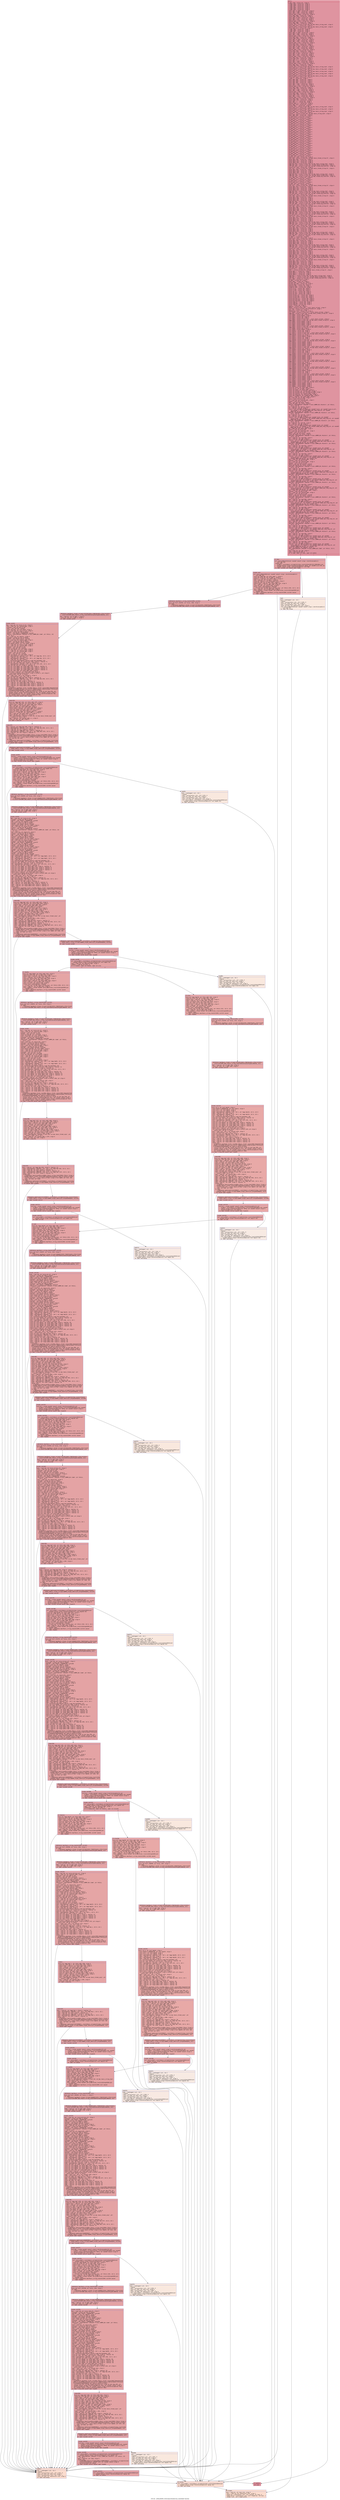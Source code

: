 digraph "CFG for '_ZN9LAMMPS_NS4Comm16rendezvous_statsEiiiiiil' function" {
	label="CFG for '_ZN9LAMMPS_NS4Comm16rendezvous_statsEiiiiiil' function";

	Node0x5626be235c40 [shape=record,color="#b70d28ff", style=filled, fillcolor="#b70d2870" fontname="Courier",label="{entry:\l|  %.addr.i700 = alloca ptr, align 8\l  %.addr.i699 = alloca ptr, align 8\l  %.addr.i698 = alloca ptr, align 8\l  %.addr.i697 = alloca ptr, align 8\l  %.addr.i696 = alloca ptr, align 8\l  %.addr.i695 = alloca ptr, align 8\l  %.addr.i694 = alloca ptr, align 8\l  %this.addr.i2.i685 = alloca ptr, align 8\l  %this.addr.i.i686 = alloca ptr, align 8\l  %desc.addr.i.i687 = alloca i64, align 8\l  %values.addr.i.i688 = alloca ptr, align 8\l  %this.addr.i689 = alloca ptr, align 8\l  %store.addr.i690 = alloca ptr, align 8\l  %this.addr.i2.i676 = alloca ptr, align 8\l  %this.addr.i.i677 = alloca ptr, align 8\l  %desc.addr.i.i678 = alloca i64, align 8\l  %values.addr.i.i679 = alloca ptr, align 8\l  %this.addr.i680 = alloca ptr, align 8\l  %store.addr.i681 = alloca ptr, align 8\l  %retval.i673 = alloca %\"class.fmt::v9_lmp::basic_string_view\", align 8\l  %this.addr.i674 = alloca ptr, align 8\l  %retval.i670 = alloca %\"class.fmt::v9_lmp::basic_string_view\", align 8\l  %this.addr.i671 = alloca ptr, align 8\l  %.addr.i669 = alloca ptr, align 8\l  %.addr.i668 = alloca ptr, align 8\l  %.addr.i667 = alloca ptr, align 8\l  %this.addr.i2.i658 = alloca ptr, align 8\l  %this.addr.i.i659 = alloca ptr, align 8\l  %desc.addr.i.i660 = alloca i64, align 8\l  %values.addr.i.i661 = alloca ptr, align 8\l  %this.addr.i662 = alloca ptr, align 8\l  %store.addr.i663 = alloca ptr, align 8\l  %this.addr.i2.i649 = alloca ptr, align 8\l  %this.addr.i.i650 = alloca ptr, align 8\l  %desc.addr.i.i651 = alloca i64, align 8\l  %values.addr.i.i652 = alloca ptr, align 8\l  %this.addr.i653 = alloca ptr, align 8\l  %store.addr.i654 = alloca ptr, align 8\l  %this.addr.i2.i640 = alloca ptr, align 8\l  %this.addr.i.i641 = alloca ptr, align 8\l  %desc.addr.i.i642 = alloca i64, align 8\l  %values.addr.i.i643 = alloca ptr, align 8\l  %this.addr.i644 = alloca ptr, align 8\l  %store.addr.i645 = alloca ptr, align 8\l  %this.addr.i2.i631 = alloca ptr, align 8\l  %this.addr.i.i632 = alloca ptr, align 8\l  %desc.addr.i.i633 = alloca i64, align 8\l  %values.addr.i.i634 = alloca ptr, align 8\l  %this.addr.i635 = alloca ptr, align 8\l  %store.addr.i636 = alloca ptr, align 8\l  %this.addr.i2.i = alloca ptr, align 8\l  %this.addr.i.i624 = alloca ptr, align 8\l  %desc.addr.i.i625 = alloca i64, align 8\l  %values.addr.i.i626 = alloca ptr, align 8\l  %this.addr.i627 = alloca ptr, align 8\l  %store.addr.i628 = alloca ptr, align 8\l  %retval.i621 = alloca %\"class.fmt::v9_lmp::basic_string_view\", align 8\l  %this.addr.i622 = alloca ptr, align 8\l  %retval.i618 = alloca %\"class.fmt::v9_lmp::basic_string_view\", align 8\l  %this.addr.i619 = alloca ptr, align 8\l  %retval.i615 = alloca %\"class.fmt::v9_lmp::basic_string_view\", align 8\l  %this.addr.i616 = alloca ptr, align 8\l  %retval.i612 = alloca %\"class.fmt::v9_lmp::basic_string_view\", align 8\l  %this.addr.i613 = alloca ptr, align 8\l  %retval.i609 = alloca %\"class.fmt::v9_lmp::basic_string_view\", align 8\l  %this.addr.i610 = alloca ptr, align 8\l  %.addr.i = alloca ptr, align 8\l  %this.addr.i607 = alloca ptr, align 8\l  %this.addr.i605 = alloca ptr, align 8\l  %this.addr.i603 = alloca ptr, align 8\l  %this.addr.i601 = alloca ptr, align 8\l  %this.addr.i.i593 = alloca ptr, align 8\l  %desc.addr.i.i594 = alloca i64, align 8\l  %values.addr.i.i595 = alloca ptr, align 8\l  %this.addr.i596 = alloca ptr, align 8\l  %store.addr.i597 = alloca ptr, align 8\l  %this.addr.i.i585 = alloca ptr, align 8\l  %desc.addr.i.i586 = alloca i64, align 8\l  %values.addr.i.i587 = alloca ptr, align 8\l  %this.addr.i588 = alloca ptr, align 8\l  %store.addr.i589 = alloca ptr, align 8\l  %this.addr.i.i577 = alloca ptr, align 8\l  %desc.addr.i.i578 = alloca i64, align 8\l  %values.addr.i.i579 = alloca ptr, align 8\l  %this.addr.i580 = alloca ptr, align 8\l  %store.addr.i581 = alloca ptr, align 8\l  %this.addr.i.i = alloca ptr, align 8\l  %desc.addr.i.i = alloca i64, align 8\l  %values.addr.i.i = alloca ptr, align 8\l  %this.addr.i575 = alloca ptr, align 8\l  %store.addr.i = alloca ptr, align 8\l  %retval.i572 = alloca %\"class.fmt::v9_lmp::basic_string_view\", align 8\l  %this.addr.i573 = alloca ptr, align 8\l  %retval.i569 = alloca %\"class.fmt::v9_lmp::basic_string_view\", align 8\l  %this.addr.i570 = alloca ptr, align 8\l  %retval.i566 = alloca %\"class.fmt::v9_lmp::basic_string_view\", align 8\l  %this.addr.i567 = alloca ptr, align 8\l  %retval.i = alloca %\"class.fmt::v9_lmp::basic_string_view\", align 8\l  %this.addr.i564 = alloca ptr, align 8\l  %this.addr.i557 = alloca ptr, align 8\l  %s.addr.i558 = alloca ptr, align 8\l  %this.addr.i550 = alloca ptr, align 8\l  %s.addr.i551 = alloca ptr, align 8\l  %this.addr.i543 = alloca ptr, align 8\l  %s.addr.i544 = alloca ptr, align 8\l  %this.addr.i536 = alloca ptr, align 8\l  %s.addr.i537 = alloca ptr, align 8\l  %this.addr.i529 = alloca ptr, align 8\l  %s.addr.i530 = alloca ptr, align 8\l  %this.addr.i522 = alloca ptr, align 8\l  %s.addr.i523 = alloca ptr, align 8\l  %this.addr.i515 = alloca ptr, align 8\l  %s.addr.i516 = alloca ptr, align 8\l  %this.addr.i508 = alloca ptr, align 8\l  %s.addr.i509 = alloca ptr, align 8\l  %this.addr.i501 = alloca ptr, align 8\l  %s.addr.i502 = alloca ptr, align 8\l  %this.addr.i494 = alloca ptr, align 8\l  %s.addr.i495 = alloca ptr, align 8\l  %this.addr.i489 = alloca ptr, align 8\l  %s.addr.i490 = alloca ptr, align 8\l  %this.addr.i485 = alloca ptr, align 8\l  %s.addr.i486 = alloca ptr, align 8\l  %this.addr.i481 = alloca ptr, align 8\l  %s.addr.i482 = alloca ptr, align 8\l  %this.addr.i477 = alloca ptr, align 8\l  %s.addr.i478 = alloca ptr, align 8\l  %this.addr.i473 = alloca ptr, align 8\l  %s.addr.i474 = alloca ptr, align 8\l  %this.addr.i469 = alloca ptr, align 8\l  %s.addr.i470 = alloca ptr, align 8\l  %this.addr.i465 = alloca ptr, align 8\l  %s.addr.i466 = alloca ptr, align 8\l  %this.addr.i461 = alloca ptr, align 8\l  %s.addr.i462 = alloca ptr, align 8\l  %result.ptr.i448 = alloca ptr, align 8\l  %fmt.i449 = alloca %\"class.fmt::v9_lmp::basic_format_string.53\", align 8\l  %args.addr.i450 = alloca ptr, align 8\l  %args.addr2.i451 = alloca ptr, align 8\l  %args.addr4.i452 = alloca ptr, align 8\l  %args.addr6.i453 = alloca ptr, align 8\l  %agg.tmp.i454 = alloca %\"class.fmt::v9_lmp::basic_string_view\", align 8\l  %agg.tmp7.i455 = alloca %\"class.fmt::v9_lmp::basic_format_args\", align 8\l  %ref.tmp.i456 = alloca %\"class.fmt::v9_lmp::format_arg_store.64\", align 16\l  %result.ptr.i436 = alloca ptr, align 8\l  %fmt.i437 = alloca %\"class.fmt::v9_lmp::basic_format_string.53\", align 8\l  %args.addr.i438 = alloca ptr, align 8\l  %args.addr2.i439 = alloca ptr, align 8\l  %args.addr4.i440 = alloca ptr, align 8\l  %args.addr6.i441 = alloca ptr, align 8\l  %agg.tmp.i442 = alloca %\"class.fmt::v9_lmp::basic_string_view\", align 8\l  %agg.tmp7.i443 = alloca %\"class.fmt::v9_lmp::basic_format_args\", align 8\l  %ref.tmp.i444 = alloca %\"class.fmt::v9_lmp::format_arg_store.64\", align 16\l  %this.addr.i432 = alloca ptr, align 8\l  %s.addr.i433 = alloca ptr, align 8\l  %this.addr.i427 = alloca ptr, align 8\l  %s.addr.i428 = alloca ptr, align 8\l  %this.addr.i423 = alloca ptr, align 8\l  %s.addr.i424 = alloca ptr, align 8\l  %result.ptr.i410 = alloca ptr, align 8\l  %fmt.i411 = alloca %\"class.fmt::v9_lmp::basic_format_string.52\", align 8\l  %args.addr.i412 = alloca ptr, align 8\l  %args.addr2.i413 = alloca ptr, align 8\l  %args.addr4.i414 = alloca ptr, align 8\l  %args.addr6.i415 = alloca ptr, align 8\l  %agg.tmp.i416 = alloca %\"class.fmt::v9_lmp::basic_string_view\", align 8\l  %agg.tmp7.i417 = alloca %\"class.fmt::v9_lmp::basic_format_args\", align 8\l  %ref.tmp.i418 = alloca %\"class.fmt::v9_lmp::format_arg_store.63\", align 16\l  %result.ptr.i397 = alloca ptr, align 8\l  %fmt.i398 = alloca %\"class.fmt::v9_lmp::basic_format_string.52\", align 8\l  %args.addr.i399 = alloca ptr, align 8\l  %args.addr2.i400 = alloca ptr, align 8\l  %args.addr4.i401 = alloca ptr, align 8\l  %args.addr6.i402 = alloca ptr, align 8\l  %agg.tmp.i403 = alloca %\"class.fmt::v9_lmp::basic_string_view\", align 8\l  %agg.tmp7.i404 = alloca %\"class.fmt::v9_lmp::basic_format_args\", align 8\l  %ref.tmp.i405 = alloca %\"class.fmt::v9_lmp::format_arg_store.63\", align 16\l  %result.ptr.i384 = alloca ptr, align 8\l  %fmt.i385 = alloca %\"class.fmt::v9_lmp::basic_format_string.52\", align 8\l  %args.addr.i386 = alloca ptr, align 8\l  %args.addr2.i387 = alloca ptr, align 8\l  %args.addr4.i388 = alloca ptr, align 8\l  %args.addr6.i389 = alloca ptr, align 8\l  %agg.tmp.i390 = alloca %\"class.fmt::v9_lmp::basic_string_view\", align 8\l  %agg.tmp7.i391 = alloca %\"class.fmt::v9_lmp::basic_format_args\", align 8\l  %ref.tmp.i392 = alloca %\"class.fmt::v9_lmp::format_arg_store.63\", align 16\l  %result.ptr.i371 = alloca ptr, align 8\l  %fmt.i372 = alloca %\"class.fmt::v9_lmp::basic_format_string.52\", align 8\l  %args.addr.i373 = alloca ptr, align 8\l  %args.addr2.i374 = alloca ptr, align 8\l  %args.addr4.i375 = alloca ptr, align 8\l  %args.addr6.i376 = alloca ptr, align 8\l  %agg.tmp.i377 = alloca %\"class.fmt::v9_lmp::basic_string_view\", align 8\l  %agg.tmp7.i378 = alloca %\"class.fmt::v9_lmp::basic_format_args\", align 8\l  %ref.tmp.i379 = alloca %\"class.fmt::v9_lmp::format_arg_store.63\", align 16\l  %result.ptr.i359 = alloca ptr, align 8\l  %fmt.i360 = alloca %\"class.fmt::v9_lmp::basic_format_string.52\", align 8\l  %args.addr.i361 = alloca ptr, align 8\l  %args.addr2.i362 = alloca ptr, align 8\l  %args.addr4.i363 = alloca ptr, align 8\l  %args.addr6.i364 = alloca ptr, align 8\l  %agg.tmp.i365 = alloca %\"class.fmt::v9_lmp::basic_string_view\", align 8\l  %agg.tmp7.i366 = alloca %\"class.fmt::v9_lmp::basic_format_args\", align 8\l  %ref.tmp.i367 = alloca %\"class.fmt::v9_lmp::format_arg_store.63\", align 16\l  %this.addr.i = alloca ptr, align 8\l  %s.addr.i = alloca ptr, align 8\l  %result.ptr.i344 = alloca ptr, align 8\l  %fmt.i345 = alloca %\"class.fmt::v9_lmp::basic_format_string.51\", align 8\l  %args.addr.i346 = alloca ptr, align 8\l  %args.addr2.i347 = alloca ptr, align 8\l  %args.addr4.i348 = alloca ptr, align 8\l  %args.addr6.i349 = alloca ptr, align 8\l  %agg.tmp.i350 = alloca %\"class.fmt::v9_lmp::basic_string_view\", align 8\l  %agg.tmp7.i351 = alloca %\"class.fmt::v9_lmp::basic_format_args\", align 8\l  %ref.tmp.i352 = alloca %\"class.fmt::v9_lmp::format_arg_store.61\", align 16\l  %result.ptr.i330 = alloca ptr, align 8\l  %fmt.i331 = alloca %\"class.fmt::v9_lmp::basic_format_string.51\", align 8\l  %args.addr.i332 = alloca ptr, align 8\l  %args.addr2.i333 = alloca ptr, align 8\l  %args.addr4.i334 = alloca ptr, align 8\l  %args.addr6.i335 = alloca ptr, align 8\l  %agg.tmp.i336 = alloca %\"class.fmt::v9_lmp::basic_string_view\", align 8\l  %agg.tmp7.i337 = alloca %\"class.fmt::v9_lmp::basic_format_args\", align 8\l  %ref.tmp.i338 = alloca %\"class.fmt::v9_lmp::format_arg_store.61\", align 16\l  %result.ptr.i316 = alloca ptr, align 8\l  %fmt.i317 = alloca %\"class.fmt::v9_lmp::basic_format_string.51\", align 8\l  %args.addr.i318 = alloca ptr, align 8\l  %args.addr2.i319 = alloca ptr, align 8\l  %args.addr4.i320 = alloca ptr, align 8\l  %args.addr6.i321 = alloca ptr, align 8\l  %agg.tmp.i322 = alloca %\"class.fmt::v9_lmp::basic_string_view\", align 8\l  %agg.tmp7.i323 = alloca %\"class.fmt::v9_lmp::basic_format_args\", align 8\l  %ref.tmp.i324 = alloca %\"class.fmt::v9_lmp::format_arg_store.61\", align 16\l  %result.ptr.i = alloca ptr, align 8\l  %fmt.i = alloca %\"class.fmt::v9_lmp::basic_format_string.51\", align 8\l  %args.addr.i = alloca ptr, align 8\l  %args.addr2.i = alloca ptr, align 8\l  %args.addr4.i = alloca ptr, align 8\l  %args.addr6.i = alloca ptr, align 8\l  %agg.tmp.i = alloca %\"class.fmt::v9_lmp::basic_string_view\", align 8\l  %agg.tmp7.i = alloca %\"class.fmt::v9_lmp::basic_format_args\", align 8\l  %ref.tmp.i = alloca %\"class.fmt::v9_lmp::format_arg_store.61\", align 16\l  %this.addr = alloca ptr, align 8\l  %n.addr = alloca i32, align 4\l  %nout.addr = alloca i32, align 4\l  %nrvous.addr = alloca i32, align 4\l  %nrvous_out.addr = alloca i32, align 4\l  %insize.addr = alloca i32, align 4\l  %outsize.addr = alloca i32, align 4\l  %commsize.addr = alloca i64, align 8\l  %size_in_all = alloca i64, align 8\l  %size_in_max = alloca i64, align 8\l  %size_in_min = alloca i64, align 8\l  %size_out_all = alloca i64, align 8\l  %size_out_max = alloca i64, align 8\l  %size_out_min = alloca i64, align 8\l  %size_inrvous_all = alloca i64, align 8\l  %size_inrvous_max = alloca i64, align 8\l  %size_inrvous_min = alloca i64, align 8\l  %size_outrvous_all = alloca i64, align 8\l  %size_outrvous_max = alloca i64, align 8\l  %size_outrvous_min = alloca i64, align 8\l  %size_comm_all = alloca i64, align 8\l  %size_comm_max = alloca i64, align 8\l  %size_comm_min = alloca i64, align 8\l  %size = alloca i64, align 8\l  %mbytes = alloca i32, align 4\l  %mesg = alloca %\"class.std::__cxx11::basic_string\", align 8\l  %ref.tmp = alloca %\"class.std::allocator.0\", align 1\l  %exn.slot = alloca ptr, align 8\l  %ehselector.slot = alloca i32, align 4\l  %ref.tmp40 = alloca %\"class.std::__cxx11::basic_string\", align 8\l  %agg.tmp = alloca %\"class.fmt::v9_lmp::basic_format_string.51\", align 8\l  %ref.tmp43 = alloca i64, align 8\l  %ref.tmp45 = alloca double, align 8\l  %ref.tmp52 = alloca i64, align 8\l  %ref.tmp55 = alloca i64, align 8\l  %ref.tmp62 = alloca %\"class.std::__cxx11::basic_string\", align 8\l  %agg.tmp63 = alloca %\"class.fmt::v9_lmp::basic_format_string.52\", align 8\l  %ref.tmp65 = alloca double, align 8\l  %ref.tmp70 = alloca double, align 8\l  %ref.tmp78 = alloca double, align 8\l  %ref.tmp83 = alloca double, align 8\l  %ref.tmp93 = alloca %\"class.std::__cxx11::basic_string\", align 8\l  %agg.tmp94 = alloca %\"class.fmt::v9_lmp::basic_format_string.51\", align 8\l  %ref.tmp96 = alloca i64, align 8\l  %ref.tmp99 = alloca double, align 8\l  %ref.tmp107 = alloca i64, align 8\l  %ref.tmp110 = alloca i64, align 8\l  %ref.tmp117 = alloca %\"class.std::__cxx11::basic_string\", align 8\l  %agg.tmp118 = alloca %\"class.fmt::v9_lmp::basic_format_string.53\", align 8\l  %ref.tmp120 = alloca i32, align 4\l  %ref.tmp121 = alloca double, align 8\l  %ref.tmp122 = alloca i32, align 4\l  %ref.tmp123 = alloca i32, align 4\l  %ref.tmp128 = alloca %\"class.std::__cxx11::basic_string\", align 8\l  %agg.tmp129 = alloca %\"class.fmt::v9_lmp::basic_format_string.52\", align 8\l  %ref.tmp131 = alloca double, align 8\l  %ref.tmp136 = alloca double, align 8\l  %ref.tmp144 = alloca double, align 8\l  %ref.tmp149 = alloca double, align 8\l  %ref.tmp158 = alloca %\"class.std::__cxx11::basic_string\", align 8\l  %agg.tmp159 = alloca %\"class.fmt::v9_lmp::basic_format_string.51\", align 8\l  %ref.tmp161 = alloca i64, align 8\l  %ref.tmp164 = alloca double, align 8\l  %ref.tmp172 = alloca i64, align 8\l  %ref.tmp175 = alloca i64, align 8\l  %ref.tmp182 = alloca %\"class.std::__cxx11::basic_string\", align 8\l  %agg.tmp183 = alloca %\"class.fmt::v9_lmp::basic_format_string.52\", align 8\l  %ref.tmp185 = alloca double, align 8\l  %ref.tmp190 = alloca double, align 8\l  %ref.tmp198 = alloca double, align 8\l  %ref.tmp203 = alloca double, align 8\l  %ref.tmp214 = alloca %\"class.std::__cxx11::basic_string\", align 8\l  %agg.tmp215 = alloca %\"class.fmt::v9_lmp::basic_format_string.51\", align 8\l  %ref.tmp217 = alloca i64, align 8\l  %ref.tmp220 = alloca double, align 8\l  %ref.tmp228 = alloca i64, align 8\l  %ref.tmp231 = alloca i64, align 8\l  %ref.tmp239 = alloca %\"class.std::__cxx11::basic_string\", align 8\l  %agg.tmp240 = alloca %\"class.fmt::v9_lmp::basic_format_string.53\", align 8\l  %ref.tmp242 = alloca i32, align 4\l  %ref.tmp243 = alloca double, align 8\l  %ref.tmp244 = alloca i32, align 4\l  %ref.tmp245 = alloca i32, align 4\l  %ref.tmp251 = alloca %\"class.std::__cxx11::basic_string\", align 8\l  %agg.tmp252 = alloca %\"class.fmt::v9_lmp::basic_format_string.52\", align 8\l  %ref.tmp254 = alloca double, align 8\l  %ref.tmp259 = alloca double, align 8\l  %ref.tmp267 = alloca double, align 8\l  %ref.tmp272 = alloca double, align 8\l  %ref.tmp281 = alloca %\"class.std::__cxx11::basic_string\", align 8\l  %agg.tmp282 = alloca %\"class.fmt::v9_lmp::basic_format_string.52\", align 8\l  %ref.tmp284 = alloca double, align 8\l  %ref.tmp289 = alloca double, align 8\l  %ref.tmp297 = alloca double, align 8\l  %ref.tmp302 = alloca double, align 8\l  store ptr %this, ptr %this.addr, align 8\l  store i32 %n, ptr %n.addr, align 4\l  store i32 %nout, ptr %nout.addr, align 4\l  store i32 %nrvous, ptr %nrvous.addr, align 4\l  store i32 %nrvous_out, ptr %nrvous_out.addr, align 4\l  store i32 %insize, ptr %insize.addr, align 4\l  store i32 %outsize, ptr %outsize.addr, align 4\l  store i64 %commsize, ptr %commsize.addr, align 8\l  %this1 = load ptr, ptr %this.addr, align 8\l  %0 = load i32, ptr %n.addr, align 4\l  %conv = sext i32 %0 to i64\l  %1 = load i32, ptr %insize.addr, align 4\l  %conv2 = sext i32 %1 to i64\l  %mul = mul nsw i64 %conv, %conv2\l  store i64 %mul, ptr %size, align 8\l  %world = getelementptr inbounds %\"class.LAMMPS_NS::Pointers\", ptr %this1,\l... i32 0, i32 16\l  %2 = load ptr, ptr %world, align 8\l  %3 = load ptr, ptr %2, align 8\l  %call = call i32 @MPI_Allreduce(ptr noundef %size, ptr noundef %size_in_all,\l... i32 noundef 1, ptr noundef @ompi_mpi_long_long_int, ptr noundef\l... @ompi_mpi_op_sum, ptr noundef %3)\l  %world3 = getelementptr inbounds %\"class.LAMMPS_NS::Pointers\", ptr %this1,\l... i32 0, i32 16\l  %4 = load ptr, ptr %world3, align 8\l  %5 = load ptr, ptr %4, align 8\l  %call4 = call i32 @MPI_Allreduce(ptr noundef %size, ptr noundef\l... %size_in_max, i32 noundef 1, ptr noundef @ompi_mpi_long_long_int, ptr noundef\l... @ompi_mpi_op_max, ptr noundef %5)\l  %world5 = getelementptr inbounds %\"class.LAMMPS_NS::Pointers\", ptr %this1,\l... i32 0, i32 16\l  %6 = load ptr, ptr %world5, align 8\l  %7 = load ptr, ptr %6, align 8\l  %call6 = call i32 @MPI_Allreduce(ptr noundef %size, ptr noundef\l... %size_in_min, i32 noundef 1, ptr noundef @ompi_mpi_long_long_int, ptr noundef\l... @ompi_mpi_op_min, ptr noundef %7)\l  %8 = load i32, ptr %nout.addr, align 4\l  %conv7 = sext i32 %8 to i64\l  %9 = load i32, ptr %outsize.addr, align 4\l  %conv8 = sext i32 %9 to i64\l  %mul9 = mul nsw i64 %conv7, %conv8\l  store i64 %mul9, ptr %size, align 8\l  %world10 = getelementptr inbounds %\"class.LAMMPS_NS::Pointers\", ptr %this1,\l... i32 0, i32 16\l  %10 = load ptr, ptr %world10, align 8\l  %11 = load ptr, ptr %10, align 8\l  %call11 = call i32 @MPI_Allreduce(ptr noundef %size, ptr noundef\l... %size_out_all, i32 noundef 1, ptr noundef @ompi_mpi_long_long_int, ptr\l... noundef @ompi_mpi_op_sum, ptr noundef %11)\l  %world12 = getelementptr inbounds %\"class.LAMMPS_NS::Pointers\", ptr %this1,\l... i32 0, i32 16\l  %12 = load ptr, ptr %world12, align 8\l  %13 = load ptr, ptr %12, align 8\l  %call13 = call i32 @MPI_Allreduce(ptr noundef %size, ptr noundef\l... %size_out_max, i32 noundef 1, ptr noundef @ompi_mpi_long_long_int, ptr\l... noundef @ompi_mpi_op_max, ptr noundef %13)\l  %world14 = getelementptr inbounds %\"class.LAMMPS_NS::Pointers\", ptr %this1,\l... i32 0, i32 16\l  %14 = load ptr, ptr %world14, align 8\l  %15 = load ptr, ptr %14, align 8\l  %call15 = call i32 @MPI_Allreduce(ptr noundef %size, ptr noundef\l... %size_out_min, i32 noundef 1, ptr noundef @ompi_mpi_long_long_int, ptr\l... noundef @ompi_mpi_op_min, ptr noundef %15)\l  %16 = load i32, ptr %nrvous.addr, align 4\l  %conv16 = sext i32 %16 to i64\l  %17 = load i32, ptr %insize.addr, align 4\l  %conv17 = sext i32 %17 to i64\l  %mul18 = mul nsw i64 %conv16, %conv17\l  store i64 %mul18, ptr %size, align 8\l  %world19 = getelementptr inbounds %\"class.LAMMPS_NS::Pointers\", ptr %this1,\l... i32 0, i32 16\l  %18 = load ptr, ptr %world19, align 8\l  %19 = load ptr, ptr %18, align 8\l  %call20 = call i32 @MPI_Allreduce(ptr noundef %size, ptr noundef\l... %size_inrvous_all, i32 noundef 1, ptr noundef @ompi_mpi_long_long_int, ptr\l... noundef @ompi_mpi_op_sum, ptr noundef %19)\l  %world21 = getelementptr inbounds %\"class.LAMMPS_NS::Pointers\", ptr %this1,\l... i32 0, i32 16\l  %20 = load ptr, ptr %world21, align 8\l  %21 = load ptr, ptr %20, align 8\l  %call22 = call i32 @MPI_Allreduce(ptr noundef %size, ptr noundef\l... %size_inrvous_max, i32 noundef 1, ptr noundef @ompi_mpi_long_long_int, ptr\l... noundef @ompi_mpi_op_max, ptr noundef %21)\l  %world23 = getelementptr inbounds %\"class.LAMMPS_NS::Pointers\", ptr %this1,\l... i32 0, i32 16\l  %22 = load ptr, ptr %world23, align 8\l  %23 = load ptr, ptr %22, align 8\l  %call24 = call i32 @MPI_Allreduce(ptr noundef %size, ptr noundef\l... %size_inrvous_min, i32 noundef 1, ptr noundef @ompi_mpi_long_long_int, ptr\l... noundef @ompi_mpi_op_min, ptr noundef %23)\l  %24 = load i32, ptr %nrvous_out.addr, align 4\l  %conv25 = sext i32 %24 to i64\l  %25 = load i32, ptr %insize.addr, align 4\l  %conv26 = sext i32 %25 to i64\l  %mul27 = mul nsw i64 %conv25, %conv26\l  store i64 %mul27, ptr %size, align 8\l  %world28 = getelementptr inbounds %\"class.LAMMPS_NS::Pointers\", ptr %this1,\l... i32 0, i32 16\l  %26 = load ptr, ptr %world28, align 8\l  %27 = load ptr, ptr %26, align 8\l  %call29 = call i32 @MPI_Allreduce(ptr noundef %size, ptr noundef\l... %size_outrvous_all, i32 noundef 1, ptr noundef @ompi_mpi_long_long_int, ptr\l... noundef @ompi_mpi_op_sum, ptr noundef %27)\l  %world30 = getelementptr inbounds %\"class.LAMMPS_NS::Pointers\", ptr %this1,\l... i32 0, i32 16\l  %28 = load ptr, ptr %world30, align 8\l  %29 = load ptr, ptr %28, align 8\l  %call31 = call i32 @MPI_Allreduce(ptr noundef %size, ptr noundef\l... %size_outrvous_max, i32 noundef 1, ptr noundef @ompi_mpi_long_long_int, ptr\l... noundef @ompi_mpi_op_max, ptr noundef %29)\l  %world32 = getelementptr inbounds %\"class.LAMMPS_NS::Pointers\", ptr %this1,\l... i32 0, i32 16\l  %30 = load ptr, ptr %world32, align 8\l  %31 = load ptr, ptr %30, align 8\l  %call33 = call i32 @MPI_Allreduce(ptr noundef %size, ptr noundef\l... %size_outrvous_min, i32 noundef 1, ptr noundef @ompi_mpi_long_long_int, ptr\l... noundef @ompi_mpi_op_min, ptr noundef %31)\l  %32 = load i64, ptr %commsize.addr, align 8\l  store i64 %32, ptr %size, align 8\l  %world34 = getelementptr inbounds %\"class.LAMMPS_NS::Pointers\", ptr %this1,\l... i32 0, i32 16\l  %33 = load ptr, ptr %world34, align 8\l  %34 = load ptr, ptr %33, align 8\l  %call35 = call i32 @MPI_Allreduce(ptr noundef %size, ptr noundef\l... %size_comm_all, i32 noundef 1, ptr noundef @ompi_mpi_long_long_int, ptr\l... noundef @ompi_mpi_op_sum, ptr noundef %34)\l  %world36 = getelementptr inbounds %\"class.LAMMPS_NS::Pointers\", ptr %this1,\l... i32 0, i32 16\l  %35 = load ptr, ptr %world36, align 8\l  %36 = load ptr, ptr %35, align 8\l  %call37 = call i32 @MPI_Allreduce(ptr noundef %size, ptr noundef\l... %size_comm_max, i32 noundef 1, ptr noundef @ompi_mpi_long_long_int, ptr\l... noundef @ompi_mpi_op_max, ptr noundef %36)\l  %world38 = getelementptr inbounds %\"class.LAMMPS_NS::Pointers\", ptr %this1,\l... i32 0, i32 16\l  %37 = load ptr, ptr %world38, align 8\l  %38 = load ptr, ptr %37, align 8\l  %call39 = call i32 @MPI_Allreduce(ptr noundef %size, ptr noundef\l... %size_comm_min, i32 noundef 1, ptr noundef @ompi_mpi_long_long_int, ptr\l... noundef @ompi_mpi_op_min, ptr noundef %38)\l  store i32 1048576, ptr %mbytes, align 4\l  %me = getelementptr inbounds %\"class.LAMMPS_NS::Comm\", ptr %this1, i32 0,\l... i32 4\l  %39 = load i32, ptr %me, align 4\l  %cmp = icmp eq i32 %39, 0\l  br i1 %cmp, label %if.then, label %if.end312\l|{<s0>T|<s1>F}}"];
	Node0x5626be235c40:s0 -> Node0x5626be254c40[tooltip="entry -> if.then\nProbability 37.50%" ];
	Node0x5626be235c40:s1 -> Node0x5626be254cb0[tooltip="entry -> if.end312\nProbability 62.50%" ];
	Node0x5626be254c40 [shape=record,color="#3d50c3ff", style=filled, fillcolor="#c32e3170" fontname="Courier",label="{if.then:\l|  call void @_ZNSaIcEC1Ev(ptr noundef nonnull align 1 dereferenceable(1)\l... %ref.tmp) #13\l  invoke void\l... @_ZNSt7__cxx1112basic_stringIcSt11char_traitsIcESaIcEEC2IS3_EEPKcRKS3_(ptr\l... noundef nonnull align 8 dereferenceable(32) %mesg, ptr noundef @.str.86, ptr\l... noundef nonnull align 1 dereferenceable(1) %ref.tmp)\l          to label %invoke.cont unwind label %lpad\l}"];
	Node0x5626be254c40 -> Node0x5626be254f30[tooltip="if.then -> invoke.cont\nProbability 100.00%" ];
	Node0x5626be254c40 -> Node0x5626be254f80[tooltip="if.then -> lpad\nProbability 0.00%" ];
	Node0x5626be254f30 [shape=record,color="#3d50c3ff", style=filled, fillcolor="#c32e3170" fontname="Courier",label="{invoke.cont:\l|  call void @_ZNSaIcED1Ev(ptr noundef nonnull align 1 dereferenceable(1)\l... %ref.tmp) #13\l  store ptr %agg.tmp, ptr %this.addr.i, align 8\l  store ptr @.str.87, ptr %s.addr.i, align 8\l  %this1.i = load ptr, ptr %this.addr.i, align 8\l  %40 = load ptr, ptr %s.addr.i, align 8\l  store ptr %this1.i, ptr %this.addr.i557, align 8\l  store ptr %40, ptr %s.addr.i558, align 8\l  %this1.i559 = load ptr, ptr %this.addr.i557, align 8\l  %41 = load ptr, ptr %s.addr.i558, align 8\l  store ptr %41, ptr %this1.i559, align 8\l  %size_.i560 = getelementptr inbounds\l... %\"class.fmt::v9_lmp::basic_string_view\", ptr %this1.i559, i32 0, i32 1\l  %42 = load ptr, ptr %s.addr.i558, align 8\l  %call.i561562 = invoke noundef i64 @_ZNSt11char_traitsIcE6lengthEPKc(ptr\l... noundef %42)\l          to label %_ZN3fmt6v9_lmp17basic_string_viewIcEC2EPKc.exit563 unwind\l... label %lpad41\l}"];
	Node0x5626be254f30 -> Node0x5626be255910[tooltip="invoke.cont -> _ZN3fmt6v9_lmp17basic_string_viewIcEC2EPKc.exit563\nProbability 100.00%" ];
	Node0x5626be254f30 -> Node0x5626be2559b0[tooltip="invoke.cont -> lpad41\nProbability 0.00%" ];
	Node0x5626be255910 [shape=record,color="#3d50c3ff", style=filled, fillcolor="#c32e3170" fontname="Courier",label="{_ZN3fmt6v9_lmp17basic_string_viewIcEC2EPKc.exit563:\l|  store i64 %call.i561562, ptr %size_.i560, align 8\l  br label\l... %_ZN3fmt6v9_lmp19basic_format_stringIcJldllEEC2IA34_cTnNSt9enable_ifIXsr3std14\l...is_convertibleIRKT_NS0_17basic_string_viewIcEEEE5valueEiE4typeELi0EEES8_.exit\l}"];
	Node0x5626be255910 -> Node0x5626be262c50[tooltip="_ZN3fmt6v9_lmp17basic_string_viewIcEC2EPKc.exit563 -> _ZN3fmt6v9_lmp19basic_format_stringIcJldllEEC2IA34_cTnNSt9enable_ifIXsr3std14is_convertibleIRKT_NS0_17basic_string_viewIcEEEE5valueEiE4typeELi0EEES8_.exit\nProbability 100.00%" ];
	Node0x5626be262c50 [shape=record,color="#3d50c3ff", style=filled, fillcolor="#c32e3170" fontname="Courier",label="{_ZN3fmt6v9_lmp19basic_format_stringIcJldllEEC2IA34_cTnNSt9enable_ifIXsr3std14is_\l...convertibleIRKT_NS0_17basic_string_viewIcEEEE5valueEiE4typeELi0EEES8_.exit:\l|  %43 = load ptr, ptr %s.addr.i, align 8\l  store ptr %43, ptr %.addr.i, align 8\l  br label %invoke.cont42\l}"];
	Node0x5626be262c50 -> Node0x5626be263050[tooltip="_ZN3fmt6v9_lmp19basic_format_stringIcJldllEEC2IA34_cTnNSt9enable_ifIXsr3std14is_convertibleIRKT_NS0_17basic_string_viewIcEEEE5valueEiE4typeELi0EEES8_.exit -> invoke.cont42\nProbability 100.00%" ];
	Node0x5626be263050 [shape=record,color="#3d50c3ff", style=filled, fillcolor="#c32e3170" fontname="Courier",label="{invoke.cont42:\l|  %44 = load i64, ptr %size_in_all, align 8\l  %45 = load i32, ptr %insize.addr, align 4\l  %conv44 = sext i32 %45 to i64\l  %div = sdiv i64 %44, %conv44\l  store i64 %div, ptr %ref.tmp43, align 8\l  %46 = load i64, ptr %size_in_all, align 8\l  %conv46 = sitofp i64 %46 to double\l  %mul47 = fmul double 1.000000e+00, %conv46\l  %nprocs = getelementptr inbounds %\"class.LAMMPS_NS::Comm\", ptr %this1, i32\l... 0, i32 5\l  %47 = load i32, ptr %nprocs, align 8\l  %conv48 = sitofp i32 %47 to double\l  %div49 = fdiv double %mul47, %conv48\l  %48 = load i32, ptr %insize.addr, align 4\l  %conv50 = sitofp i32 %48 to double\l  %div51 = fdiv double %div49, %conv50\l  store double %div51, ptr %ref.tmp45, align 8\l  %49 = load i64, ptr %size_in_max, align 8\l  %50 = load i32, ptr %insize.addr, align 4\l  %conv53 = sext i32 %50 to i64\l  %div54 = sdiv i64 %49, %conv53\l  store i64 %div54, ptr %ref.tmp52, align 8\l  %51 = load i64, ptr %size_in_min, align 8\l  %52 = load i32, ptr %insize.addr, align 4\l  %conv56 = sext i32 %52 to i64\l  %div57 = sdiv i64 %51, %conv56\l  store i64 %div57, ptr %ref.tmp55, align 8\l  %53 = getelementptr inbounds \{ ptr, i64 \}, ptr %agg.tmp, i32 0, i32 0\l  %54 = load ptr, ptr %53, align 8\l  %55 = getelementptr inbounds \{ ptr, i64 \}, ptr %agg.tmp, i32 0, i32 1\l  %56 = load i64, ptr %55, align 8\l  call void @llvm.experimental.noalias.scope.decl(metadata !39)\l  store ptr %ref.tmp40, ptr %result.ptr.i344, align 8, !noalias !6\l  store ptr %54, ptr %fmt.i345, align 8, !noalias !6\l  %57 = getelementptr inbounds \{ ptr, i64 \}, ptr %fmt.i345, i32 0, i32 1\l  store i64 %56, ptr %57, align 8, !noalias !6\l  store ptr %ref.tmp43, ptr %args.addr.i346, align 8, !noalias !6\l  store ptr %ref.tmp45, ptr %args.addr2.i347, align 8, !noalias !6\l  store ptr %ref.tmp52, ptr %args.addr4.i348, align 8, !noalias !6\l  store ptr %ref.tmp55, ptr %args.addr6.i349, align 8, !noalias !6\l  store ptr %fmt.i345, ptr %this.addr.i564, align 8\l  %this1.i565 = load ptr, ptr %this.addr.i564, align 8\l  call void @llvm.memcpy.p0.p0.i64(ptr align 8 %retval.i, ptr align 8\l... %this1.i565, i64 16, i1 false)\l  %58 = load \{ ptr, i64 \}, ptr %retval.i, align 8\l  %59 = extractvalue \{ ptr, i64 \} %58, 0\l  store ptr %59, ptr %agg.tmp.i350, align 8, !noalias !6\l  %60 = getelementptr inbounds \{ ptr, i64 \}, ptr %agg.tmp.i350, i32 0, i32 1\l  %61 = extractvalue \{ ptr, i64 \} %58, 1\l  store i64 %61, ptr %60, align 8, !noalias !6\l  %62 = load ptr, ptr %args.addr.i346, align 8, !noalias !6\l  %63 = load ptr, ptr %args.addr2.i347, align 8, !noalias !6\l  %64 = load ptr, ptr %args.addr4.i348, align 8, !noalias !6\l  %65 = load ptr, ptr %args.addr6.i349, align 8, !noalias !6\l  invoke void\l... @_ZN3fmt6v9_lmp16make_format_argsINS0_20basic_format_contextINS0_8appenderEcEE\l...JRlRdS5_S5_EEENS0_16format_arg_storeIT_JDpNSt9remove_cvINSt16remove_referenceIT\l...0_E4typeEE4typeEEEEDpOSB_(ptr dead_on_unwind writable\l... sret(%\"class.fmt::v9_lmp::format_arg_store.61\") align 16 %ref.tmp.i352, ptr\l... noundef nonnull align 8 dereferenceable(8) %62, ptr noundef nonnull align 8\l... dereferenceable(8) %63, ptr noundef nonnull align 8 dereferenceable(8) %64,\l... ptr noundef nonnull align 8 dereferenceable(8) %65)\l          to label %.noexc354 unwind label %lpad41\l}"];
	Node0x5626be263050 -> Node0x5626be266160[tooltip="invoke.cont42 -> .noexc354\nProbability 100.00%" ];
	Node0x5626be263050 -> Node0x5626be2559b0[tooltip="invoke.cont42 -> lpad41\nProbability 0.00%" ];
	Node0x5626be266160 [shape=record,color="#3d50c3ff", style=filled, fillcolor="#c32e3170" fontname="Courier",label="{.noexc354:\l|  store ptr %agg.tmp7.i351, ptr %this.addr.i575, align 8\l  store ptr %ref.tmp.i352, ptr %store.addr.i, align 8\l  %this1.i576 = load ptr, ptr %this.addr.i575, align 8\l  %66 = load ptr, ptr %store.addr.i, align 8\l  store ptr %66, ptr %this.addr.i607, align 8\l  %this1.i608 = load ptr, ptr %this.addr.i607, align 8\l  store ptr %this1.i576, ptr %this.addr.i.i, align 8\l  store i64 13219, ptr %desc.addr.i.i, align 8\l  store ptr %this1.i608, ptr %values.addr.i.i, align 8\l  %this1.i.i = load ptr, ptr %this.addr.i.i, align 8\l  %67 = load i64, ptr %desc.addr.i.i, align 8\l  store i64 %67, ptr %this1.i.i, align 8\l  %68 = getelementptr inbounds %\"class.fmt::v9_lmp::basic_format_args\", ptr\l... %this1.i.i, i32 0, i32 1\l  %69 = load ptr, ptr %values.addr.i.i, align 8\l  store ptr %69, ptr %68, align 8\l  br label %.noexc355\l}"];
	Node0x5626be266160 -> Node0x5626be266d60[tooltip=".noexc354 -> .noexc355\nProbability 100.00%" ];
	Node0x5626be266d60 [shape=record,color="#3d50c3ff", style=filled, fillcolor="#c32e3170" fontname="Courier",label="{.noexc355:\l|  %70 = load ptr, ptr %agg.tmp.i350, align 8, !noalias !6\l  %71 = getelementptr inbounds \{ ptr, i64 \}, ptr %agg.tmp.i350, i32 0, i32 1\l  %72 = load i64, ptr %71, align 8, !noalias !6\l  %73 = load i64, ptr %agg.tmp7.i351, align 8, !noalias !6\l  %74 = getelementptr inbounds \{ i64, ptr \}, ptr %agg.tmp7.i351, i32 0, i32 1\l  %75 = load ptr, ptr %74, align 8, !noalias !6\l  invoke void\l... @_ZN3fmt6v9_lmp7vformatB5cxx11ENS0_17basic_string_viewIcEENS0_17basic_format_a\l...rgsINS0_20basic_format_contextINS0_8appenderEcEEEE(ptr dead_on_unwind writable\l... sret(%\"class.std::__cxx11::basic_string\") align 8 %ref.tmp40, ptr %70, i64\l... %72, i64 %73, ptr %75)\l          to label\l... %_ZN3fmt6v9_lmp6formatIJldllEEENSt7__cxx1112basic_stringIcSt11char_traitsIcESa\l...IcEEENS0_19basic_format_stringIcJDpNS0_13type_identityIT_E4typeEEEEDpOSA_.exit3\l...57 unwind label %lpad41\l}"];
	Node0x5626be266d60 -> Node0x5626be267230[tooltip=".noexc355 -> _ZN3fmt6v9_lmp6formatIJldllEEENSt7__cxx1112basic_stringIcSt11char_traitsIcESaIcEEENS0_19basic_format_stringIcJDpNS0_13type_identityIT_E4typeEEEEDpOSA_.exit357\nProbability 100.00%" ];
	Node0x5626be266d60 -> Node0x5626be2559b0[tooltip=".noexc355 -> lpad41\nProbability 0.00%" ];
	Node0x5626be267230 [shape=record,color="#3d50c3ff", style=filled, fillcolor="#c32e3170" fontname="Courier",label="{_ZN3fmt6v9_lmp6formatIJldllEEENSt7__cxx1112basic_stringIcSt11char_traitsIcESaIcE\l...EENS0_19basic_format_stringIcJDpNS0_13type_identityIT_E4typeEEEEDpOSA_.exit357:\l|  br label %invoke.cont58\l}"];
	Node0x5626be267230 -> Node0x5626be2675b0[tooltip="_ZN3fmt6v9_lmp6formatIJldllEEENSt7__cxx1112basic_stringIcSt11char_traitsIcESaIcEEENS0_19basic_format_stringIcJDpNS0_13type_identityIT_E4typeEEEEDpOSA_.exit357 -> invoke.cont58\nProbability 100.00%" ];
	Node0x5626be2675b0 [shape=record,color="#3d50c3ff", style=filled, fillcolor="#c32e3170" fontname="Courier",label="{invoke.cont58:\l|  %call61 = invoke noundef nonnull align 8 dereferenceable(32) ptr\l... @_ZNSt7__cxx1112basic_stringIcSt11char_traitsIcESaIcEEpLERKS4_(ptr noundef\l... nonnull align 8 dereferenceable(32) %mesg, ptr noundef nonnull align 8\l... dereferenceable(32) %ref.tmp40)\l          to label %invoke.cont60 unwind label %lpad59\l}"];
	Node0x5626be2675b0 -> Node0x5626be2676c0[tooltip="invoke.cont58 -> invoke.cont60\nProbability 100.00%" ];
	Node0x5626be2675b0 -> Node0x5626be267740[tooltip="invoke.cont58 -> lpad59\nProbability 0.00%" ];
	Node0x5626be2676c0 [shape=record,color="#3d50c3ff", style=filled, fillcolor="#c32e3170" fontname="Courier",label="{invoke.cont60:\l|  call void @_ZNSt7__cxx1112basic_stringIcSt11char_traitsIcESaIcEED1Ev(ptr\l... noundef nonnull align 8 dereferenceable(32) %ref.tmp40) #13\l  store ptr %agg.tmp63, ptr %this.addr.i423, align 8\l  store ptr @.str.88, ptr %s.addr.i424, align 8\l  %this1.i425 = load ptr, ptr %this.addr.i423, align 8\l  %76 = load ptr, ptr %s.addr.i424, align 8\l  store ptr %this1.i425, ptr %this.addr.i550, align 8\l  store ptr %76, ptr %s.addr.i551, align 8\l  %this1.i552 = load ptr, ptr %this.addr.i550, align 8\l  %77 = load ptr, ptr %s.addr.i551, align 8\l  store ptr %77, ptr %this1.i552, align 8\l  %size_.i553 = getelementptr inbounds\l... %\"class.fmt::v9_lmp::basic_string_view\", ptr %this1.i552, i32 0, i32 1\l  %78 = load ptr, ptr %s.addr.i551, align 8\l  %call.i554555 = invoke noundef i64 @_ZNSt11char_traitsIcE6lengthEPKc(ptr\l... noundef %78)\l          to label %_ZN3fmt6v9_lmp17basic_string_viewIcEC2EPKc.exit556 unwind\l... label %lpad41\l}"];
	Node0x5626be2676c0 -> Node0x5626be267670[tooltip="invoke.cont60 -> _ZN3fmt6v9_lmp17basic_string_viewIcEC2EPKc.exit556\nProbability 100.00%" ];
	Node0x5626be2676c0 -> Node0x5626be2559b0[tooltip="invoke.cont60 -> lpad41\nProbability 0.00%" ];
	Node0x5626be267670 [shape=record,color="#3d50c3ff", style=filled, fillcolor="#c32e3170" fontname="Courier",label="{_ZN3fmt6v9_lmp17basic_string_viewIcEC2EPKc.exit556:\l|  store i64 %call.i554555, ptr %size_.i553, align 8\l  br label\l... %_ZN3fmt6v9_lmp19basic_format_stringIcJddddEEC2IA44_cTnNSt9enable_ifIXsr3std14\l...is_convertibleIRKT_NS0_17basic_string_viewIcEEEE5valueEiE4typeELi0EEES8_.exit\l}"];
	Node0x5626be267670 -> Node0x5626be268440[tooltip="_ZN3fmt6v9_lmp17basic_string_viewIcEC2EPKc.exit556 -> _ZN3fmt6v9_lmp19basic_format_stringIcJddddEEC2IA44_cTnNSt9enable_ifIXsr3std14is_convertibleIRKT_NS0_17basic_string_viewIcEEEE5valueEiE4typeELi0EEES8_.exit\nProbability 100.00%" ];
	Node0x5626be268440 [shape=record,color="#3d50c3ff", style=filled, fillcolor="#c32e3170" fontname="Courier",label="{_ZN3fmt6v9_lmp19basic_format_stringIcJddddEEC2IA44_cTnNSt9enable_ifIXsr3std14is_\l...convertibleIRKT_NS0_17basic_string_viewIcEEEE5valueEiE4typeELi0EEES8_.exit:\l|  %79 = load ptr, ptr %s.addr.i424, align 8\l  store ptr %79, ptr %.addr.i668, align 8\l  br label %invoke.cont64\l}"];
	Node0x5626be268440 -> Node0x5626be2686e0[tooltip="_ZN3fmt6v9_lmp19basic_format_stringIcJddddEEC2IA44_cTnNSt9enable_ifIXsr3std14is_convertibleIRKT_NS0_17basic_string_viewIcEEEE5valueEiE4typeELi0EEES8_.exit -> invoke.cont64\nProbability 100.00%" ];
	Node0x5626be2686e0 [shape=record,color="#3d50c3ff", style=filled, fillcolor="#c32e3170" fontname="Courier",label="{invoke.cont64:\l|  %80 = load i64, ptr %size_in_all, align 8\l  %conv66 = sitofp i64 %80 to double\l  %mul67 = fmul double 1.000000e+00, %conv66\l  %81 = load i32, ptr %mbytes, align 4\l  %conv68 = sitofp i32 %81 to double\l  %div69 = fdiv double %mul67, %conv68\l  store double %div69, ptr %ref.tmp65, align 8\l  %82 = load i64, ptr %size_in_all, align 8\l  %conv71 = sitofp i64 %82 to double\l  %mul72 = fmul double 1.000000e+00, %conv71\l  %nprocs73 = getelementptr inbounds %\"class.LAMMPS_NS::Comm\", ptr %this1, i32\l... 0, i32 5\l  %83 = load i32, ptr %nprocs73, align 8\l  %conv74 = sitofp i32 %83 to double\l  %div75 = fdiv double %mul72, %conv74\l  %84 = load i32, ptr %mbytes, align 4\l  %conv76 = sitofp i32 %84 to double\l  %div77 = fdiv double %div75, %conv76\l  store double %div77, ptr %ref.tmp70, align 8\l  %85 = load i64, ptr %size_in_max, align 8\l  %conv79 = sitofp i64 %85 to double\l  %mul80 = fmul double 1.000000e+00, %conv79\l  %86 = load i32, ptr %mbytes, align 4\l  %conv81 = sitofp i32 %86 to double\l  %div82 = fdiv double %mul80, %conv81\l  store double %div82, ptr %ref.tmp78, align 8\l  %87 = load i64, ptr %size_in_min, align 8\l  %conv84 = sitofp i64 %87 to double\l  %mul85 = fmul double 1.000000e+00, %conv84\l  %88 = load i32, ptr %mbytes, align 4\l  %conv86 = sitofp i32 %88 to double\l  %div87 = fdiv double %mul85, %conv86\l  store double %div87, ptr %ref.tmp83, align 8\l  %89 = getelementptr inbounds \{ ptr, i64 \}, ptr %agg.tmp63, i32 0, i32 0\l  %90 = load ptr, ptr %89, align 8\l  %91 = getelementptr inbounds \{ ptr, i64 \}, ptr %agg.tmp63, i32 0, i32 1\l  %92 = load i64, ptr %91, align 8\l  call void @llvm.experimental.noalias.scope.decl(metadata !42)\l  store ptr %ref.tmp62, ptr %result.ptr.i410, align 8, !noalias !9\l  store ptr %90, ptr %fmt.i411, align 8, !noalias !9\l  %93 = getelementptr inbounds \{ ptr, i64 \}, ptr %fmt.i411, i32 0, i32 1\l  store i64 %92, ptr %93, align 8, !noalias !9\l  store ptr %ref.tmp65, ptr %args.addr.i412, align 8, !noalias !9\l  store ptr %ref.tmp70, ptr %args.addr2.i413, align 8, !noalias !9\l  store ptr %ref.tmp78, ptr %args.addr4.i414, align 8, !noalias !9\l  store ptr %ref.tmp83, ptr %args.addr6.i415, align 8, !noalias !9\l  store ptr %fmt.i411, ptr %this.addr.i610, align 8\l  %this1.i611 = load ptr, ptr %this.addr.i610, align 8\l  call void @llvm.memcpy.p0.p0.i64(ptr align 8 %retval.i609, ptr align 8\l... %this1.i611, i64 16, i1 false)\l  %94 = load \{ ptr, i64 \}, ptr %retval.i609, align 8\l  %95 = extractvalue \{ ptr, i64 \} %94, 0\l  store ptr %95, ptr %agg.tmp.i416, align 8, !noalias !9\l  %96 = getelementptr inbounds \{ ptr, i64 \}, ptr %agg.tmp.i416, i32 0, i32 1\l  %97 = extractvalue \{ ptr, i64 \} %94, 1\l  store i64 %97, ptr %96, align 8, !noalias !9\l  %98 = load ptr, ptr %args.addr.i412, align 8, !noalias !9\l  %99 = load ptr, ptr %args.addr2.i413, align 8, !noalias !9\l  %100 = load ptr, ptr %args.addr4.i414, align 8, !noalias !9\l  %101 = load ptr, ptr %args.addr6.i415, align 8, !noalias !9\l  invoke void\l... @_ZN3fmt6v9_lmp16make_format_argsINS0_20basic_format_contextINS0_8appenderEcEE\l...JRdS5_S5_S5_EEENS0_16format_arg_storeIT_JDpNSt9remove_cvINSt16remove_referenceI\l...T0_E4typeEE4typeEEEEDpOSA_(ptr dead_on_unwind writable\l... sret(%\"class.fmt::v9_lmp::format_arg_store.63\") align 16 %ref.tmp.i418, ptr\l... noundef nonnull align 8 dereferenceable(8) %98, ptr noundef nonnull align 8\l... dereferenceable(8) %99, ptr noundef nonnull align 8 dereferenceable(8) %100,\l... ptr noundef nonnull align 8 dereferenceable(8) %101)\l          to label %.noexc420 unwind label %lpad41\l}"];
	Node0x5626be2686e0 -> Node0x5626be263c40[tooltip="invoke.cont64 -> .noexc420\nProbability 100.00%" ];
	Node0x5626be2686e0 -> Node0x5626be2559b0[tooltip="invoke.cont64 -> lpad41\nProbability 0.00%" ];
	Node0x5626be263c40 [shape=record,color="#3d50c3ff", style=filled, fillcolor="#c32e3170" fontname="Courier",label="{.noexc420:\l|  store ptr %agg.tmp7.i417, ptr %this.addr.i627, align 8\l  store ptr %ref.tmp.i418, ptr %store.addr.i628, align 8\l  %this1.i629 = load ptr, ptr %this.addr.i627, align 8\l  %102 = load ptr, ptr %store.addr.i628, align 8\l  store ptr %102, ptr %this.addr.i2.i, align 8\l  %this1.i3.i = load ptr, ptr %this.addr.i2.i, align 8\l  store ptr %this1.i629, ptr %this.addr.i.i624, align 8\l  store i64 43690, ptr %desc.addr.i.i625, align 8\l  store ptr %this1.i3.i, ptr %values.addr.i.i626, align 8\l  %this1.i.i630 = load ptr, ptr %this.addr.i.i624, align 8\l  %103 = load i64, ptr %desc.addr.i.i625, align 8\l  store i64 %103, ptr %this1.i.i630, align 8\l  %104 = getelementptr inbounds %\"class.fmt::v9_lmp::basic_format_args\", ptr\l... %this1.i.i630, i32 0, i32 1\l  %105 = load ptr, ptr %values.addr.i.i626, align 8\l  store ptr %105, ptr %104, align 8\l  %106 = load ptr, ptr %agg.tmp.i416, align 8, !noalias !9\l  %107 = getelementptr inbounds \{ ptr, i64 \}, ptr %agg.tmp.i416, i32 0, i32 1\l  %108 = load i64, ptr %107, align 8, !noalias !9\l  %109 = load i64, ptr %agg.tmp7.i417, align 8, !noalias !9\l  %110 = getelementptr inbounds \{ i64, ptr \}, ptr %agg.tmp7.i417, i32 0, i32 1\l  %111 = load ptr, ptr %110, align 8, !noalias !9\l  invoke void\l... @_ZN3fmt6v9_lmp7vformatB5cxx11ENS0_17basic_string_viewIcEENS0_17basic_format_a\l...rgsINS0_20basic_format_contextINS0_8appenderEcEEEE(ptr dead_on_unwind writable\l... sret(%\"class.std::__cxx11::basic_string\") align 8 %ref.tmp62, ptr %106, i64\l... %108, i64 %109, ptr %111)\l          to label\l... %_ZN3fmt6v9_lmp6formatIJddddEEENSt7__cxx1112basic_stringIcSt11char_traitsIcESa\l...IcEEENS0_19basic_format_stringIcJDpNS0_13type_identityIT_E4typeEEEEDpOSA_.exit4\l...22 unwind label %lpad41\l}"];
	Node0x5626be263c40 -> Node0x5626be26cbb0[tooltip=".noexc420 -> _ZN3fmt6v9_lmp6formatIJddddEEENSt7__cxx1112basic_stringIcSt11char_traitsIcESaIcEEENS0_19basic_format_stringIcJDpNS0_13type_identityIT_E4typeEEEEDpOSA_.exit422\nProbability 100.00%" ];
	Node0x5626be263c40 -> Node0x5626be2559b0[tooltip=".noexc420 -> lpad41\nProbability 0.00%" ];
	Node0x5626be26cbb0 [shape=record,color="#3d50c3ff", style=filled, fillcolor="#c32e3170" fontname="Courier",label="{_ZN3fmt6v9_lmp6formatIJddddEEENSt7__cxx1112basic_stringIcSt11char_traitsIcESaIcE\l...EENS0_19basic_format_stringIcJDpNS0_13type_identityIT_E4typeEEEEDpOSA_.exit422:\l|  br label %invoke.cont88\l}"];
	Node0x5626be26cbb0 -> Node0x5626be26cf00[tooltip="_ZN3fmt6v9_lmp6formatIJddddEEENSt7__cxx1112basic_stringIcSt11char_traitsIcESaIcEEENS0_19basic_format_stringIcJDpNS0_13type_identityIT_E4typeEEEEDpOSA_.exit422 -> invoke.cont88\nProbability 100.00%" ];
	Node0x5626be26cf00 [shape=record,color="#3d50c3ff", style=filled, fillcolor="#c32e3170" fontname="Courier",label="{invoke.cont88:\l|  %call91 = invoke noundef nonnull align 8 dereferenceable(32) ptr\l... @_ZNSt7__cxx1112basic_stringIcSt11char_traitsIcESaIcEEpLERKS4_(ptr noundef\l... nonnull align 8 dereferenceable(32) %mesg, ptr noundef nonnull align 8\l... dereferenceable(32) %ref.tmp62)\l          to label %invoke.cont90 unwind label %lpad89\l}"];
	Node0x5626be26cf00 -> Node0x5626be26d010[tooltip="invoke.cont88 -> invoke.cont90\nProbability 100.00%" ];
	Node0x5626be26cf00 -> Node0x5626be26d060[tooltip="invoke.cont88 -> lpad89\nProbability 0.00%" ];
	Node0x5626be26d010 [shape=record,color="#3d50c3ff", style=filled, fillcolor="#c32e3170" fontname="Courier",label="{invoke.cont90:\l|  call void @_ZNSt7__cxx1112basic_stringIcSt11char_traitsIcESaIcEED1Ev(ptr\l... noundef nonnull align 8 dereferenceable(32) %ref.tmp62) #13\l  %112 = load i32, ptr %outsize.addr, align 4\l  %tobool = icmp ne i32 %112, 0\l  br i1 %tobool, label %if.then92, label %if.else\l|{<s0>T|<s1>F}}"];
	Node0x5626be26d010:s0 -> Node0x5626be26cfc0[tooltip="invoke.cont90 -> if.then92\nProbability 62.50%" ];
	Node0x5626be26d010:s1 -> Node0x5626be26d420[tooltip="invoke.cont90 -> if.else\nProbability 37.50%" ];
	Node0x5626be26cfc0 [shape=record,color="#3d50c3ff", style=filled, fillcolor="#c5333470" fontname="Courier",label="{if.then92:\l|  store ptr %agg.tmp94, ptr %this.addr.i432, align 8\l  store ptr @.str.89, ptr %s.addr.i433, align 8\l  %this1.i434 = load ptr, ptr %this.addr.i432, align 8\l  %113 = load ptr, ptr %s.addr.i433, align 8\l  store ptr %this1.i434, ptr %this.addr.i536, align 8\l  store ptr %113, ptr %s.addr.i537, align 8\l  %this1.i538 = load ptr, ptr %this.addr.i536, align 8\l  %114 = load ptr, ptr %s.addr.i537, align 8\l  store ptr %114, ptr %this1.i538, align 8\l  %size_.i539 = getelementptr inbounds\l... %\"class.fmt::v9_lmp::basic_string_view\", ptr %this1.i538, i32 0, i32 1\l  %115 = load ptr, ptr %s.addr.i537, align 8\l  %call.i540541 = invoke noundef i64 @_ZNSt11char_traitsIcE6lengthEPKc(ptr\l... noundef %115)\l          to label %_ZN3fmt6v9_lmp17basic_string_viewIcEC2EPKc.exit542 unwind\l... label %lpad41\l}"];
	Node0x5626be26cfc0 -> Node0x5626be26dc50[tooltip="if.then92 -> _ZN3fmt6v9_lmp17basic_string_viewIcEC2EPKc.exit542\nProbability 100.00%" ];
	Node0x5626be26cfc0 -> Node0x5626be2559b0[tooltip="if.then92 -> lpad41\nProbability 0.00%" ];
	Node0x5626be26dc50 [shape=record,color="#3d50c3ff", style=filled, fillcolor="#c5333470" fontname="Courier",label="{_ZN3fmt6v9_lmp17basic_string_viewIcEC2EPKc.exit542:\l|  store i64 %call.i540541, ptr %size_.i539, align 8\l  br label\l... %_ZN3fmt6v9_lmp19basic_format_stringIcJldllEEC2IA35_cTnNSt9enable_ifIXsr3std14\l...is_convertibleIRKT_NS0_17basic_string_viewIcEEEE5valueEiE4typeELi0EEES8_.exit\l}"];
	Node0x5626be26dc50 -> Node0x5626be26df90[tooltip="_ZN3fmt6v9_lmp17basic_string_viewIcEC2EPKc.exit542 -> _ZN3fmt6v9_lmp19basic_format_stringIcJldllEEC2IA35_cTnNSt9enable_ifIXsr3std14is_convertibleIRKT_NS0_17basic_string_viewIcEEEE5valueEiE4typeELi0EEES8_.exit\nProbability 100.00%" ];
	Node0x5626be26df90 [shape=record,color="#3d50c3ff", style=filled, fillcolor="#c5333470" fontname="Courier",label="{_ZN3fmt6v9_lmp19basic_format_stringIcJldllEEC2IA35_cTnNSt9enable_ifIXsr3std14is_\l...convertibleIRKT_NS0_17basic_string_viewIcEEEE5valueEiE4typeELi0EEES8_.exit:\l|  %116 = load ptr, ptr %s.addr.i433, align 8\l  store ptr %116, ptr %.addr.i669, align 8\l  br label %invoke.cont95\l}"];
	Node0x5626be26df90 -> Node0x5626be26e2e0[tooltip="_ZN3fmt6v9_lmp19basic_format_stringIcJldllEEC2IA35_cTnNSt9enable_ifIXsr3std14is_convertibleIRKT_NS0_17basic_string_viewIcEEEE5valueEiE4typeELi0EEES8_.exit -> invoke.cont95\nProbability 100.00%" ];
	Node0x5626be26e2e0 [shape=record,color="#3d50c3ff", style=filled, fillcolor="#c5333470" fontname="Courier",label="{invoke.cont95:\l|  %117 = load i64, ptr %size_out_all, align 8\l  %118 = load i32, ptr %outsize.addr, align 4\l  %conv97 = sext i32 %118 to i64\l  %div98 = sdiv i64 %117, %conv97\l  store i64 %div98, ptr %ref.tmp96, align 8\l  %119 = load i64, ptr %size_out_all, align 8\l  %conv100 = sitofp i64 %119 to double\l  %mul101 = fmul double 1.000000e+00, %conv100\l  %nprocs102 = getelementptr inbounds %\"class.LAMMPS_NS::Comm\", ptr %this1,\l... i32 0, i32 5\l  %120 = load i32, ptr %nprocs102, align 8\l  %conv103 = sitofp i32 %120 to double\l  %div104 = fdiv double %mul101, %conv103\l  %121 = load i32, ptr %outsize.addr, align 4\l  %conv105 = sitofp i32 %121 to double\l  %div106 = fdiv double %div104, %conv105\l  store double %div106, ptr %ref.tmp99, align 8\l  %122 = load i64, ptr %size_out_max, align 8\l  %123 = load i32, ptr %outsize.addr, align 4\l  %conv108 = sext i32 %123 to i64\l  %div109 = sdiv i64 %122, %conv108\l  store i64 %div109, ptr %ref.tmp107, align 8\l  %124 = load i64, ptr %size_out_min, align 8\l  %125 = load i32, ptr %outsize.addr, align 4\l  %conv111 = sext i32 %125 to i64\l  %div112 = sdiv i64 %124, %conv111\l  store i64 %div112, ptr %ref.tmp110, align 8\l  %126 = getelementptr inbounds \{ ptr, i64 \}, ptr %agg.tmp94, i32 0, i32 0\l  %127 = load ptr, ptr %126, align 8\l  %128 = getelementptr inbounds \{ ptr, i64 \}, ptr %agg.tmp94, i32 0, i32 1\l  %129 = load i64, ptr %128, align 8\l  call void @llvm.experimental.noalias.scope.decl(metadata !45)\l  store ptr %ref.tmp93, ptr %result.ptr.i330, align 8, !noalias !12\l  store ptr %127, ptr %fmt.i331, align 8, !noalias !12\l  %130 = getelementptr inbounds \{ ptr, i64 \}, ptr %fmt.i331, i32 0, i32 1\l  store i64 %129, ptr %130, align 8, !noalias !12\l  store ptr %ref.tmp96, ptr %args.addr.i332, align 8, !noalias !12\l  store ptr %ref.tmp99, ptr %args.addr2.i333, align 8, !noalias !12\l  store ptr %ref.tmp107, ptr %args.addr4.i334, align 8, !noalias !12\l  store ptr %ref.tmp110, ptr %args.addr6.i335, align 8, !noalias !12\l  store ptr %fmt.i331, ptr %this.addr.i567, align 8\l  %this1.i568 = load ptr, ptr %this.addr.i567, align 8\l  call void @llvm.memcpy.p0.p0.i64(ptr align 8 %retval.i566, ptr align 8\l... %this1.i568, i64 16, i1 false)\l  %131 = load \{ ptr, i64 \}, ptr %retval.i566, align 8\l  %132 = extractvalue \{ ptr, i64 \} %131, 0\l  store ptr %132, ptr %agg.tmp.i336, align 8, !noalias !12\l  %133 = getelementptr inbounds \{ ptr, i64 \}, ptr %agg.tmp.i336, i32 0, i32 1\l  %134 = extractvalue \{ ptr, i64 \} %131, 1\l  store i64 %134, ptr %133, align 8, !noalias !12\l  %135 = load ptr, ptr %args.addr.i332, align 8, !noalias !12\l  %136 = load ptr, ptr %args.addr2.i333, align 8, !noalias !12\l  %137 = load ptr, ptr %args.addr4.i334, align 8, !noalias !12\l  %138 = load ptr, ptr %args.addr6.i335, align 8, !noalias !12\l  invoke void\l... @_ZN3fmt6v9_lmp16make_format_argsINS0_20basic_format_contextINS0_8appenderEcEE\l...JRlRdS5_S5_EEENS0_16format_arg_storeIT_JDpNSt9remove_cvINSt16remove_referenceIT\l...0_E4typeEE4typeEEEEDpOSB_(ptr dead_on_unwind writable\l... sret(%\"class.fmt::v9_lmp::format_arg_store.61\") align 16 %ref.tmp.i338, ptr\l... noundef nonnull align 8 dereferenceable(8) %135, ptr noundef nonnull align 8\l... dereferenceable(8) %136, ptr noundef nonnull align 8 dereferenceable(8) %137,\l... ptr noundef nonnull align 8 dereferenceable(8) %138)\l          to label %.noexc340 unwind label %lpad41\l}"];
	Node0x5626be26e2e0 -> Node0x5626be225300[tooltip="invoke.cont95 -> .noexc340\nProbability 100.00%" ];
	Node0x5626be26e2e0 -> Node0x5626be2559b0[tooltip="invoke.cont95 -> lpad41\nProbability 0.00%" ];
	Node0x5626be225300 [shape=record,color="#3d50c3ff", style=filled, fillcolor="#c5333470" fontname="Courier",label="{.noexc340:\l|  store ptr %agg.tmp7.i337, ptr %this.addr.i580, align 8\l  store ptr %ref.tmp.i338, ptr %store.addr.i581, align 8\l  %this1.i582 = load ptr, ptr %this.addr.i580, align 8\l  %139 = load ptr, ptr %store.addr.i581, align 8\l  store ptr %139, ptr %this.addr.i605, align 8\l  %this1.i606 = load ptr, ptr %this.addr.i605, align 8\l  store ptr %this1.i582, ptr %this.addr.i.i577, align 8\l  store i64 13219, ptr %desc.addr.i.i578, align 8\l  store ptr %this1.i606, ptr %values.addr.i.i579, align 8\l  %this1.i.i584 = load ptr, ptr %this.addr.i.i577, align 8\l  %140 = load i64, ptr %desc.addr.i.i578, align 8\l  store i64 %140, ptr %this1.i.i584, align 8\l  %141 = getelementptr inbounds %\"class.fmt::v9_lmp::basic_format_args\", ptr\l... %this1.i.i584, i32 0, i32 1\l  %142 = load ptr, ptr %values.addr.i.i579, align 8\l  store ptr %142, ptr %141, align 8\l  br label %.noexc341\l}"];
	Node0x5626be225300 -> Node0x5626be272af0[tooltip=".noexc340 -> .noexc341\nProbability 100.00%" ];
	Node0x5626be272af0 [shape=record,color="#3d50c3ff", style=filled, fillcolor="#c5333470" fontname="Courier",label="{.noexc341:\l|  %143 = load ptr, ptr %agg.tmp.i336, align 8, !noalias !12\l  %144 = getelementptr inbounds \{ ptr, i64 \}, ptr %agg.tmp.i336, i32 0, i32 1\l  %145 = load i64, ptr %144, align 8, !noalias !12\l  %146 = load i64, ptr %agg.tmp7.i337, align 8, !noalias !12\l  %147 = getelementptr inbounds \{ i64, ptr \}, ptr %agg.tmp7.i337, i32 0, i32 1\l  %148 = load ptr, ptr %147, align 8, !noalias !12\l  invoke void\l... @_ZN3fmt6v9_lmp7vformatB5cxx11ENS0_17basic_string_viewIcEENS0_17basic_format_a\l...rgsINS0_20basic_format_contextINS0_8appenderEcEEEE(ptr dead_on_unwind writable\l... sret(%\"class.std::__cxx11::basic_string\") align 8 %ref.tmp93, ptr %143, i64\l... %145, i64 %146, ptr %148)\l          to label\l... %_ZN3fmt6v9_lmp6formatIJldllEEENSt7__cxx1112basic_stringIcSt11char_traitsIcESa\l...IcEEENS0_19basic_format_stringIcJDpNS0_13type_identityIT_E4typeEEEEDpOSA_.exit3\l...43 unwind label %lpad41\l}"];
	Node0x5626be272af0 -> Node0x5626be272f00[tooltip=".noexc341 -> _ZN3fmt6v9_lmp6formatIJldllEEENSt7__cxx1112basic_stringIcSt11char_traitsIcESaIcEEENS0_19basic_format_stringIcJDpNS0_13type_identityIT_E4typeEEEEDpOSA_.exit343\nProbability 100.00%" ];
	Node0x5626be272af0 -> Node0x5626be2559b0[tooltip=".noexc341 -> lpad41\nProbability 0.00%" ];
	Node0x5626be272f00 [shape=record,color="#3d50c3ff", style=filled, fillcolor="#c5333470" fontname="Courier",label="{_ZN3fmt6v9_lmp6formatIJldllEEENSt7__cxx1112basic_stringIcSt11char_traitsIcESaIcE\l...EENS0_19basic_format_stringIcJDpNS0_13type_identityIT_E4typeEEEEDpOSA_.exit343:\l|  br label %invoke.cont113\l}"];
	Node0x5626be272f00 -> Node0x5626be273250[tooltip="_ZN3fmt6v9_lmp6formatIJldllEEENSt7__cxx1112basic_stringIcSt11char_traitsIcESaIcEEENS0_19basic_format_stringIcJDpNS0_13type_identityIT_E4typeEEEEDpOSA_.exit343 -> invoke.cont113\nProbability 100.00%" ];
	Node0x5626be273250 [shape=record,color="#3d50c3ff", style=filled, fillcolor="#c5333470" fontname="Courier",label="{invoke.cont113:\l|  %call116 = invoke noundef nonnull align 8 dereferenceable(32) ptr\l... @_ZNSt7__cxx1112basic_stringIcSt11char_traitsIcESaIcEEpLERKS4_(ptr noundef\l... nonnull align 8 dereferenceable(32) %mesg, ptr noundef nonnull align 8\l... dereferenceable(32) %ref.tmp93)\l          to label %invoke.cont115 unwind label %lpad114\l}"];
	Node0x5626be273250 -> Node0x5626be273360[tooltip="invoke.cont113 -> invoke.cont115\nProbability 100.00%" ];
	Node0x5626be273250 -> Node0x5626be2733e0[tooltip="invoke.cont113 -> lpad114\nProbability 0.00%" ];
	Node0x5626be273360 [shape=record,color="#3d50c3ff", style=filled, fillcolor="#c5333470" fontname="Courier",label="{invoke.cont115:\l|  call void @_ZNSt7__cxx1112basic_stringIcSt11char_traitsIcESaIcEED1Ev(ptr\l... noundef nonnull align 8 dereferenceable(32) %ref.tmp93) #13\l  br label %if.end\l}"];
	Node0x5626be273360 -> Node0x5626be273310[tooltip="invoke.cont115 -> if.end\nProbability 100.00%" ];
	Node0x5626be254f80 [shape=record,color="#3d50c3ff", style=filled, fillcolor="#f2cab570" fontname="Courier",label="{lpad:\l|  %149 = landingpad \{ ptr, i32 \}\l          cleanup\l  %150 = extractvalue \{ ptr, i32 \} %149, 0\l  store ptr %150, ptr %exn.slot, align 8\l  %151 = extractvalue \{ ptr, i32 \} %149, 1\l  store i32 %151, ptr %ehselector.slot, align 4\l  call void @_ZNSaIcED1Ev(ptr noundef nonnull align 1 dereferenceable(1)\l... %ref.tmp) #13\l  br label %eh.resume\l}"];
	Node0x5626be254f80 -> Node0x5626be273a40[tooltip="lpad -> eh.resume\nProbability 100.00%" ];
	Node0x5626be2559b0 [shape=record,color="#3d50c3ff", style=filled, fillcolor="#f7af9170" fontname="Courier",label="{lpad41:\l|  %152 = landingpad \{ ptr, i32 \}\l          cleanup\l  %153 = extractvalue \{ ptr, i32 \} %152, 0\l  store ptr %153, ptr %exn.slot, align 8\l  %154 = extractvalue \{ ptr, i32 \} %152, 1\l  store i32 %154, ptr %ehselector.slot, align 4\l  br label %ehcleanup\l}"];
	Node0x5626be2559b0 -> Node0x5626be273df0[tooltip="lpad41 -> ehcleanup\nProbability 100.00%" ];
	Node0x5626be267740 [shape=record,color="#3d50c3ff", style=filled, fillcolor="#f2cab570" fontname="Courier",label="{lpad59:\l|  %155 = landingpad \{ ptr, i32 \}\l          cleanup\l  %156 = extractvalue \{ ptr, i32 \} %155, 0\l  store ptr %156, ptr %exn.slot, align 8\l  %157 = extractvalue \{ ptr, i32 \} %155, 1\l  store i32 %157, ptr %ehselector.slot, align 4\l  call void @_ZNSt7__cxx1112basic_stringIcSt11char_traitsIcESaIcEED1Ev(ptr\l... noundef nonnull align 8 dereferenceable(32) %ref.tmp40) #13\l  br label %ehcleanup\l}"];
	Node0x5626be267740 -> Node0x5626be273df0[tooltip="lpad59 -> ehcleanup\nProbability 100.00%" ];
	Node0x5626be26d060 [shape=record,color="#3d50c3ff", style=filled, fillcolor="#f2cab570" fontname="Courier",label="{lpad89:\l|  %158 = landingpad \{ ptr, i32 \}\l          cleanup\l  %159 = extractvalue \{ ptr, i32 \} %158, 0\l  store ptr %159, ptr %exn.slot, align 8\l  %160 = extractvalue \{ ptr, i32 \} %158, 1\l  store i32 %160, ptr %ehselector.slot, align 4\l  call void @_ZNSt7__cxx1112basic_stringIcSt11char_traitsIcESaIcEED1Ev(ptr\l... noundef nonnull align 8 dereferenceable(32) %ref.tmp62) #13\l  br label %ehcleanup\l}"];
	Node0x5626be26d060 -> Node0x5626be273df0[tooltip="lpad89 -> ehcleanup\nProbability 100.00%" ];
	Node0x5626be2733e0 [shape=record,color="#3d50c3ff", style=filled, fillcolor="#efcebd70" fontname="Courier",label="{lpad114:\l|  %161 = landingpad \{ ptr, i32 \}\l          cleanup\l  %162 = extractvalue \{ ptr, i32 \} %161, 0\l  store ptr %162, ptr %exn.slot, align 8\l  %163 = extractvalue \{ ptr, i32 \} %161, 1\l  store i32 %163, ptr %ehselector.slot, align 4\l  call void @_ZNSt7__cxx1112basic_stringIcSt11char_traitsIcESaIcEED1Ev(ptr\l... noundef nonnull align 8 dereferenceable(32) %ref.tmp93) #13\l  br label %ehcleanup\l}"];
	Node0x5626be2733e0 -> Node0x5626be273df0[tooltip="lpad114 -> ehcleanup\nProbability 100.00%" ];
	Node0x5626be26d420 [shape=record,color="#3d50c3ff", style=filled, fillcolor="#ca3b3770" fontname="Courier",label="{if.else:\l|  store ptr %agg.tmp118, ptr %this.addr.i461, align 8\l  store ptr @.str.90, ptr %s.addr.i462, align 8\l  %this1.i463 = load ptr, ptr %this.addr.i461, align 8\l  %164 = load ptr, ptr %s.addr.i462, align 8\l  store ptr %this1.i463, ptr %this.addr.i529, align 8\l  store ptr %164, ptr %s.addr.i530, align 8\l  %this1.i531 = load ptr, ptr %this.addr.i529, align 8\l  %165 = load ptr, ptr %s.addr.i530, align 8\l  store ptr %165, ptr %this1.i531, align 8\l  %size_.i532 = getelementptr inbounds\l... %\"class.fmt::v9_lmp::basic_string_view\", ptr %this1.i531, i32 0, i32 1\l  %166 = load ptr, ptr %s.addr.i530, align 8\l  %call.i533534 = invoke noundef i64 @_ZNSt11char_traitsIcE6lengthEPKc(ptr\l... noundef %166)\l          to label %_ZN3fmt6v9_lmp17basic_string_viewIcEC2EPKc.exit535 unwind\l... label %lpad41\l}"];
	Node0x5626be26d420 -> Node0x5626be2741c0[tooltip="if.else -> _ZN3fmt6v9_lmp17basic_string_viewIcEC2EPKc.exit535\nProbability 100.00%" ];
	Node0x5626be26d420 -> Node0x5626be2559b0[tooltip="if.else -> lpad41\nProbability 0.00%" ];
	Node0x5626be2741c0 [shape=record,color="#3d50c3ff", style=filled, fillcolor="#ca3b3770" fontname="Courier",label="{_ZN3fmt6v9_lmp17basic_string_viewIcEC2EPKc.exit535:\l|  store i64 %call.i533534, ptr %size_.i532, align 8\l  br label\l... %_ZN3fmt6v9_lmp19basic_format_stringIcJidiiEEC2IA38_cTnNSt9enable_ifIXsr3std14\l...is_convertibleIRKT_NS0_17basic_string_viewIcEEEE5valueEiE4typeELi0EEES8_.exit\l}"];
	Node0x5626be2741c0 -> Node0x5626be2755b0[tooltip="_ZN3fmt6v9_lmp17basic_string_viewIcEC2EPKc.exit535 -> _ZN3fmt6v9_lmp19basic_format_stringIcJidiiEEC2IA38_cTnNSt9enable_ifIXsr3std14is_convertibleIRKT_NS0_17basic_string_viewIcEEEE5valueEiE4typeELi0EEES8_.exit\nProbability 100.00%" ];
	Node0x5626be2755b0 [shape=record,color="#3d50c3ff", style=filled, fillcolor="#ca3b3770" fontname="Courier",label="{_ZN3fmt6v9_lmp19basic_format_stringIcJidiiEEC2IA38_cTnNSt9enable_ifIXsr3std14is_\l...convertibleIRKT_NS0_17basic_string_viewIcEEEE5valueEiE4typeELi0EEES8_.exit:\l|  %167 = load ptr, ptr %s.addr.i462, align 8\l  store ptr %167, ptr %.addr.i694, align 8\l  br label %invoke.cont119\l}"];
	Node0x5626be2755b0 -> Node0x5626be275850[tooltip="_ZN3fmt6v9_lmp19basic_format_stringIcJidiiEEC2IA38_cTnNSt9enable_ifIXsr3std14is_convertibleIRKT_NS0_17basic_string_viewIcEEEE5valueEiE4typeELi0EEES8_.exit -> invoke.cont119\nProbability 100.00%" ];
	Node0x5626be275850 [shape=record,color="#3d50c3ff", style=filled, fillcolor="#ca3b3770" fontname="Courier",label="{invoke.cont119:\l|  store i32 0, ptr %ref.tmp120, align 4\l  store double 0.000000e+00, ptr %ref.tmp121, align 8\l  store i32 0, ptr %ref.tmp122, align 4\l  store i32 0, ptr %ref.tmp123, align 4\l  %168 = getelementptr inbounds \{ ptr, i64 \}, ptr %agg.tmp118, i32 0, i32 0\l  %169 = load ptr, ptr %168, align 8\l  %170 = getelementptr inbounds \{ ptr, i64 \}, ptr %agg.tmp118, i32 0, i32 1\l  %171 = load i64, ptr %170, align 8\l  call void @llvm.experimental.noalias.scope.decl(metadata !48)\l  store ptr %ref.tmp117, ptr %result.ptr.i448, align 8, !noalias !15\l  store ptr %169, ptr %fmt.i449, align 8, !noalias !15\l  %172 = getelementptr inbounds \{ ptr, i64 \}, ptr %fmt.i449, i32 0, i32 1\l  store i64 %171, ptr %172, align 8, !noalias !15\l  store ptr %ref.tmp120, ptr %args.addr.i450, align 8, !noalias !15\l  store ptr %ref.tmp121, ptr %args.addr2.i451, align 8, !noalias !15\l  store ptr %ref.tmp122, ptr %args.addr4.i452, align 8, !noalias !15\l  store ptr %ref.tmp123, ptr %args.addr6.i453, align 8, !noalias !15\l  store ptr %fmt.i449, ptr %this.addr.i671, align 8\l  %this1.i672 = load ptr, ptr %this.addr.i671, align 8\l  call void @llvm.memcpy.p0.p0.i64(ptr align 8 %retval.i670, ptr align 8\l... %this1.i672, i64 16, i1 false)\l  %173 = load \{ ptr, i64 \}, ptr %retval.i670, align 8\l  %174 = extractvalue \{ ptr, i64 \} %173, 0\l  store ptr %174, ptr %agg.tmp.i454, align 8, !noalias !15\l  %175 = getelementptr inbounds \{ ptr, i64 \}, ptr %agg.tmp.i454, i32 0, i32 1\l  %176 = extractvalue \{ ptr, i64 \} %173, 1\l  store i64 %176, ptr %175, align 8, !noalias !15\l  %177 = load ptr, ptr %args.addr.i450, align 8, !noalias !15\l  %178 = load ptr, ptr %args.addr2.i451, align 8, !noalias !15\l  %179 = load ptr, ptr %args.addr4.i452, align 8, !noalias !15\l  %180 = load ptr, ptr %args.addr6.i453, align 8, !noalias !15\l  invoke void\l... @_ZN3fmt6v9_lmp16make_format_argsINS0_20basic_format_contextINS0_8appenderEcEE\l...JRiRdS5_S5_EEENS0_16format_arg_storeIT_JDpNSt9remove_cvINSt16remove_referenceIT\l...0_E4typeEE4typeEEEEDpOSB_(ptr dead_on_unwind writable\l... sret(%\"class.fmt::v9_lmp::format_arg_store.64\") align 16 %ref.tmp.i456, ptr\l... noundef nonnull align 4 dereferenceable(4) %177, ptr noundef nonnull align 8\l... dereferenceable(8) %178, ptr noundef nonnull align 4 dereferenceable(4) %179,\l... ptr noundef nonnull align 4 dereferenceable(4) %180)\l          to label %.noexc458 unwind label %lpad41\l}"];
	Node0x5626be275850 -> Node0x5626be277470[tooltip="invoke.cont119 -> .noexc458\nProbability 100.00%" ];
	Node0x5626be275850 -> Node0x5626be2559b0[tooltip="invoke.cont119 -> lpad41\nProbability 0.00%" ];
	Node0x5626be277470 [shape=record,color="#3d50c3ff", style=filled, fillcolor="#ca3b3770" fontname="Courier",label="{.noexc458:\l|  store ptr %agg.tmp7.i455, ptr %this.addr.i680, align 8\l  store ptr %ref.tmp.i456, ptr %store.addr.i681, align 8\l  %this1.i682 = load ptr, ptr %this.addr.i680, align 8\l  %181 = load ptr, ptr %store.addr.i681, align 8\l  store ptr %181, ptr %this.addr.i2.i676, align 8\l  %this1.i3.i683 = load ptr, ptr %this.addr.i2.i676, align 8\l  store ptr %this1.i682, ptr %this.addr.i.i677, align 8\l  store i64 4513, ptr %desc.addr.i.i678, align 8\l  store ptr %this1.i3.i683, ptr %values.addr.i.i679, align 8\l  %this1.i.i684 = load ptr, ptr %this.addr.i.i677, align 8\l  %182 = load i64, ptr %desc.addr.i.i678, align 8\l  store i64 %182, ptr %this1.i.i684, align 8\l  %183 = getelementptr inbounds %\"class.fmt::v9_lmp::basic_format_args\", ptr\l... %this1.i.i684, i32 0, i32 1\l  %184 = load ptr, ptr %values.addr.i.i679, align 8\l  store ptr %184, ptr %183, align 8\l  %185 = load ptr, ptr %agg.tmp.i454, align 8, !noalias !15\l  %186 = getelementptr inbounds \{ ptr, i64 \}, ptr %agg.tmp.i454, i32 0, i32 1\l  %187 = load i64, ptr %186, align 8, !noalias !15\l  %188 = load i64, ptr %agg.tmp7.i455, align 8, !noalias !15\l  %189 = getelementptr inbounds \{ i64, ptr \}, ptr %agg.tmp7.i455, i32 0, i32 1\l  %190 = load ptr, ptr %189, align 8, !noalias !15\l  invoke void\l... @_ZN3fmt6v9_lmp7vformatB5cxx11ENS0_17basic_string_viewIcEENS0_17basic_format_a\l...rgsINS0_20basic_format_contextINS0_8appenderEcEEEE(ptr dead_on_unwind writable\l... sret(%\"class.std::__cxx11::basic_string\") align 8 %ref.tmp117, ptr %185, i64\l... %187, i64 %188, ptr %190)\l          to label\l... %_ZN3fmt6v9_lmp6formatIJidiiEEENSt7__cxx1112basic_stringIcSt11char_traitsIcESa\l...IcEEENS0_19basic_format_stringIcJDpNS0_13type_identityIT_E4typeEEEEDpOSA_.exit4\l...60 unwind label %lpad41\l}"];
	Node0x5626be277470 -> Node0x5626be278570[tooltip=".noexc458 -> _ZN3fmt6v9_lmp6formatIJidiiEEENSt7__cxx1112basic_stringIcSt11char_traitsIcESaIcEEENS0_19basic_format_stringIcJDpNS0_13type_identityIT_E4typeEEEEDpOSA_.exit460\nProbability 100.00%" ];
	Node0x5626be277470 -> Node0x5626be2559b0[tooltip=".noexc458 -> lpad41\nProbability 0.00%" ];
	Node0x5626be278570 [shape=record,color="#3d50c3ff", style=filled, fillcolor="#ca3b3770" fontname="Courier",label="{_ZN3fmt6v9_lmp6formatIJidiiEEENSt7__cxx1112basic_stringIcSt11char_traitsIcESaIcE\l...EENS0_19basic_format_stringIcJDpNS0_13type_identityIT_E4typeEEEEDpOSA_.exit460:\l|  br label %invoke.cont124\l}"];
	Node0x5626be278570 -> Node0x5626be2788c0[tooltip="_ZN3fmt6v9_lmp6formatIJidiiEEENSt7__cxx1112basic_stringIcSt11char_traitsIcESaIcEEENS0_19basic_format_stringIcJDpNS0_13type_identityIT_E4typeEEEEDpOSA_.exit460 -> invoke.cont124\nProbability 100.00%" ];
	Node0x5626be2788c0 [shape=record,color="#3d50c3ff", style=filled, fillcolor="#ca3b3770" fontname="Courier",label="{invoke.cont124:\l|  %call127 = invoke noundef nonnull align 8 dereferenceable(32) ptr\l... @_ZNSt7__cxx1112basic_stringIcSt11char_traitsIcESaIcEEpLERKS4_(ptr noundef\l... nonnull align 8 dereferenceable(32) %mesg, ptr noundef nonnull align 8\l... dereferenceable(32) %ref.tmp117)\l          to label %invoke.cont126 unwind label %lpad125\l}"];
	Node0x5626be2788c0 -> Node0x5626be2789d0[tooltip="invoke.cont124 -> invoke.cont126\nProbability 100.00%" ];
	Node0x5626be2788c0 -> Node0x5626be278a20[tooltip="invoke.cont124 -> lpad125\nProbability 0.00%" ];
	Node0x5626be2789d0 [shape=record,color="#3d50c3ff", style=filled, fillcolor="#ca3b3770" fontname="Courier",label="{invoke.cont126:\l|  call void @_ZNSt7__cxx1112basic_stringIcSt11char_traitsIcESaIcEED1Ev(ptr\l... noundef nonnull align 8 dereferenceable(32) %ref.tmp117) #13\l  br label %if.end\l}"];
	Node0x5626be2789d0 -> Node0x5626be273310[tooltip="invoke.cont126 -> if.end\nProbability 100.00%" ];
	Node0x5626be278a20 [shape=record,color="#3d50c3ff", style=filled, fillcolor="#eed0c070" fontname="Courier",label="{lpad125:\l|  %191 = landingpad \{ ptr, i32 \}\l          cleanup\l  %192 = extractvalue \{ ptr, i32 \} %191, 0\l  store ptr %192, ptr %exn.slot, align 8\l  %193 = extractvalue \{ ptr, i32 \} %191, 1\l  store i32 %193, ptr %ehselector.slot, align 4\l  call void @_ZNSt7__cxx1112basic_stringIcSt11char_traitsIcESaIcEED1Ev(ptr\l... noundef nonnull align 8 dereferenceable(32) %ref.tmp117) #13\l  br label %ehcleanup\l}"];
	Node0x5626be278a20 -> Node0x5626be273df0[tooltip="lpad125 -> ehcleanup\nProbability 100.00%" ];
	Node0x5626be273310 [shape=record,color="#3d50c3ff", style=filled, fillcolor="#c32e3170" fontname="Courier",label="{if.end:\l|  store ptr %agg.tmp129, ptr %this.addr.i465, align 8\l  store ptr @.str.91, ptr %s.addr.i466, align 8\l  %this1.i467 = load ptr, ptr %this.addr.i465, align 8\l  %194 = load ptr, ptr %s.addr.i466, align 8\l  store ptr %this1.i467, ptr %this.addr.i522, align 8\l  store ptr %194, ptr %s.addr.i523, align 8\l  %this1.i524 = load ptr, ptr %this.addr.i522, align 8\l  %195 = load ptr, ptr %s.addr.i523, align 8\l  store ptr %195, ptr %this1.i524, align 8\l  %size_.i525 = getelementptr inbounds\l... %\"class.fmt::v9_lmp::basic_string_view\", ptr %this1.i524, i32 0, i32 1\l  %196 = load ptr, ptr %s.addr.i523, align 8\l  %call.i526527 = invoke noundef i64 @_ZNSt11char_traitsIcE6lengthEPKc(ptr\l... noundef %196)\l          to label %_ZN3fmt6v9_lmp17basic_string_viewIcEC2EPKc.exit528 unwind\l... label %lpad41\l}"];
	Node0x5626be273310 -> Node0x5626be278980[tooltip="if.end -> _ZN3fmt6v9_lmp17basic_string_viewIcEC2EPKc.exit528\nProbability 100.00%" ];
	Node0x5626be273310 -> Node0x5626be2559b0[tooltip="if.end -> lpad41\nProbability 0.00%" ];
	Node0x5626be278980 [shape=record,color="#3d50c3ff", style=filled, fillcolor="#c32e3170" fontname="Courier",label="{_ZN3fmt6v9_lmp17basic_string_viewIcEC2EPKc.exit528:\l|  store i64 %call.i526527, ptr %size_.i525, align 8\l  br label\l... %_ZN3fmt6v9_lmp19basic_format_stringIcJddddEEC2IA45_cTnNSt9enable_ifIXsr3std14\l...is_convertibleIRKT_NS0_17basic_string_viewIcEEEE5valueEiE4typeELi0EEES8_.exit\l}"];
	Node0x5626be278980 -> Node0x5626be26ba50[tooltip="_ZN3fmt6v9_lmp17basic_string_viewIcEC2EPKc.exit528 -> _ZN3fmt6v9_lmp19basic_format_stringIcJddddEEC2IA45_cTnNSt9enable_ifIXsr3std14is_convertibleIRKT_NS0_17basic_string_viewIcEEEE5valueEiE4typeELi0EEES8_.exit\nProbability 100.00%" ];
	Node0x5626be26ba50 [shape=record,color="#3d50c3ff", style=filled, fillcolor="#c32e3170" fontname="Courier",label="{_ZN3fmt6v9_lmp19basic_format_stringIcJddddEEC2IA45_cTnNSt9enable_ifIXsr3std14is_\l...convertibleIRKT_NS0_17basic_string_viewIcEEEE5valueEiE4typeELi0EEES8_.exit:\l|  %197 = load ptr, ptr %s.addr.i466, align 8\l  store ptr %197, ptr %.addr.i695, align 8\l  br label %invoke.cont130\l}"];
	Node0x5626be26ba50 -> Node0x5626be26bcf0[tooltip="_ZN3fmt6v9_lmp19basic_format_stringIcJddddEEC2IA45_cTnNSt9enable_ifIXsr3std14is_convertibleIRKT_NS0_17basic_string_viewIcEEEE5valueEiE4typeELi0EEES8_.exit -> invoke.cont130\nProbability 100.00%" ];
	Node0x5626be26bcf0 [shape=record,color="#3d50c3ff", style=filled, fillcolor="#c32e3170" fontname="Courier",label="{invoke.cont130:\l|  %198 = load i64, ptr %size_out_all, align 8\l  %conv132 = sitofp i64 %198 to double\l  %mul133 = fmul double 1.000000e+00, %conv132\l  %199 = load i32, ptr %mbytes, align 4\l  %conv134 = sitofp i32 %199 to double\l  %div135 = fdiv double %mul133, %conv134\l  store double %div135, ptr %ref.tmp131, align 8\l  %200 = load i64, ptr %size_out_all, align 8\l  %conv137 = sitofp i64 %200 to double\l  %mul138 = fmul double 1.000000e+00, %conv137\l  %nprocs139 = getelementptr inbounds %\"class.LAMMPS_NS::Comm\", ptr %this1,\l... i32 0, i32 5\l  %201 = load i32, ptr %nprocs139, align 8\l  %conv140 = sitofp i32 %201 to double\l  %div141 = fdiv double %mul138, %conv140\l  %202 = load i32, ptr %mbytes, align 4\l  %conv142 = sitofp i32 %202 to double\l  %div143 = fdiv double %div141, %conv142\l  store double %div143, ptr %ref.tmp136, align 8\l  %203 = load i64, ptr %size_out_max, align 8\l  %conv145 = sitofp i64 %203 to double\l  %mul146 = fmul double 1.000000e+00, %conv145\l  %204 = load i32, ptr %mbytes, align 4\l  %conv147 = sitofp i32 %204 to double\l  %div148 = fdiv double %mul146, %conv147\l  store double %div148, ptr %ref.tmp144, align 8\l  %205 = load i64, ptr %size_out_min, align 8\l  %conv150 = sitofp i64 %205 to double\l  %mul151 = fmul double 1.000000e+00, %conv150\l  %206 = load i32, ptr %mbytes, align 4\l  %conv152 = sitofp i32 %206 to double\l  %div153 = fdiv double %mul151, %conv152\l  store double %div153, ptr %ref.tmp149, align 8\l  %207 = getelementptr inbounds \{ ptr, i64 \}, ptr %agg.tmp129, i32 0, i32 0\l  %208 = load ptr, ptr %207, align 8\l  %209 = getelementptr inbounds \{ ptr, i64 \}, ptr %agg.tmp129, i32 0, i32 1\l  %210 = load i64, ptr %209, align 8\l  call void @llvm.experimental.noalias.scope.decl(metadata !51)\l  store ptr %ref.tmp128, ptr %result.ptr.i397, align 8, !noalias !18\l  store ptr %208, ptr %fmt.i398, align 8, !noalias !18\l  %211 = getelementptr inbounds \{ ptr, i64 \}, ptr %fmt.i398, i32 0, i32 1\l  store i64 %210, ptr %211, align 8, !noalias !18\l  store ptr %ref.tmp131, ptr %args.addr.i399, align 8, !noalias !18\l  store ptr %ref.tmp136, ptr %args.addr2.i400, align 8, !noalias !18\l  store ptr %ref.tmp144, ptr %args.addr4.i401, align 8, !noalias !18\l  store ptr %ref.tmp149, ptr %args.addr6.i402, align 8, !noalias !18\l  store ptr %fmt.i398, ptr %this.addr.i613, align 8\l  %this1.i614 = load ptr, ptr %this.addr.i613, align 8\l  call void @llvm.memcpy.p0.p0.i64(ptr align 8 %retval.i612, ptr align 8\l... %this1.i614, i64 16, i1 false)\l  %212 = load \{ ptr, i64 \}, ptr %retval.i612, align 8\l  %213 = extractvalue \{ ptr, i64 \} %212, 0\l  store ptr %213, ptr %agg.tmp.i403, align 8, !noalias !18\l  %214 = getelementptr inbounds \{ ptr, i64 \}, ptr %agg.tmp.i403, i32 0, i32 1\l  %215 = extractvalue \{ ptr, i64 \} %212, 1\l  store i64 %215, ptr %214, align 8, !noalias !18\l  %216 = load ptr, ptr %args.addr.i399, align 8, !noalias !18\l  %217 = load ptr, ptr %args.addr2.i400, align 8, !noalias !18\l  %218 = load ptr, ptr %args.addr4.i401, align 8, !noalias !18\l  %219 = load ptr, ptr %args.addr6.i402, align 8, !noalias !18\l  invoke void\l... @_ZN3fmt6v9_lmp16make_format_argsINS0_20basic_format_contextINS0_8appenderEcEE\l...JRdS5_S5_S5_EEENS0_16format_arg_storeIT_JDpNSt9remove_cvINSt16remove_referenceI\l...T0_E4typeEE4typeEEEEDpOSA_(ptr dead_on_unwind writable\l... sret(%\"class.fmt::v9_lmp::format_arg_store.63\") align 16 %ref.tmp.i405, ptr\l... noundef nonnull align 8 dereferenceable(8) %216, ptr noundef nonnull align 8\l... dereferenceable(8) %217, ptr noundef nonnull align 8 dereferenceable(8) %218,\l... ptr noundef nonnull align 8 dereferenceable(8) %219)\l          to label %.noexc407 unwind label %lpad41\l}"];
	Node0x5626be26bcf0 -> Node0x5626be27da50[tooltip="invoke.cont130 -> .noexc407\nProbability 100.00%" ];
	Node0x5626be26bcf0 -> Node0x5626be2559b0[tooltip="invoke.cont130 -> lpad41\nProbability 0.00%" ];
	Node0x5626be27da50 [shape=record,color="#3d50c3ff", style=filled, fillcolor="#c32e3170" fontname="Courier",label="{.noexc407:\l|  store ptr %agg.tmp7.i404, ptr %this.addr.i635, align 8\l  store ptr %ref.tmp.i405, ptr %store.addr.i636, align 8\l  %this1.i637 = load ptr, ptr %this.addr.i635, align 8\l  %220 = load ptr, ptr %store.addr.i636, align 8\l  store ptr %220, ptr %this.addr.i2.i631, align 8\l  %this1.i3.i638 = load ptr, ptr %this.addr.i2.i631, align 8\l  store ptr %this1.i637, ptr %this.addr.i.i632, align 8\l  store i64 43690, ptr %desc.addr.i.i633, align 8\l  store ptr %this1.i3.i638, ptr %values.addr.i.i634, align 8\l  %this1.i.i639 = load ptr, ptr %this.addr.i.i632, align 8\l  %221 = load i64, ptr %desc.addr.i.i633, align 8\l  store i64 %221, ptr %this1.i.i639, align 8\l  %222 = getelementptr inbounds %\"class.fmt::v9_lmp::basic_format_args\", ptr\l... %this1.i.i639, i32 0, i32 1\l  %223 = load ptr, ptr %values.addr.i.i634, align 8\l  store ptr %223, ptr %222, align 8\l  %224 = load ptr, ptr %agg.tmp.i403, align 8, !noalias !18\l  %225 = getelementptr inbounds \{ ptr, i64 \}, ptr %agg.tmp.i403, i32 0, i32 1\l  %226 = load i64, ptr %225, align 8, !noalias !18\l  %227 = load i64, ptr %agg.tmp7.i404, align 8, !noalias !18\l  %228 = getelementptr inbounds \{ i64, ptr \}, ptr %agg.tmp7.i404, i32 0, i32 1\l  %229 = load ptr, ptr %228, align 8, !noalias !18\l  invoke void\l... @_ZN3fmt6v9_lmp7vformatB5cxx11ENS0_17basic_string_viewIcEENS0_17basic_format_a\l...rgsINS0_20basic_format_contextINS0_8appenderEcEEEE(ptr dead_on_unwind writable\l... sret(%\"class.std::__cxx11::basic_string\") align 8 %ref.tmp128, ptr %224, i64\l... %226, i64 %227, ptr %229)\l          to label\l... %_ZN3fmt6v9_lmp6formatIJddddEEENSt7__cxx1112basic_stringIcSt11char_traitsIcESa\l...IcEEENS0_19basic_format_stringIcJDpNS0_13type_identityIT_E4typeEEEEDpOSA_.exit4\l...09 unwind label %lpad41\l}"];
	Node0x5626be27da50 -> Node0x5626be27e920[tooltip=".noexc407 -> _ZN3fmt6v9_lmp6formatIJddddEEENSt7__cxx1112basic_stringIcSt11char_traitsIcESaIcEEENS0_19basic_format_stringIcJDpNS0_13type_identityIT_E4typeEEEEDpOSA_.exit409\nProbability 100.00%" ];
	Node0x5626be27da50 -> Node0x5626be2559b0[tooltip=".noexc407 -> lpad41\nProbability 0.00%" ];
	Node0x5626be27e920 [shape=record,color="#3d50c3ff", style=filled, fillcolor="#c32e3170" fontname="Courier",label="{_ZN3fmt6v9_lmp6formatIJddddEEENSt7__cxx1112basic_stringIcSt11char_traitsIcESaIcE\l...EENS0_19basic_format_stringIcJDpNS0_13type_identityIT_E4typeEEEEDpOSA_.exit409:\l|  br label %invoke.cont154\l}"];
	Node0x5626be27e920 -> Node0x5626be27ec70[tooltip="_ZN3fmt6v9_lmp6formatIJddddEEENSt7__cxx1112basic_stringIcSt11char_traitsIcESaIcEEENS0_19basic_format_stringIcJDpNS0_13type_identityIT_E4typeEEEEDpOSA_.exit409 -> invoke.cont154\nProbability 100.00%" ];
	Node0x5626be27ec70 [shape=record,color="#3d50c3ff", style=filled, fillcolor="#c32e3170" fontname="Courier",label="{invoke.cont154:\l|  %call157 = invoke noundef nonnull align 8 dereferenceable(32) ptr\l... @_ZNSt7__cxx1112basic_stringIcSt11char_traitsIcESaIcEEpLERKS4_(ptr noundef\l... nonnull align 8 dereferenceable(32) %mesg, ptr noundef nonnull align 8\l... dereferenceable(32) %ref.tmp128)\l          to label %invoke.cont156 unwind label %lpad155\l}"];
	Node0x5626be27ec70 -> Node0x5626be27ed80[tooltip="invoke.cont154 -> invoke.cont156\nProbability 100.00%" ];
	Node0x5626be27ec70 -> Node0x5626be27edd0[tooltip="invoke.cont154 -> lpad155\nProbability 0.00%" ];
	Node0x5626be27ed80 [shape=record,color="#3d50c3ff", style=filled, fillcolor="#c32e3170" fontname="Courier",label="{invoke.cont156:\l|  call void @_ZNSt7__cxx1112basic_stringIcSt11char_traitsIcESaIcEED1Ev(ptr\l... noundef nonnull align 8 dereferenceable(32) %ref.tmp128) #13\l  store ptr %agg.tmp159, ptr %this.addr.i469, align 8\l  store ptr @.str.92, ptr %s.addr.i470, align 8\l  %this1.i471 = load ptr, ptr %this.addr.i469, align 8\l  %230 = load ptr, ptr %s.addr.i470, align 8\l  store ptr %this1.i471, ptr %this.addr.i515, align 8\l  store ptr %230, ptr %s.addr.i516, align 8\l  %this1.i517 = load ptr, ptr %this.addr.i515, align 8\l  %231 = load ptr, ptr %s.addr.i516, align 8\l  store ptr %231, ptr %this1.i517, align 8\l  %size_.i518 = getelementptr inbounds\l... %\"class.fmt::v9_lmp::basic_string_view\", ptr %this1.i517, i32 0, i32 1\l  %232 = load ptr, ptr %s.addr.i516, align 8\l  %call.i519520 = invoke noundef i64 @_ZNSt11char_traitsIcE6lengthEPKc(ptr\l... noundef %232)\l          to label %_ZN3fmt6v9_lmp17basic_string_viewIcEC2EPKc.exit521 unwind\l... label %lpad41\l}"];
	Node0x5626be27ed80 -> Node0x5626be27ed30[tooltip="invoke.cont156 -> _ZN3fmt6v9_lmp17basic_string_viewIcEC2EPKc.exit521\nProbability 100.00%" ];
	Node0x5626be27ed80 -> Node0x5626be2559b0[tooltip="invoke.cont156 -> lpad41\nProbability 0.00%" ];
	Node0x5626be27ed30 [shape=record,color="#3d50c3ff", style=filled, fillcolor="#c32e3170" fontname="Courier",label="{_ZN3fmt6v9_lmp17basic_string_viewIcEC2EPKc.exit521:\l|  store i64 %call.i519520, ptr %size_.i518, align 8\l  br label\l... %_ZN3fmt6v9_lmp19basic_format_stringIcJldllEEC2IA40_cTnNSt9enable_ifIXsr3std14\l...is_convertibleIRKT_NS0_17basic_string_viewIcEEEE5valueEiE4typeELi0EEES8_.exit\l}"];
	Node0x5626be27ed30 -> Node0x5626be27fad0[tooltip="_ZN3fmt6v9_lmp17basic_string_viewIcEC2EPKc.exit521 -> _ZN3fmt6v9_lmp19basic_format_stringIcJldllEEC2IA40_cTnNSt9enable_ifIXsr3std14is_convertibleIRKT_NS0_17basic_string_viewIcEEEE5valueEiE4typeELi0EEES8_.exit\nProbability 100.00%" ];
	Node0x5626be27fad0 [shape=record,color="#3d50c3ff", style=filled, fillcolor="#c32e3170" fontname="Courier",label="{_ZN3fmt6v9_lmp19basic_format_stringIcJldllEEC2IA40_cTnNSt9enable_ifIXsr3std14is_\l...convertibleIRKT_NS0_17basic_string_viewIcEEEE5valueEiE4typeELi0EEES8_.exit:\l|  %233 = load ptr, ptr %s.addr.i470, align 8\l  store ptr %233, ptr %.addr.i696, align 8\l  br label %invoke.cont160\l}"];
	Node0x5626be27fad0 -> Node0x5626be27fd70[tooltip="_ZN3fmt6v9_lmp19basic_format_stringIcJldllEEC2IA40_cTnNSt9enable_ifIXsr3std14is_convertibleIRKT_NS0_17basic_string_viewIcEEEE5valueEiE4typeELi0EEES8_.exit -> invoke.cont160\nProbability 100.00%" ];
	Node0x5626be27fd70 [shape=record,color="#3d50c3ff", style=filled, fillcolor="#c32e3170" fontname="Courier",label="{invoke.cont160:\l|  %234 = load i64, ptr %size_inrvous_all, align 8\l  %235 = load i32, ptr %insize.addr, align 4\l  %conv162 = sext i32 %235 to i64\l  %div163 = sdiv i64 %234, %conv162\l  store i64 %div163, ptr %ref.tmp161, align 8\l  %236 = load i64, ptr %size_inrvous_all, align 8\l  %conv165 = sitofp i64 %236 to double\l  %mul166 = fmul double 1.000000e+00, %conv165\l  %nprocs167 = getelementptr inbounds %\"class.LAMMPS_NS::Comm\", ptr %this1,\l... i32 0, i32 5\l  %237 = load i32, ptr %nprocs167, align 8\l  %conv168 = sitofp i32 %237 to double\l  %div169 = fdiv double %mul166, %conv168\l  %238 = load i32, ptr %insize.addr, align 4\l  %conv170 = sitofp i32 %238 to double\l  %div171 = fdiv double %div169, %conv170\l  store double %div171, ptr %ref.tmp164, align 8\l  %239 = load i64, ptr %size_inrvous_max, align 8\l  %240 = load i32, ptr %insize.addr, align 4\l  %conv173 = sext i32 %240 to i64\l  %div174 = sdiv i64 %239, %conv173\l  store i64 %div174, ptr %ref.tmp172, align 8\l  %241 = load i64, ptr %size_inrvous_min, align 8\l  %242 = load i32, ptr %insize.addr, align 4\l  %conv176 = sext i32 %242 to i64\l  %div177 = sdiv i64 %241, %conv176\l  store i64 %div177, ptr %ref.tmp175, align 8\l  %243 = getelementptr inbounds \{ ptr, i64 \}, ptr %agg.tmp159, i32 0, i32 0\l  %244 = load ptr, ptr %243, align 8\l  %245 = getelementptr inbounds \{ ptr, i64 \}, ptr %agg.tmp159, i32 0, i32 1\l  %246 = load i64, ptr %245, align 8\l  call void @llvm.experimental.noalias.scope.decl(metadata !54)\l  store ptr %ref.tmp158, ptr %result.ptr.i316, align 8, !noalias !21\l  store ptr %244, ptr %fmt.i317, align 8, !noalias !21\l  %247 = getelementptr inbounds \{ ptr, i64 \}, ptr %fmt.i317, i32 0, i32 1\l  store i64 %246, ptr %247, align 8, !noalias !21\l  store ptr %ref.tmp161, ptr %args.addr.i318, align 8, !noalias !21\l  store ptr %ref.tmp164, ptr %args.addr2.i319, align 8, !noalias !21\l  store ptr %ref.tmp172, ptr %args.addr4.i320, align 8, !noalias !21\l  store ptr %ref.tmp175, ptr %args.addr6.i321, align 8, !noalias !21\l  store ptr %fmt.i317, ptr %this.addr.i570, align 8\l  %this1.i571 = load ptr, ptr %this.addr.i570, align 8\l  call void @llvm.memcpy.p0.p0.i64(ptr align 8 %retval.i569, ptr align 8\l... %this1.i571, i64 16, i1 false)\l  %248 = load \{ ptr, i64 \}, ptr %retval.i569, align 8\l  %249 = extractvalue \{ ptr, i64 \} %248, 0\l  store ptr %249, ptr %agg.tmp.i322, align 8, !noalias !21\l  %250 = getelementptr inbounds \{ ptr, i64 \}, ptr %agg.tmp.i322, i32 0, i32 1\l  %251 = extractvalue \{ ptr, i64 \} %248, 1\l  store i64 %251, ptr %250, align 8, !noalias !21\l  %252 = load ptr, ptr %args.addr.i318, align 8, !noalias !21\l  %253 = load ptr, ptr %args.addr2.i319, align 8, !noalias !21\l  %254 = load ptr, ptr %args.addr4.i320, align 8, !noalias !21\l  %255 = load ptr, ptr %args.addr6.i321, align 8, !noalias !21\l  invoke void\l... @_ZN3fmt6v9_lmp16make_format_argsINS0_20basic_format_contextINS0_8appenderEcEE\l...JRlRdS5_S5_EEENS0_16format_arg_storeIT_JDpNSt9remove_cvINSt16remove_referenceIT\l...0_E4typeEE4typeEEEEDpOSB_(ptr dead_on_unwind writable\l... sret(%\"class.fmt::v9_lmp::format_arg_store.61\") align 16 %ref.tmp.i324, ptr\l... noundef nonnull align 8 dereferenceable(8) %252, ptr noundef nonnull align 8\l... dereferenceable(8) %253, ptr noundef nonnull align 8 dereferenceable(8) %254,\l... ptr noundef nonnull align 8 dereferenceable(8) %255)\l          to label %.noexc326 unwind label %lpad41\l}"];
	Node0x5626be27fd70 -> Node0x5626be282560[tooltip="invoke.cont160 -> .noexc326\nProbability 100.00%" ];
	Node0x5626be27fd70 -> Node0x5626be2559b0[tooltip="invoke.cont160 -> lpad41\nProbability 0.00%" ];
	Node0x5626be282560 [shape=record,color="#3d50c3ff", style=filled, fillcolor="#c32e3170" fontname="Courier",label="{.noexc326:\l|  store ptr %agg.tmp7.i323, ptr %this.addr.i588, align 8\l  store ptr %ref.tmp.i324, ptr %store.addr.i589, align 8\l  %this1.i590 = load ptr, ptr %this.addr.i588, align 8\l  %256 = load ptr, ptr %store.addr.i589, align 8\l  store ptr %256, ptr %this.addr.i603, align 8\l  %this1.i604 = load ptr, ptr %this.addr.i603, align 8\l  store ptr %this1.i590, ptr %this.addr.i.i585, align 8\l  store i64 13219, ptr %desc.addr.i.i586, align 8\l  store ptr %this1.i604, ptr %values.addr.i.i587, align 8\l  %this1.i.i592 = load ptr, ptr %this.addr.i.i585, align 8\l  %257 = load i64, ptr %desc.addr.i.i586, align 8\l  store i64 %257, ptr %this1.i.i592, align 8\l  %258 = getelementptr inbounds %\"class.fmt::v9_lmp::basic_format_args\", ptr\l... %this1.i.i592, i32 0, i32 1\l  %259 = load ptr, ptr %values.addr.i.i587, align 8\l  store ptr %259, ptr %258, align 8\l  br label %.noexc327\l}"];
	Node0x5626be282560 -> Node0x5626be2830e0[tooltip=".noexc326 -> .noexc327\nProbability 100.00%" ];
	Node0x5626be2830e0 [shape=record,color="#3d50c3ff", style=filled, fillcolor="#c32e3170" fontname="Courier",label="{.noexc327:\l|  %260 = load ptr, ptr %agg.tmp.i322, align 8, !noalias !21\l  %261 = getelementptr inbounds \{ ptr, i64 \}, ptr %agg.tmp.i322, i32 0, i32 1\l  %262 = load i64, ptr %261, align 8, !noalias !21\l  %263 = load i64, ptr %agg.tmp7.i323, align 8, !noalias !21\l  %264 = getelementptr inbounds \{ i64, ptr \}, ptr %agg.tmp7.i323, i32 0, i32 1\l  %265 = load ptr, ptr %264, align 8, !noalias !21\l  invoke void\l... @_ZN3fmt6v9_lmp7vformatB5cxx11ENS0_17basic_string_viewIcEENS0_17basic_format_a\l...rgsINS0_20basic_format_contextINS0_8appenderEcEEEE(ptr dead_on_unwind writable\l... sret(%\"class.std::__cxx11::basic_string\") align 8 %ref.tmp158, ptr %260, i64\l... %262, i64 %263, ptr %265)\l          to label\l... %_ZN3fmt6v9_lmp6formatIJldllEEENSt7__cxx1112basic_stringIcSt11char_traitsIcESa\l...IcEEENS0_19basic_format_stringIcJDpNS0_13type_identityIT_E4typeEEEEDpOSA_.exit3\l...29 unwind label %lpad41\l}"];
	Node0x5626be2830e0 -> Node0x5626be2834f0[tooltip=".noexc327 -> _ZN3fmt6v9_lmp6formatIJldllEEENSt7__cxx1112basic_stringIcSt11char_traitsIcESaIcEEENS0_19basic_format_stringIcJDpNS0_13type_identityIT_E4typeEEEEDpOSA_.exit329\nProbability 100.00%" ];
	Node0x5626be2830e0 -> Node0x5626be2559b0[tooltip=".noexc327 -> lpad41\nProbability 0.00%" ];
	Node0x5626be2834f0 [shape=record,color="#3d50c3ff", style=filled, fillcolor="#c32e3170" fontname="Courier",label="{_ZN3fmt6v9_lmp6formatIJldllEEENSt7__cxx1112basic_stringIcSt11char_traitsIcESaIcE\l...EENS0_19basic_format_stringIcJDpNS0_13type_identityIT_E4typeEEEEDpOSA_.exit329:\l|  br label %invoke.cont178\l}"];
	Node0x5626be2834f0 -> Node0x5626be283840[tooltip="_ZN3fmt6v9_lmp6formatIJldllEEENSt7__cxx1112basic_stringIcSt11char_traitsIcESaIcEEENS0_19basic_format_stringIcJDpNS0_13type_identityIT_E4typeEEEEDpOSA_.exit329 -> invoke.cont178\nProbability 100.00%" ];
	Node0x5626be283840 [shape=record,color="#3d50c3ff", style=filled, fillcolor="#c32e3170" fontname="Courier",label="{invoke.cont178:\l|  %call181 = invoke noundef nonnull align 8 dereferenceable(32) ptr\l... @_ZNSt7__cxx1112basic_stringIcSt11char_traitsIcESaIcEEpLERKS4_(ptr noundef\l... nonnull align 8 dereferenceable(32) %mesg, ptr noundef nonnull align 8\l... dereferenceable(32) %ref.tmp158)\l          to label %invoke.cont180 unwind label %lpad179\l}"];
	Node0x5626be283840 -> Node0x5626be283950[tooltip="invoke.cont178 -> invoke.cont180\nProbability 100.00%" ];
	Node0x5626be283840 -> Node0x5626be2839d0[tooltip="invoke.cont178 -> lpad179\nProbability 0.00%" ];
	Node0x5626be283950 [shape=record,color="#3d50c3ff", style=filled, fillcolor="#c32e3170" fontname="Courier",label="{invoke.cont180:\l|  call void @_ZNSt7__cxx1112basic_stringIcSt11char_traitsIcESaIcEED1Ev(ptr\l... noundef nonnull align 8 dereferenceable(32) %ref.tmp158) #13\l  store ptr %agg.tmp183, ptr %this.addr.i473, align 8\l  store ptr @.str.93, ptr %s.addr.i474, align 8\l  %this1.i475 = load ptr, ptr %this.addr.i473, align 8\l  %266 = load ptr, ptr %s.addr.i474, align 8\l  store ptr %this1.i475, ptr %this.addr.i508, align 8\l  store ptr %266, ptr %s.addr.i509, align 8\l  %this1.i510 = load ptr, ptr %this.addr.i508, align 8\l  %267 = load ptr, ptr %s.addr.i509, align 8\l  store ptr %267, ptr %this1.i510, align 8\l  %size_.i511 = getelementptr inbounds\l... %\"class.fmt::v9_lmp::basic_string_view\", ptr %this1.i510, i32 0, i32 1\l  %268 = load ptr, ptr %s.addr.i509, align 8\l  %call.i512513 = invoke noundef i64 @_ZNSt11char_traitsIcE6lengthEPKc(ptr\l... noundef %268)\l          to label %_ZN3fmt6v9_lmp17basic_string_viewIcEC2EPKc.exit514 unwind\l... label %lpad41\l}"];
	Node0x5626be283950 -> Node0x5626be283900[tooltip="invoke.cont180 -> _ZN3fmt6v9_lmp17basic_string_viewIcEC2EPKc.exit514\nProbability 100.00%" ];
	Node0x5626be283950 -> Node0x5626be2559b0[tooltip="invoke.cont180 -> lpad41\nProbability 0.00%" ];
	Node0x5626be283900 [shape=record,color="#3d50c3ff", style=filled, fillcolor="#c32e3170" fontname="Courier",label="{_ZN3fmt6v9_lmp17basic_string_viewIcEC2EPKc.exit514:\l|  store i64 %call.i512513, ptr %size_.i511, align 8\l  br label\l... %_ZN3fmt6v9_lmp19basic_format_stringIcJddddEEC2IA50_cTnNSt9enable_ifIXsr3std14\l...is_convertibleIRKT_NS0_17basic_string_viewIcEEEE5valueEiE4typeELi0EEES8_.exit\l}"];
	Node0x5626be283900 -> Node0x5626be284730[tooltip="_ZN3fmt6v9_lmp17basic_string_viewIcEC2EPKc.exit514 -> _ZN3fmt6v9_lmp19basic_format_stringIcJddddEEC2IA50_cTnNSt9enable_ifIXsr3std14is_convertibleIRKT_NS0_17basic_string_viewIcEEEE5valueEiE4typeELi0EEES8_.exit\nProbability 100.00%" ];
	Node0x5626be284730 [shape=record,color="#3d50c3ff", style=filled, fillcolor="#c32e3170" fontname="Courier",label="{_ZN3fmt6v9_lmp19basic_format_stringIcJddddEEC2IA50_cTnNSt9enable_ifIXsr3std14is_\l...convertibleIRKT_NS0_17basic_string_viewIcEEEE5valueEiE4typeELi0EEES8_.exit:\l|  %269 = load ptr, ptr %s.addr.i474, align 8\l  store ptr %269, ptr %.addr.i697, align 8\l  br label %invoke.cont184\l}"];
	Node0x5626be284730 -> Node0x5626be2849d0[tooltip="_ZN3fmt6v9_lmp19basic_format_stringIcJddddEEC2IA50_cTnNSt9enable_ifIXsr3std14is_convertibleIRKT_NS0_17basic_string_viewIcEEEE5valueEiE4typeELi0EEES8_.exit -> invoke.cont184\nProbability 100.00%" ];
	Node0x5626be2849d0 [shape=record,color="#3d50c3ff", style=filled, fillcolor="#c32e3170" fontname="Courier",label="{invoke.cont184:\l|  %270 = load i64, ptr %size_inrvous_all, align 8\l  %conv186 = sitofp i64 %270 to double\l  %mul187 = fmul double 1.000000e+00, %conv186\l  %271 = load i32, ptr %mbytes, align 4\l  %conv188 = sitofp i32 %271 to double\l  %div189 = fdiv double %mul187, %conv188\l  store double %div189, ptr %ref.tmp185, align 8\l  %272 = load i64, ptr %size_inrvous_all, align 8\l  %conv191 = sitofp i64 %272 to double\l  %mul192 = fmul double 1.000000e+00, %conv191\l  %nprocs193 = getelementptr inbounds %\"class.LAMMPS_NS::Comm\", ptr %this1,\l... i32 0, i32 5\l  %273 = load i32, ptr %nprocs193, align 8\l  %conv194 = sitofp i32 %273 to double\l  %div195 = fdiv double %mul192, %conv194\l  %274 = load i32, ptr %mbytes, align 4\l  %conv196 = sitofp i32 %274 to double\l  %div197 = fdiv double %div195, %conv196\l  store double %div197, ptr %ref.tmp190, align 8\l  %275 = load i64, ptr %size_inrvous_max, align 8\l  %conv199 = sitofp i64 %275 to double\l  %mul200 = fmul double 1.000000e+00, %conv199\l  %276 = load i32, ptr %mbytes, align 4\l  %conv201 = sitofp i32 %276 to double\l  %div202 = fdiv double %mul200, %conv201\l  store double %div202, ptr %ref.tmp198, align 8\l  %277 = load i64, ptr %size_inrvous_min, align 8\l  %conv204 = sitofp i64 %277 to double\l  %mul205 = fmul double 1.000000e+00, %conv204\l  %278 = load i32, ptr %mbytes, align 4\l  %conv206 = sitofp i32 %278 to double\l  %div207 = fdiv double %mul205, %conv206\l  store double %div207, ptr %ref.tmp203, align 8\l  %279 = getelementptr inbounds \{ ptr, i64 \}, ptr %agg.tmp183, i32 0, i32 0\l  %280 = load ptr, ptr %279, align 8\l  %281 = getelementptr inbounds \{ ptr, i64 \}, ptr %agg.tmp183, i32 0, i32 1\l  %282 = load i64, ptr %281, align 8\l  call void @llvm.experimental.noalias.scope.decl(metadata !57)\l  store ptr %ref.tmp182, ptr %result.ptr.i384, align 8, !noalias !24\l  store ptr %280, ptr %fmt.i385, align 8, !noalias !24\l  %283 = getelementptr inbounds \{ ptr, i64 \}, ptr %fmt.i385, i32 0, i32 1\l  store i64 %282, ptr %283, align 8, !noalias !24\l  store ptr %ref.tmp185, ptr %args.addr.i386, align 8, !noalias !24\l  store ptr %ref.tmp190, ptr %args.addr2.i387, align 8, !noalias !24\l  store ptr %ref.tmp198, ptr %args.addr4.i388, align 8, !noalias !24\l  store ptr %ref.tmp203, ptr %args.addr6.i389, align 8, !noalias !24\l  store ptr %fmt.i385, ptr %this.addr.i616, align 8\l  %this1.i617 = load ptr, ptr %this.addr.i616, align 8\l  call void @llvm.memcpy.p0.p0.i64(ptr align 8 %retval.i615, ptr align 8\l... %this1.i617, i64 16, i1 false)\l  %284 = load \{ ptr, i64 \}, ptr %retval.i615, align 8\l  %285 = extractvalue \{ ptr, i64 \} %284, 0\l  store ptr %285, ptr %agg.tmp.i390, align 8, !noalias !24\l  %286 = getelementptr inbounds \{ ptr, i64 \}, ptr %agg.tmp.i390, i32 0, i32 1\l  %287 = extractvalue \{ ptr, i64 \} %284, 1\l  store i64 %287, ptr %286, align 8, !noalias !24\l  %288 = load ptr, ptr %args.addr.i386, align 8, !noalias !24\l  %289 = load ptr, ptr %args.addr2.i387, align 8, !noalias !24\l  %290 = load ptr, ptr %args.addr4.i388, align 8, !noalias !24\l  %291 = load ptr, ptr %args.addr6.i389, align 8, !noalias !24\l  invoke void\l... @_ZN3fmt6v9_lmp16make_format_argsINS0_20basic_format_contextINS0_8appenderEcEE\l...JRdS5_S5_S5_EEENS0_16format_arg_storeIT_JDpNSt9remove_cvINSt16remove_referenceI\l...T0_E4typeEE4typeEEEEDpOSA_(ptr dead_on_unwind writable\l... sret(%\"class.fmt::v9_lmp::format_arg_store.63\") align 16 %ref.tmp.i392, ptr\l... noundef nonnull align 8 dereferenceable(8) %288, ptr noundef nonnull align 8\l... dereferenceable(8) %289, ptr noundef nonnull align 8 dereferenceable(8) %290,\l... ptr noundef nonnull align 8 dereferenceable(8) %291)\l          to label %.noexc394 unwind label %lpad41\l}"];
	Node0x5626be2849d0 -> Node0x5626be287580[tooltip="invoke.cont184 -> .noexc394\nProbability 100.00%" ];
	Node0x5626be2849d0 -> Node0x5626be2559b0[tooltip="invoke.cont184 -> lpad41\nProbability 0.00%" ];
	Node0x5626be287580 [shape=record,color="#3d50c3ff", style=filled, fillcolor="#c32e3170" fontname="Courier",label="{.noexc394:\l|  store ptr %agg.tmp7.i391, ptr %this.addr.i644, align 8\l  store ptr %ref.tmp.i392, ptr %store.addr.i645, align 8\l  %this1.i646 = load ptr, ptr %this.addr.i644, align 8\l  %292 = load ptr, ptr %store.addr.i645, align 8\l  store ptr %292, ptr %this.addr.i2.i640, align 8\l  %this1.i3.i647 = load ptr, ptr %this.addr.i2.i640, align 8\l  store ptr %this1.i646, ptr %this.addr.i.i641, align 8\l  store i64 43690, ptr %desc.addr.i.i642, align 8\l  store ptr %this1.i3.i647, ptr %values.addr.i.i643, align 8\l  %this1.i.i648 = load ptr, ptr %this.addr.i.i641, align 8\l  %293 = load i64, ptr %desc.addr.i.i642, align 8\l  store i64 %293, ptr %this1.i.i648, align 8\l  %294 = getelementptr inbounds %\"class.fmt::v9_lmp::basic_format_args\", ptr\l... %this1.i.i648, i32 0, i32 1\l  %295 = load ptr, ptr %values.addr.i.i643, align 8\l  store ptr %295, ptr %294, align 8\l  %296 = load ptr, ptr %agg.tmp.i390, align 8, !noalias !24\l  %297 = getelementptr inbounds \{ ptr, i64 \}, ptr %agg.tmp.i390, i32 0, i32 1\l  %298 = load i64, ptr %297, align 8, !noalias !24\l  %299 = load i64, ptr %agg.tmp7.i391, align 8, !noalias !24\l  %300 = getelementptr inbounds \{ i64, ptr \}, ptr %agg.tmp7.i391, i32 0, i32 1\l  %301 = load ptr, ptr %300, align 8, !noalias !24\l  invoke void\l... @_ZN3fmt6v9_lmp7vformatB5cxx11ENS0_17basic_string_viewIcEENS0_17basic_format_a\l...rgsINS0_20basic_format_contextINS0_8appenderEcEEEE(ptr dead_on_unwind writable\l... sret(%\"class.std::__cxx11::basic_string\") align 8 %ref.tmp182, ptr %296, i64\l... %298, i64 %299, ptr %301)\l          to label\l... %_ZN3fmt6v9_lmp6formatIJddddEEENSt7__cxx1112basic_stringIcSt11char_traitsIcESa\l...IcEEENS0_19basic_format_stringIcJDpNS0_13type_identityIT_E4typeEEEEDpOSA_.exit3\l...96 unwind label %lpad41\l}"];
	Node0x5626be287580 -> Node0x5626be288450[tooltip=".noexc394 -> _ZN3fmt6v9_lmp6formatIJddddEEENSt7__cxx1112basic_stringIcSt11char_traitsIcESaIcEEENS0_19basic_format_stringIcJDpNS0_13type_identityIT_E4typeEEEEDpOSA_.exit396\nProbability 100.00%" ];
	Node0x5626be287580 -> Node0x5626be2559b0[tooltip=".noexc394 -> lpad41\nProbability 0.00%" ];
	Node0x5626be288450 [shape=record,color="#3d50c3ff", style=filled, fillcolor="#c32e3170" fontname="Courier",label="{_ZN3fmt6v9_lmp6formatIJddddEEENSt7__cxx1112basic_stringIcSt11char_traitsIcESaIcE\l...EENS0_19basic_format_stringIcJDpNS0_13type_identityIT_E4typeEEEEDpOSA_.exit396:\l|  br label %invoke.cont208\l}"];
	Node0x5626be288450 -> Node0x5626be2887a0[tooltip="_ZN3fmt6v9_lmp6formatIJddddEEENSt7__cxx1112basic_stringIcSt11char_traitsIcESaIcEEENS0_19basic_format_stringIcJDpNS0_13type_identityIT_E4typeEEEEDpOSA_.exit396 -> invoke.cont208\nProbability 100.00%" ];
	Node0x5626be2887a0 [shape=record,color="#3d50c3ff", style=filled, fillcolor="#c32e3170" fontname="Courier",label="{invoke.cont208:\l|  %call211 = invoke noundef nonnull align 8 dereferenceable(32) ptr\l... @_ZNSt7__cxx1112basic_stringIcSt11char_traitsIcESaIcEEpLERKS4_(ptr noundef\l... nonnull align 8 dereferenceable(32) %mesg, ptr noundef nonnull align 8\l... dereferenceable(32) %ref.tmp182)\l          to label %invoke.cont210 unwind label %lpad209\l}"];
	Node0x5626be2887a0 -> Node0x5626be2888b0[tooltip="invoke.cont208 -> invoke.cont210\nProbability 100.00%" ];
	Node0x5626be2887a0 -> Node0x5626be288900[tooltip="invoke.cont208 -> lpad209\nProbability 0.00%" ];
	Node0x5626be2888b0 [shape=record,color="#3d50c3ff", style=filled, fillcolor="#c32e3170" fontname="Courier",label="{invoke.cont210:\l|  call void @_ZNSt7__cxx1112basic_stringIcSt11char_traitsIcESaIcEED1Ev(ptr\l... noundef nonnull align 8 dereferenceable(32) %ref.tmp182) #13\l  %302 = load i32, ptr %outsize.addr, align 4\l  %tobool212 = icmp ne i32 %302, 0\l  br i1 %tobool212, label %if.then213, label %if.else238\l|{<s0>T|<s1>F}}"];
	Node0x5626be2888b0:s0 -> Node0x5626be288860[tooltip="invoke.cont210 -> if.then213\nProbability 62.50%" ];
	Node0x5626be2888b0:s1 -> Node0x5626be288d10[tooltip="invoke.cont210 -> if.else238\nProbability 37.50%" ];
	Node0x5626be288860 [shape=record,color="#3d50c3ff", style=filled, fillcolor="#c5333470" fontname="Courier",label="{if.then213:\l|  store ptr %agg.tmp215, ptr %this.addr.i477, align 8\l  store ptr @.str.94, ptr %s.addr.i478, align 8\l  %this1.i479 = load ptr, ptr %this.addr.i477, align 8\l  %303 = load ptr, ptr %s.addr.i478, align 8\l  store ptr %this1.i479, ptr %this.addr.i501, align 8\l  store ptr %303, ptr %s.addr.i502, align 8\l  %this1.i503 = load ptr, ptr %this.addr.i501, align 8\l  %304 = load ptr, ptr %s.addr.i502, align 8\l  store ptr %304, ptr %this1.i503, align 8\l  %size_.i504 = getelementptr inbounds\l... %\"class.fmt::v9_lmp::basic_string_view\", ptr %this1.i503, i32 0, i32 1\l  %305 = load ptr, ptr %s.addr.i502, align 8\l  %call.i505506 = invoke noundef i64 @_ZNSt11char_traitsIcE6lengthEPKc(ptr\l... noundef %305)\l          to label %_ZN3fmt6v9_lmp17basic_string_viewIcEC2EPKc.exit507 unwind\l... label %lpad41\l}"];
	Node0x5626be288860 -> Node0x5626be289550[tooltip="if.then213 -> _ZN3fmt6v9_lmp17basic_string_viewIcEC2EPKc.exit507\nProbability 100.00%" ];
	Node0x5626be288860 -> Node0x5626be2559b0[tooltip="if.then213 -> lpad41\nProbability 0.00%" ];
	Node0x5626be289550 [shape=record,color="#3d50c3ff", style=filled, fillcolor="#c5333470" fontname="Courier",label="{_ZN3fmt6v9_lmp17basic_string_viewIcEC2EPKc.exit507:\l|  store i64 %call.i505506, ptr %size_.i504, align 8\l  br label\l... %_ZN3fmt6v9_lmp19basic_format_stringIcJldllEEC2IA41_cTnNSt9enable_ifIXsr3std14\l...is_convertibleIRKT_NS0_17basic_string_viewIcEEEE5valueEiE4typeELi0EEES8_.exit\l}"];
	Node0x5626be289550 -> Node0x5626be289870[tooltip="_ZN3fmt6v9_lmp17basic_string_viewIcEC2EPKc.exit507 -> _ZN3fmt6v9_lmp19basic_format_stringIcJldllEEC2IA41_cTnNSt9enable_ifIXsr3std14is_convertibleIRKT_NS0_17basic_string_viewIcEEEE5valueEiE4typeELi0EEES8_.exit\nProbability 100.00%" ];
	Node0x5626be289870 [shape=record,color="#3d50c3ff", style=filled, fillcolor="#c5333470" fontname="Courier",label="{_ZN3fmt6v9_lmp19basic_format_stringIcJldllEEC2IA41_cTnNSt9enable_ifIXsr3std14is_\l...convertibleIRKT_NS0_17basic_string_viewIcEEEE5valueEiE4typeELi0EEES8_.exit:\l|  %306 = load ptr, ptr %s.addr.i478, align 8\l  store ptr %306, ptr %.addr.i698, align 8\l  br label %invoke.cont216\l}"];
	Node0x5626be289870 -> Node0x5626be289bc0[tooltip="_ZN3fmt6v9_lmp19basic_format_stringIcJldllEEC2IA41_cTnNSt9enable_ifIXsr3std14is_convertibleIRKT_NS0_17basic_string_viewIcEEEE5valueEiE4typeELi0EEES8_.exit -> invoke.cont216\nProbability 100.00%" ];
	Node0x5626be289bc0 [shape=record,color="#3d50c3ff", style=filled, fillcolor="#c5333470" fontname="Courier",label="{invoke.cont216:\l|  %307 = load i64, ptr %size_outrvous_all, align 8\l  %308 = load i32, ptr %outsize.addr, align 4\l  %conv218 = sext i32 %308 to i64\l  %div219 = sdiv i64 %307, %conv218\l  store i64 %div219, ptr %ref.tmp217, align 8\l  %309 = load i64, ptr %size_outrvous_all, align 8\l  %conv221 = sitofp i64 %309 to double\l  %mul222 = fmul double 1.000000e+00, %conv221\l  %nprocs223 = getelementptr inbounds %\"class.LAMMPS_NS::Comm\", ptr %this1,\l... i32 0, i32 5\l  %310 = load i32, ptr %nprocs223, align 8\l  %conv224 = sitofp i32 %310 to double\l  %div225 = fdiv double %mul222, %conv224\l  %311 = load i32, ptr %outsize.addr, align 4\l  %conv226 = sitofp i32 %311 to double\l  %div227 = fdiv double %div225, %conv226\l  store double %div227, ptr %ref.tmp220, align 8\l  %312 = load i64, ptr %size_outrvous_max, align 8\l  %313 = load i32, ptr %outsize.addr, align 4\l  %conv229 = sext i32 %313 to i64\l  %div230 = sdiv i64 %312, %conv229\l  store i64 %div230, ptr %ref.tmp228, align 8\l  %314 = load i64, ptr %size_outrvous_min, align 8\l  %315 = load i32, ptr %outsize.addr, align 4\l  %conv232 = sext i32 %315 to i64\l  %div233 = sdiv i64 %314, %conv232\l  store i64 %div233, ptr %ref.tmp231, align 8\l  %316 = getelementptr inbounds \{ ptr, i64 \}, ptr %agg.tmp215, i32 0, i32 0\l  %317 = load ptr, ptr %316, align 8\l  %318 = getelementptr inbounds \{ ptr, i64 \}, ptr %agg.tmp215, i32 0, i32 1\l  %319 = load i64, ptr %318, align 8\l  call void @llvm.experimental.noalias.scope.decl(metadata !60)\l  store ptr %ref.tmp214, ptr %result.ptr.i, align 8, !noalias !27\l  store ptr %317, ptr %fmt.i, align 8, !noalias !27\l  %320 = getelementptr inbounds \{ ptr, i64 \}, ptr %fmt.i, i32 0, i32 1\l  store i64 %319, ptr %320, align 8, !noalias !27\l  store ptr %ref.tmp217, ptr %args.addr.i, align 8, !noalias !27\l  store ptr %ref.tmp220, ptr %args.addr2.i, align 8, !noalias !27\l  store ptr %ref.tmp228, ptr %args.addr4.i, align 8, !noalias !27\l  store ptr %ref.tmp231, ptr %args.addr6.i, align 8, !noalias !27\l  store ptr %fmt.i, ptr %this.addr.i573, align 8\l  %this1.i574 = load ptr, ptr %this.addr.i573, align 8\l  call void @llvm.memcpy.p0.p0.i64(ptr align 8 %retval.i572, ptr align 8\l... %this1.i574, i64 16, i1 false)\l  %321 = load \{ ptr, i64 \}, ptr %retval.i572, align 8\l  %322 = extractvalue \{ ptr, i64 \} %321, 0\l  store ptr %322, ptr %agg.tmp.i, align 8, !noalias !27\l  %323 = getelementptr inbounds \{ ptr, i64 \}, ptr %agg.tmp.i, i32 0, i32 1\l  %324 = extractvalue \{ ptr, i64 \} %321, 1\l  store i64 %324, ptr %323, align 8, !noalias !27\l  %325 = load ptr, ptr %args.addr.i, align 8, !noalias !27\l  %326 = load ptr, ptr %args.addr2.i, align 8, !noalias !27\l  %327 = load ptr, ptr %args.addr4.i, align 8, !noalias !27\l  %328 = load ptr, ptr %args.addr6.i, align 8, !noalias !27\l  invoke void\l... @_ZN3fmt6v9_lmp16make_format_argsINS0_20basic_format_contextINS0_8appenderEcEE\l...JRlRdS5_S5_EEENS0_16format_arg_storeIT_JDpNSt9remove_cvINSt16remove_referenceIT\l...0_E4typeEE4typeEEEEDpOSB_(ptr dead_on_unwind writable\l... sret(%\"class.fmt::v9_lmp::format_arg_store.61\") align 16 %ref.tmp.i, ptr\l... noundef nonnull align 8 dereferenceable(8) %325, ptr noundef nonnull align 8\l... dereferenceable(8) %326, ptr noundef nonnull align 8 dereferenceable(8) %327,\l... ptr noundef nonnull align 8 dereferenceable(8) %328)\l          to label %.noexc unwind label %lpad41\l}"];
	Node0x5626be289bc0 -> Node0x5626be28c440[tooltip="invoke.cont216 -> .noexc\nProbability 100.00%" ];
	Node0x5626be289bc0 -> Node0x5626be2559b0[tooltip="invoke.cont216 -> lpad41\nProbability 0.00%" ];
	Node0x5626be28c440 [shape=record,color="#3d50c3ff", style=filled, fillcolor="#c5333470" fontname="Courier",label="{.noexc:\l|  store ptr %agg.tmp7.i, ptr %this.addr.i596, align 8\l  store ptr %ref.tmp.i, ptr %store.addr.i597, align 8\l  %this1.i598 = load ptr, ptr %this.addr.i596, align 8\l  %329 = load ptr, ptr %store.addr.i597, align 8\l  store ptr %329, ptr %this.addr.i601, align 8\l  %this1.i602 = load ptr, ptr %this.addr.i601, align 8\l  store ptr %this1.i598, ptr %this.addr.i.i593, align 8\l  store i64 13219, ptr %desc.addr.i.i594, align 8\l  store ptr %this1.i602, ptr %values.addr.i.i595, align 8\l  %this1.i.i600 = load ptr, ptr %this.addr.i.i593, align 8\l  %330 = load i64, ptr %desc.addr.i.i594, align 8\l  store i64 %330, ptr %this1.i.i600, align 8\l  %331 = getelementptr inbounds %\"class.fmt::v9_lmp::basic_format_args\", ptr\l... %this1.i.i600, i32 0, i32 1\l  %332 = load ptr, ptr %values.addr.i.i595, align 8\l  store ptr %332, ptr %331, align 8\l  br label %.noexc314\l}"];
	Node0x5626be28c440 -> Node0x5626be28cfb0[tooltip=".noexc -> .noexc314\nProbability 100.00%" ];
	Node0x5626be28cfb0 [shape=record,color="#3d50c3ff", style=filled, fillcolor="#c5333470" fontname="Courier",label="{.noexc314:\l|  %333 = load ptr, ptr %agg.tmp.i, align 8, !noalias !27\l  %334 = getelementptr inbounds \{ ptr, i64 \}, ptr %agg.tmp.i, i32 0, i32 1\l  %335 = load i64, ptr %334, align 8, !noalias !27\l  %336 = load i64, ptr %agg.tmp7.i, align 8, !noalias !27\l  %337 = getelementptr inbounds \{ i64, ptr \}, ptr %agg.tmp7.i, i32 0, i32 1\l  %338 = load ptr, ptr %337, align 8, !noalias !27\l  invoke void\l... @_ZN3fmt6v9_lmp7vformatB5cxx11ENS0_17basic_string_viewIcEENS0_17basic_format_a\l...rgsINS0_20basic_format_contextINS0_8appenderEcEEEE(ptr dead_on_unwind writable\l... sret(%\"class.std::__cxx11::basic_string\") align 8 %ref.tmp214, ptr %333, i64\l... %335, i64 %336, ptr %338)\l          to label\l... %_ZN3fmt6v9_lmp6formatIJldllEEENSt7__cxx1112basic_stringIcSt11char_traitsIcESa\l...IcEEENS0_19basic_format_stringIcJDpNS0_13type_identityIT_E4typeEEEEDpOSA_.exit\l... unwind label %lpad41\l}"];
	Node0x5626be28cfb0 -> Node0x5626be270230[tooltip=".noexc314 -> _ZN3fmt6v9_lmp6formatIJldllEEENSt7__cxx1112basic_stringIcSt11char_traitsIcESaIcEEENS0_19basic_format_stringIcJDpNS0_13type_identityIT_E4typeEEEEDpOSA_.exit\nProbability 100.00%" ];
	Node0x5626be28cfb0 -> Node0x5626be2559b0[tooltip=".noexc314 -> lpad41\nProbability 0.00%" ];
	Node0x5626be270230 [shape=record,color="#3d50c3ff", style=filled, fillcolor="#c5333470" fontname="Courier",label="{_ZN3fmt6v9_lmp6formatIJldllEEENSt7__cxx1112basic_stringIcSt11char_traitsIcESaIcE\l...EENS0_19basic_format_stringIcJDpNS0_13type_identityIT_E4typeEEEEDpOSA_.exit:\l|  br label %invoke.cont234\l}"];
	Node0x5626be270230 -> Node0x5626be270580[tooltip="_ZN3fmt6v9_lmp6formatIJldllEEENSt7__cxx1112basic_stringIcSt11char_traitsIcESaIcEEENS0_19basic_format_stringIcJDpNS0_13type_identityIT_E4typeEEEEDpOSA_.exit -> invoke.cont234\nProbability 100.00%" ];
	Node0x5626be270580 [shape=record,color="#3d50c3ff", style=filled, fillcolor="#c5333470" fontname="Courier",label="{invoke.cont234:\l|  %call237 = invoke noundef nonnull align 8 dereferenceable(32) ptr\l... @_ZNSt7__cxx1112basic_stringIcSt11char_traitsIcESaIcEEpLERKS4_(ptr noundef\l... nonnull align 8 dereferenceable(32) %mesg, ptr noundef nonnull align 8\l... dereferenceable(32) %ref.tmp214)\l          to label %invoke.cont236 unwind label %lpad235\l}"];
	Node0x5626be270580 -> Node0x5626be270690[tooltip="invoke.cont234 -> invoke.cont236\nProbability 100.00%" ];
	Node0x5626be270580 -> Node0x5626be270710[tooltip="invoke.cont234 -> lpad235\nProbability 0.00%" ];
	Node0x5626be270690 [shape=record,color="#3d50c3ff", style=filled, fillcolor="#c5333470" fontname="Courier",label="{invoke.cont236:\l|  call void @_ZNSt7__cxx1112basic_stringIcSt11char_traitsIcESaIcEED1Ev(ptr\l... noundef nonnull align 8 dereferenceable(32) %ref.tmp214) #13\l  br label %if.end250\l}"];
	Node0x5626be270690 -> Node0x5626be270640[tooltip="invoke.cont236 -> if.end250\nProbability 100.00%" ];
	Node0x5626be27edd0 [shape=record,color="#3d50c3ff", style=filled, fillcolor="#f2cab570" fontname="Courier",label="{lpad155:\l|  %339 = landingpad \{ ptr, i32 \}\l          cleanup\l  %340 = extractvalue \{ ptr, i32 \} %339, 0\l  store ptr %340, ptr %exn.slot, align 8\l  %341 = extractvalue \{ ptr, i32 \} %339, 1\l  store i32 %341, ptr %ehselector.slot, align 4\l  call void @_ZNSt7__cxx1112basic_stringIcSt11char_traitsIcESaIcEED1Ev(ptr\l... noundef nonnull align 8 dereferenceable(32) %ref.tmp128) #13\l  br label %ehcleanup\l}"];
	Node0x5626be27edd0 -> Node0x5626be273df0[tooltip="lpad155 -> ehcleanup\nProbability 100.00%" ];
	Node0x5626be2839d0 [shape=record,color="#3d50c3ff", style=filled, fillcolor="#f2cab570" fontname="Courier",label="{lpad179:\l|  %342 = landingpad \{ ptr, i32 \}\l          cleanup\l  %343 = extractvalue \{ ptr, i32 \} %342, 0\l  store ptr %343, ptr %exn.slot, align 8\l  %344 = extractvalue \{ ptr, i32 \} %342, 1\l  store i32 %344, ptr %ehselector.slot, align 4\l  call void @_ZNSt7__cxx1112basic_stringIcSt11char_traitsIcESaIcEED1Ev(ptr\l... noundef nonnull align 8 dereferenceable(32) %ref.tmp158) #13\l  br label %ehcleanup\l}"];
	Node0x5626be2839d0 -> Node0x5626be273df0[tooltip="lpad179 -> ehcleanup\nProbability 100.00%" ];
	Node0x5626be288900 [shape=record,color="#3d50c3ff", style=filled, fillcolor="#f2cab570" fontname="Courier",label="{lpad209:\l|  %345 = landingpad \{ ptr, i32 \}\l          cleanup\l  %346 = extractvalue \{ ptr, i32 \} %345, 0\l  store ptr %346, ptr %exn.slot, align 8\l  %347 = extractvalue \{ ptr, i32 \} %345, 1\l  store i32 %347, ptr %ehselector.slot, align 4\l  call void @_ZNSt7__cxx1112basic_stringIcSt11char_traitsIcESaIcEED1Ev(ptr\l... noundef nonnull align 8 dereferenceable(32) %ref.tmp182) #13\l  br label %ehcleanup\l}"];
	Node0x5626be288900 -> Node0x5626be273df0[tooltip="lpad209 -> ehcleanup\nProbability 100.00%" ];
	Node0x5626be270710 [shape=record,color="#3d50c3ff", style=filled, fillcolor="#efcebd70" fontname="Courier",label="{lpad235:\l|  %348 = landingpad \{ ptr, i32 \}\l          cleanup\l  %349 = extractvalue \{ ptr, i32 \} %348, 0\l  store ptr %349, ptr %exn.slot, align 8\l  %350 = extractvalue \{ ptr, i32 \} %348, 1\l  store i32 %350, ptr %ehselector.slot, align 4\l  call void @_ZNSt7__cxx1112basic_stringIcSt11char_traitsIcESaIcEED1Ev(ptr\l... noundef nonnull align 8 dereferenceable(32) %ref.tmp214) #13\l  br label %ehcleanup\l}"];
	Node0x5626be270710 -> Node0x5626be273df0[tooltip="lpad235 -> ehcleanup\nProbability 100.00%" ];
	Node0x5626be288d10 [shape=record,color="#3d50c3ff", style=filled, fillcolor="#ca3b3770" fontname="Courier",label="{if.else238:\l|  store ptr %agg.tmp240, ptr %this.addr.i481, align 8\l  store ptr @.str.95, ptr %s.addr.i482, align 8\l  %this1.i483 = load ptr, ptr %this.addr.i481, align 8\l  %351 = load ptr, ptr %s.addr.i482, align 8\l  store ptr %this1.i483, ptr %this.addr.i494, align 8\l  store ptr %351, ptr %s.addr.i495, align 8\l  %this1.i496 = load ptr, ptr %this.addr.i494, align 8\l  %352 = load ptr, ptr %s.addr.i495, align 8\l  store ptr %352, ptr %this1.i496, align 8\l  %size_.i497 = getelementptr inbounds\l... %\"class.fmt::v9_lmp::basic_string_view\", ptr %this1.i496, i32 0, i32 1\l  %353 = load ptr, ptr %s.addr.i495, align 8\l  %call.i498499 = invoke noundef i64 @_ZNSt11char_traitsIcE6lengthEPKc(ptr\l... noundef %353)\l          to label %_ZN3fmt6v9_lmp17basic_string_viewIcEC2EPKc.exit500 unwind\l... label %lpad41\l}"];
	Node0x5626be288d10 -> Node0x5626be270c50[tooltip="if.else238 -> _ZN3fmt6v9_lmp17basic_string_viewIcEC2EPKc.exit500\nProbability 100.00%" ];
	Node0x5626be288d10 -> Node0x5626be2559b0[tooltip="if.else238 -> lpad41\nProbability 0.00%" ];
	Node0x5626be270c50 [shape=record,color="#3d50c3ff", style=filled, fillcolor="#ca3b3770" fontname="Courier",label="{_ZN3fmt6v9_lmp17basic_string_viewIcEC2EPKc.exit500:\l|  store i64 %call.i498499, ptr %size_.i497, align 8\l  br label\l... %_ZN3fmt6v9_lmp19basic_format_stringIcJidiiEEC2IA44_cTnNSt9enable_ifIXsr3std14\l...is_convertibleIRKT_NS0_17basic_string_viewIcEEEE5valueEiE4typeELi0EEES8_.exit\l}"];
	Node0x5626be270c50 -> Node0x5626be272440[tooltip="_ZN3fmt6v9_lmp17basic_string_viewIcEC2EPKc.exit500 -> _ZN3fmt6v9_lmp19basic_format_stringIcJidiiEEC2IA44_cTnNSt9enable_ifIXsr3std14is_convertibleIRKT_NS0_17basic_string_viewIcEEEE5valueEiE4typeELi0EEES8_.exit\nProbability 100.00%" ];
	Node0x5626be272440 [shape=record,color="#3d50c3ff", style=filled, fillcolor="#ca3b3770" fontname="Courier",label="{_ZN3fmt6v9_lmp19basic_format_stringIcJidiiEEC2IA44_cTnNSt9enable_ifIXsr3std14is_\l...convertibleIRKT_NS0_17basic_string_viewIcEEEE5valueEiE4typeELi0EEES8_.exit:\l|  %354 = load ptr, ptr %s.addr.i482, align 8\l  store ptr %354, ptr %.addr.i699, align 8\l  br label %invoke.cont241\l}"];
	Node0x5626be272440 -> Node0x5626be2726e0[tooltip="_ZN3fmt6v9_lmp19basic_format_stringIcJidiiEEC2IA44_cTnNSt9enable_ifIXsr3std14is_convertibleIRKT_NS0_17basic_string_viewIcEEEE5valueEiE4typeELi0EEES8_.exit -> invoke.cont241\nProbability 100.00%" ];
	Node0x5626be2726e0 [shape=record,color="#3d50c3ff", style=filled, fillcolor="#ca3b3770" fontname="Courier",label="{invoke.cont241:\l|  store i32 0, ptr %ref.tmp242, align 4\l  store double 0.000000e+00, ptr %ref.tmp243, align 8\l  store i32 0, ptr %ref.tmp244, align 4\l  store i32 0, ptr %ref.tmp245, align 4\l  %355 = getelementptr inbounds \{ ptr, i64 \}, ptr %agg.tmp240, i32 0, i32 0\l  %356 = load ptr, ptr %355, align 8\l  %357 = getelementptr inbounds \{ ptr, i64 \}, ptr %agg.tmp240, i32 0, i32 1\l  %358 = load i64, ptr %357, align 8\l  call void @llvm.experimental.noalias.scope.decl(metadata !63)\l  store ptr %ref.tmp239, ptr %result.ptr.i436, align 8, !noalias !30\l  store ptr %356, ptr %fmt.i437, align 8, !noalias !30\l  %359 = getelementptr inbounds \{ ptr, i64 \}, ptr %fmt.i437, i32 0, i32 1\l  store i64 %358, ptr %359, align 8, !noalias !30\l  store ptr %ref.tmp242, ptr %args.addr.i438, align 8, !noalias !30\l  store ptr %ref.tmp243, ptr %args.addr2.i439, align 8, !noalias !30\l  store ptr %ref.tmp244, ptr %args.addr4.i440, align 8, !noalias !30\l  store ptr %ref.tmp245, ptr %args.addr6.i441, align 8, !noalias !30\l  store ptr %fmt.i437, ptr %this.addr.i674, align 8\l  %this1.i675 = load ptr, ptr %this.addr.i674, align 8\l  call void @llvm.memcpy.p0.p0.i64(ptr align 8 %retval.i673, ptr align 8\l... %this1.i675, i64 16, i1 false)\l  %360 = load \{ ptr, i64 \}, ptr %retval.i673, align 8\l  %361 = extractvalue \{ ptr, i64 \} %360, 0\l  store ptr %361, ptr %agg.tmp.i442, align 8, !noalias !30\l  %362 = getelementptr inbounds \{ ptr, i64 \}, ptr %agg.tmp.i442, i32 0, i32 1\l  %363 = extractvalue \{ ptr, i64 \} %360, 1\l  store i64 %363, ptr %362, align 8, !noalias !30\l  %364 = load ptr, ptr %args.addr.i438, align 8, !noalias !30\l  %365 = load ptr, ptr %args.addr2.i439, align 8, !noalias !30\l  %366 = load ptr, ptr %args.addr4.i440, align 8, !noalias !30\l  %367 = load ptr, ptr %args.addr6.i441, align 8, !noalias !30\l  invoke void\l... @_ZN3fmt6v9_lmp16make_format_argsINS0_20basic_format_contextINS0_8appenderEcEE\l...JRiRdS5_S5_EEENS0_16format_arg_storeIT_JDpNSt9remove_cvINSt16remove_referenceIT\l...0_E4typeEE4typeEEEEDpOSB_(ptr dead_on_unwind writable\l... sret(%\"class.fmt::v9_lmp::format_arg_store.64\") align 16 %ref.tmp.i444, ptr\l... noundef nonnull align 4 dereferenceable(4) %364, ptr noundef nonnull align 8\l... dereferenceable(8) %365, ptr noundef nonnull align 4 dereferenceable(4) %366,\l... ptr noundef nonnull align 4 dereferenceable(4) %367)\l          to label %.noexc446 unwind label %lpad41\l}"];
	Node0x5626be2726e0 -> Node0x5626be293c90[tooltip="invoke.cont241 -> .noexc446\nProbability 100.00%" ];
	Node0x5626be2726e0 -> Node0x5626be2559b0[tooltip="invoke.cont241 -> lpad41\nProbability 0.00%" ];
	Node0x5626be293c90 [shape=record,color="#3d50c3ff", style=filled, fillcolor="#ca3b3770" fontname="Courier",label="{.noexc446:\l|  store ptr %agg.tmp7.i443, ptr %this.addr.i689, align 8\l  store ptr %ref.tmp.i444, ptr %store.addr.i690, align 8\l  %this1.i691 = load ptr, ptr %this.addr.i689, align 8\l  %368 = load ptr, ptr %store.addr.i690, align 8\l  store ptr %368, ptr %this.addr.i2.i685, align 8\l  %this1.i3.i692 = load ptr, ptr %this.addr.i2.i685, align 8\l  store ptr %this1.i691, ptr %this.addr.i.i686, align 8\l  store i64 4513, ptr %desc.addr.i.i687, align 8\l  store ptr %this1.i3.i692, ptr %values.addr.i.i688, align 8\l  %this1.i.i693 = load ptr, ptr %this.addr.i.i686, align 8\l  %369 = load i64, ptr %desc.addr.i.i687, align 8\l  store i64 %369, ptr %this1.i.i693, align 8\l  %370 = getelementptr inbounds %\"class.fmt::v9_lmp::basic_format_args\", ptr\l... %this1.i.i693, i32 0, i32 1\l  %371 = load ptr, ptr %values.addr.i.i688, align 8\l  store ptr %371, ptr %370, align 8\l  %372 = load ptr, ptr %agg.tmp.i442, align 8, !noalias !30\l  %373 = getelementptr inbounds \{ ptr, i64 \}, ptr %agg.tmp.i442, i32 0, i32 1\l  %374 = load i64, ptr %373, align 8, !noalias !30\l  %375 = load i64, ptr %agg.tmp7.i443, align 8, !noalias !30\l  %376 = getelementptr inbounds \{ i64, ptr \}, ptr %agg.tmp7.i443, i32 0, i32 1\l  %377 = load ptr, ptr %376, align 8, !noalias !30\l  invoke void\l... @_ZN3fmt6v9_lmp7vformatB5cxx11ENS0_17basic_string_viewIcEENS0_17basic_format_a\l...rgsINS0_20basic_format_contextINS0_8appenderEcEEEE(ptr dead_on_unwind writable\l... sret(%\"class.std::__cxx11::basic_string\") align 8 %ref.tmp239, ptr %372, i64\l... %374, i64 %375, ptr %377)\l          to label\l... %_ZN3fmt6v9_lmp6formatIJidiiEEENSt7__cxx1112basic_stringIcSt11char_traitsIcESa\l...IcEEENS0_19basic_format_stringIcJDpNS0_13type_identityIT_E4typeEEEEDpOSA_.exit\l... unwind label %lpad41\l}"];
	Node0x5626be293c90 -> Node0x5626be294b60[tooltip=".noexc446 -> _ZN3fmt6v9_lmp6formatIJidiiEEENSt7__cxx1112basic_stringIcSt11char_traitsIcESaIcEEENS0_19basic_format_stringIcJDpNS0_13type_identityIT_E4typeEEEEDpOSA_.exit\nProbability 100.00%" ];
	Node0x5626be293c90 -> Node0x5626be2559b0[tooltip=".noexc446 -> lpad41\nProbability 0.00%" ];
	Node0x5626be294b60 [shape=record,color="#3d50c3ff", style=filled, fillcolor="#ca3b3770" fontname="Courier",label="{_ZN3fmt6v9_lmp6formatIJidiiEEENSt7__cxx1112basic_stringIcSt11char_traitsIcESaIcE\l...EENS0_19basic_format_stringIcJDpNS0_13type_identityIT_E4typeEEEEDpOSA_.exit:\l|  br label %invoke.cont246\l}"];
	Node0x5626be294b60 -> Node0x5626be294eb0[tooltip="_ZN3fmt6v9_lmp6formatIJidiiEEENSt7__cxx1112basic_stringIcSt11char_traitsIcESaIcEEENS0_19basic_format_stringIcJDpNS0_13type_identityIT_E4typeEEEEDpOSA_.exit -> invoke.cont246\nProbability 100.00%" ];
	Node0x5626be294eb0 [shape=record,color="#3d50c3ff", style=filled, fillcolor="#ca3b3770" fontname="Courier",label="{invoke.cont246:\l|  %call249 = invoke noundef nonnull align 8 dereferenceable(32) ptr\l... @_ZNSt7__cxx1112basic_stringIcSt11char_traitsIcESaIcEEpLERKS4_(ptr noundef\l... nonnull align 8 dereferenceable(32) %mesg, ptr noundef nonnull align 8\l... dereferenceable(32) %ref.tmp239)\l          to label %invoke.cont248 unwind label %lpad247\l}"];
	Node0x5626be294eb0 -> Node0x5626be294fc0[tooltip="invoke.cont246 -> invoke.cont248\nProbability 100.00%" ];
	Node0x5626be294eb0 -> Node0x5626be295010[tooltip="invoke.cont246 -> lpad247\nProbability 0.00%" ];
	Node0x5626be294fc0 [shape=record,color="#3d50c3ff", style=filled, fillcolor="#ca3b3770" fontname="Courier",label="{invoke.cont248:\l|  call void @_ZNSt7__cxx1112basic_stringIcSt11char_traitsIcESaIcEED1Ev(ptr\l... noundef nonnull align 8 dereferenceable(32) %ref.tmp239) #13\l  br label %if.end250\l}"];
	Node0x5626be294fc0 -> Node0x5626be270640[tooltip="invoke.cont248 -> if.end250\nProbability 100.00%" ];
	Node0x5626be295010 [shape=record,color="#3d50c3ff", style=filled, fillcolor="#eed0c070" fontname="Courier",label="{lpad247:\l|  %378 = landingpad \{ ptr, i32 \}\l          cleanup\l  %379 = extractvalue \{ ptr, i32 \} %378, 0\l  store ptr %379, ptr %exn.slot, align 8\l  %380 = extractvalue \{ ptr, i32 \} %378, 1\l  store i32 %380, ptr %ehselector.slot, align 4\l  call void @_ZNSt7__cxx1112basic_stringIcSt11char_traitsIcESaIcEED1Ev(ptr\l... noundef nonnull align 8 dereferenceable(32) %ref.tmp239) #13\l  br label %ehcleanup\l}"];
	Node0x5626be295010 -> Node0x5626be273df0[tooltip="lpad247 -> ehcleanup\nProbability 100.00%" ];
	Node0x5626be270640 [shape=record,color="#3d50c3ff", style=filled, fillcolor="#c32e3170" fontname="Courier",label="{if.end250:\l|  store ptr %agg.tmp252, ptr %this.addr.i485, align 8\l  store ptr @.str.96, ptr %s.addr.i486, align 8\l  %this1.i487 = load ptr, ptr %this.addr.i485, align 8\l  %381 = load ptr, ptr %s.addr.i486, align 8\l  store ptr %this1.i487, ptr %this.addr.i489, align 8\l  store ptr %381, ptr %s.addr.i490, align 8\l  %this1.i491 = load ptr, ptr %this.addr.i489, align 8\l  %382 = load ptr, ptr %s.addr.i490, align 8\l  store ptr %382, ptr %this1.i491, align 8\l  %size_.i = getelementptr inbounds %\"class.fmt::v9_lmp::basic_string_view\",\l... ptr %this1.i491, i32 0, i32 1\l  %383 = load ptr, ptr %s.addr.i490, align 8\l  %call.i492493 = invoke noundef i64 @_ZNSt11char_traitsIcE6lengthEPKc(ptr\l... noundef %383)\l          to label %_ZN3fmt6v9_lmp17basic_string_viewIcEC2EPKc.exit unwind\l... label %lpad41\l}"];
	Node0x5626be270640 -> Node0x5626be294f70[tooltip="if.end250 -> _ZN3fmt6v9_lmp17basic_string_viewIcEC2EPKc.exit\nProbability 100.00%" ];
	Node0x5626be270640 -> Node0x5626be2559b0[tooltip="if.end250 -> lpad41\nProbability 0.00%" ];
	Node0x5626be294f70 [shape=record,color="#3d50c3ff", style=filled, fillcolor="#c32e3170" fontname="Courier",label="{_ZN3fmt6v9_lmp17basic_string_viewIcEC2EPKc.exit:\l|  store i64 %call.i492493, ptr %size_.i, align 8\l  br label\l... %_ZN3fmt6v9_lmp19basic_format_stringIcJddddEEC2IA51_cTnNSt9enable_ifIXsr3std14\l...is_convertibleIRKT_NS0_17basic_string_viewIcEEEE5valueEiE4typeELi0EEES8_.exit\l}"];
	Node0x5626be294f70 -> Node0x5626be279120[tooltip="_ZN3fmt6v9_lmp17basic_string_viewIcEC2EPKc.exit -> _ZN3fmt6v9_lmp19basic_format_stringIcJddddEEC2IA51_cTnNSt9enable_ifIXsr3std14is_convertibleIRKT_NS0_17basic_string_viewIcEEEE5valueEiE4typeELi0EEES8_.exit\nProbability 100.00%" ];
	Node0x5626be279120 [shape=record,color="#3d50c3ff", style=filled, fillcolor="#c32e3170" fontname="Courier",label="{_ZN3fmt6v9_lmp19basic_format_stringIcJddddEEC2IA51_cTnNSt9enable_ifIXsr3std14is_\l...convertibleIRKT_NS0_17basic_string_viewIcEEEE5valueEiE4typeELi0EEES8_.exit:\l|  %384 = load ptr, ptr %s.addr.i486, align 8\l  store ptr %384, ptr %.addr.i700, align 8\l  br label %invoke.cont253\l}"];
	Node0x5626be279120 -> Node0x5626be2793c0[tooltip="_ZN3fmt6v9_lmp19basic_format_stringIcJddddEEC2IA51_cTnNSt9enable_ifIXsr3std14is_convertibleIRKT_NS0_17basic_string_viewIcEEEE5valueEiE4typeELi0EEES8_.exit -> invoke.cont253\nProbability 100.00%" ];
	Node0x5626be2793c0 [shape=record,color="#3d50c3ff", style=filled, fillcolor="#c32e3170" fontname="Courier",label="{invoke.cont253:\l|  %385 = load i64, ptr %size_outrvous_all, align 8\l  %conv255 = sitofp i64 %385 to double\l  %mul256 = fmul double 1.000000e+00, %conv255\l  %386 = load i32, ptr %mbytes, align 4\l  %conv257 = sitofp i32 %386 to double\l  %div258 = fdiv double %mul256, %conv257\l  store double %div258, ptr %ref.tmp254, align 8\l  %387 = load i64, ptr %size_outrvous_all, align 8\l  %conv260 = sitofp i64 %387 to double\l  %mul261 = fmul double 1.000000e+00, %conv260\l  %nprocs262 = getelementptr inbounds %\"class.LAMMPS_NS::Comm\", ptr %this1,\l... i32 0, i32 5\l  %388 = load i32, ptr %nprocs262, align 8\l  %conv263 = sitofp i32 %388 to double\l  %div264 = fdiv double %mul261, %conv263\l  %389 = load i32, ptr %mbytes, align 4\l  %conv265 = sitofp i32 %389 to double\l  %div266 = fdiv double %div264, %conv265\l  store double %div266, ptr %ref.tmp259, align 8\l  %390 = load i64, ptr %size_outrvous_max, align 8\l  %conv268 = sitofp i64 %390 to double\l  %mul269 = fmul double 1.000000e+00, %conv268\l  %391 = load i32, ptr %mbytes, align 4\l  %conv270 = sitofp i32 %391 to double\l  %div271 = fdiv double %mul269, %conv270\l  store double %div271, ptr %ref.tmp267, align 8\l  %392 = load i64, ptr %size_outrvous_min, align 8\l  %conv273 = sitofp i64 %392 to double\l  %mul274 = fmul double 1.000000e+00, %conv273\l  %393 = load i32, ptr %mbytes, align 4\l  %conv275 = sitofp i32 %393 to double\l  %div276 = fdiv double %mul274, %conv275\l  store double %div276, ptr %ref.tmp272, align 8\l  %394 = getelementptr inbounds \{ ptr, i64 \}, ptr %agg.tmp252, i32 0, i32 0\l  %395 = load ptr, ptr %394, align 8\l  %396 = getelementptr inbounds \{ ptr, i64 \}, ptr %agg.tmp252, i32 0, i32 1\l  %397 = load i64, ptr %396, align 8\l  call void @llvm.experimental.noalias.scope.decl(metadata !66)\l  store ptr %ref.tmp251, ptr %result.ptr.i371, align 8, !noalias !33\l  store ptr %395, ptr %fmt.i372, align 8, !noalias !33\l  %398 = getelementptr inbounds \{ ptr, i64 \}, ptr %fmt.i372, i32 0, i32 1\l  store i64 %397, ptr %398, align 8, !noalias !33\l  store ptr %ref.tmp254, ptr %args.addr.i373, align 8, !noalias !33\l  store ptr %ref.tmp259, ptr %args.addr2.i374, align 8, !noalias !33\l  store ptr %ref.tmp267, ptr %args.addr4.i375, align 8, !noalias !33\l  store ptr %ref.tmp272, ptr %args.addr6.i376, align 8, !noalias !33\l  store ptr %fmt.i372, ptr %this.addr.i619, align 8\l  %this1.i620 = load ptr, ptr %this.addr.i619, align 8\l  call void @llvm.memcpy.p0.p0.i64(ptr align 8 %retval.i618, ptr align 8\l... %this1.i620, i64 16, i1 false)\l  %399 = load \{ ptr, i64 \}, ptr %retval.i618, align 8\l  %400 = extractvalue \{ ptr, i64 \} %399, 0\l  store ptr %400, ptr %agg.tmp.i377, align 8, !noalias !33\l  %401 = getelementptr inbounds \{ ptr, i64 \}, ptr %agg.tmp.i377, i32 0, i32 1\l  %402 = extractvalue \{ ptr, i64 \} %399, 1\l  store i64 %402, ptr %401, align 8, !noalias !33\l  %403 = load ptr, ptr %args.addr.i373, align 8, !noalias !33\l  %404 = load ptr, ptr %args.addr2.i374, align 8, !noalias !33\l  %405 = load ptr, ptr %args.addr4.i375, align 8, !noalias !33\l  %406 = load ptr, ptr %args.addr6.i376, align 8, !noalias !33\l  invoke void\l... @_ZN3fmt6v9_lmp16make_format_argsINS0_20basic_format_contextINS0_8appenderEcEE\l...JRdS5_S5_S5_EEENS0_16format_arg_storeIT_JDpNSt9remove_cvINSt16remove_referenceI\l...T0_E4typeEE4typeEEEEDpOSA_(ptr dead_on_unwind writable\l... sret(%\"class.fmt::v9_lmp::format_arg_store.63\") align 16 %ref.tmp.i379, ptr\l... noundef nonnull align 8 dereferenceable(8) %403, ptr noundef nonnull align 8\l... dereferenceable(8) %404, ptr noundef nonnull align 8 dereferenceable(8) %405,\l... ptr noundef nonnull align 8 dereferenceable(8) %406)\l          to label %.noexc381 unwind label %lpad41\l}"];
	Node0x5626be2793c0 -> Node0x5626be29b020[tooltip="invoke.cont253 -> .noexc381\nProbability 100.00%" ];
	Node0x5626be2793c0 -> Node0x5626be2559b0[tooltip="invoke.cont253 -> lpad41\nProbability 0.00%" ];
	Node0x5626be29b020 [shape=record,color="#3d50c3ff", style=filled, fillcolor="#c32e3170" fontname="Courier",label="{.noexc381:\l|  store ptr %agg.tmp7.i378, ptr %this.addr.i653, align 8\l  store ptr %ref.tmp.i379, ptr %store.addr.i654, align 8\l  %this1.i655 = load ptr, ptr %this.addr.i653, align 8\l  %407 = load ptr, ptr %store.addr.i654, align 8\l  store ptr %407, ptr %this.addr.i2.i649, align 8\l  %this1.i3.i656 = load ptr, ptr %this.addr.i2.i649, align 8\l  store ptr %this1.i655, ptr %this.addr.i.i650, align 8\l  store i64 43690, ptr %desc.addr.i.i651, align 8\l  store ptr %this1.i3.i656, ptr %values.addr.i.i652, align 8\l  %this1.i.i657 = load ptr, ptr %this.addr.i.i650, align 8\l  %408 = load i64, ptr %desc.addr.i.i651, align 8\l  store i64 %408, ptr %this1.i.i657, align 8\l  %409 = getelementptr inbounds %\"class.fmt::v9_lmp::basic_format_args\", ptr\l... %this1.i.i657, i32 0, i32 1\l  %410 = load ptr, ptr %values.addr.i.i652, align 8\l  store ptr %410, ptr %409, align 8\l  %411 = load ptr, ptr %agg.tmp.i377, align 8, !noalias !33\l  %412 = getelementptr inbounds \{ ptr, i64 \}, ptr %agg.tmp.i377, i32 0, i32 1\l  %413 = load i64, ptr %412, align 8, !noalias !33\l  %414 = load i64, ptr %agg.tmp7.i378, align 8, !noalias !33\l  %415 = getelementptr inbounds \{ i64, ptr \}, ptr %agg.tmp7.i378, i32 0, i32 1\l  %416 = load ptr, ptr %415, align 8, !noalias !33\l  invoke void\l... @_ZN3fmt6v9_lmp7vformatB5cxx11ENS0_17basic_string_viewIcEENS0_17basic_format_a\l...rgsINS0_20basic_format_contextINS0_8appenderEcEEEE(ptr dead_on_unwind writable\l... sret(%\"class.std::__cxx11::basic_string\") align 8 %ref.tmp251, ptr %411, i64\l... %413, i64 %414, ptr %416)\l          to label\l... %_ZN3fmt6v9_lmp6formatIJddddEEENSt7__cxx1112basic_stringIcSt11char_traitsIcESa\l...IcEEENS0_19basic_format_stringIcJDpNS0_13type_identityIT_E4typeEEEEDpOSA_.exit3\l...83 unwind label %lpad41\l}"];
	Node0x5626be29b020 -> Node0x5626be29bef0[tooltip=".noexc381 -> _ZN3fmt6v9_lmp6formatIJddddEEENSt7__cxx1112basic_stringIcSt11char_traitsIcESaIcEEENS0_19basic_format_stringIcJDpNS0_13type_identityIT_E4typeEEEEDpOSA_.exit383\nProbability 100.00%" ];
	Node0x5626be29b020 -> Node0x5626be2559b0[tooltip=".noexc381 -> lpad41\nProbability 0.00%" ];
	Node0x5626be29bef0 [shape=record,color="#3d50c3ff", style=filled, fillcolor="#c32e3170" fontname="Courier",label="{_ZN3fmt6v9_lmp6formatIJddddEEENSt7__cxx1112basic_stringIcSt11char_traitsIcESaIcE\l...EENS0_19basic_format_stringIcJDpNS0_13type_identityIT_E4typeEEEEDpOSA_.exit383:\l|  br label %invoke.cont277\l}"];
	Node0x5626be29bef0 -> Node0x5626be29c240[tooltip="_ZN3fmt6v9_lmp6formatIJddddEEENSt7__cxx1112basic_stringIcSt11char_traitsIcESaIcEEENS0_19basic_format_stringIcJDpNS0_13type_identityIT_E4typeEEEEDpOSA_.exit383 -> invoke.cont277\nProbability 100.00%" ];
	Node0x5626be29c240 [shape=record,color="#3d50c3ff", style=filled, fillcolor="#c32e3170" fontname="Courier",label="{invoke.cont277:\l|  %call280 = invoke noundef nonnull align 8 dereferenceable(32) ptr\l... @_ZNSt7__cxx1112basic_stringIcSt11char_traitsIcESaIcEEpLERKS4_(ptr noundef\l... nonnull align 8 dereferenceable(32) %mesg, ptr noundef nonnull align 8\l... dereferenceable(32) %ref.tmp251)\l          to label %invoke.cont279 unwind label %lpad278\l}"];
	Node0x5626be29c240 -> Node0x5626be29c350[tooltip="invoke.cont277 -> invoke.cont279\nProbability 100.00%" ];
	Node0x5626be29c240 -> Node0x5626be29c3a0[tooltip="invoke.cont277 -> lpad278\nProbability 0.00%" ];
	Node0x5626be29c350 [shape=record,color="#3d50c3ff", style=filled, fillcolor="#c32e3170" fontname="Courier",label="{invoke.cont279:\l|  call void @_ZNSt7__cxx1112basic_stringIcSt11char_traitsIcESaIcEED1Ev(ptr\l... noundef nonnull align 8 dereferenceable(32) %ref.tmp251) #13\l  store ptr %agg.tmp282, ptr %this.addr.i427, align 8\l  store ptr @.str.97, ptr %s.addr.i428, align 8\l  %this1.i429 = load ptr, ptr %this.addr.i427, align 8\l  %417 = load ptr, ptr %s.addr.i428, align 8\l  store ptr %this1.i429, ptr %this.addr.i543, align 8\l  store ptr %417, ptr %s.addr.i544, align 8\l  %this1.i545 = load ptr, ptr %this.addr.i543, align 8\l  %418 = load ptr, ptr %s.addr.i544, align 8\l  store ptr %418, ptr %this1.i545, align 8\l  %size_.i546 = getelementptr inbounds\l... %\"class.fmt::v9_lmp::basic_string_view\", ptr %this1.i545, i32 0, i32 1\l  %419 = load ptr, ptr %s.addr.i544, align 8\l  %call.i547548 = invoke noundef i64 @_ZNSt11char_traitsIcE6lengthEPKc(ptr\l... noundef %419)\l          to label %_ZN3fmt6v9_lmp17basic_string_viewIcEC2EPKc.exit549 unwind\l... label %lpad41\l}"];
	Node0x5626be29c350 -> Node0x5626be29c300[tooltip="invoke.cont279 -> _ZN3fmt6v9_lmp17basic_string_viewIcEC2EPKc.exit549\nProbability 100.00%" ];
	Node0x5626be29c350 -> Node0x5626be2559b0[tooltip="invoke.cont279 -> lpad41\nProbability 0.00%" ];
	Node0x5626be29c300 [shape=record,color="#3d50c3ff", style=filled, fillcolor="#c32e3170" fontname="Courier",label="{_ZN3fmt6v9_lmp17basic_string_viewIcEC2EPKc.exit549:\l|  store i64 %call.i547548, ptr %size_.i546, align 8\l  br label\l... %_ZN3fmt6v9_lmp19basic_format_stringIcJddddEEC2IA44_cTnNSt9enable_ifIXsr3std14\l...is_convertibleIRKT_NS0_17basic_string_viewIcEEEE5valueEiE4typeELi0EEES8_.exit43\l...1\l}"];
	Node0x5626be29c300 -> Node0x5626be29d0a0[tooltip="_ZN3fmt6v9_lmp17basic_string_viewIcEC2EPKc.exit549 -> _ZN3fmt6v9_lmp19basic_format_stringIcJddddEEC2IA44_cTnNSt9enable_ifIXsr3std14is_convertibleIRKT_NS0_17basic_string_viewIcEEEE5valueEiE4typeELi0EEES8_.exit431\nProbability 100.00%" ];
	Node0x5626be29d0a0 [shape=record,color="#3d50c3ff", style=filled, fillcolor="#c32e3170" fontname="Courier",label="{_ZN3fmt6v9_lmp19basic_format_stringIcJddddEEC2IA44_cTnNSt9enable_ifIXsr3std14is_\l...convertibleIRKT_NS0_17basic_string_viewIcEEEE5valueEiE4typeELi0EEES8_.exit431:\l|  %420 = load ptr, ptr %s.addr.i428, align 8\l  store ptr %420, ptr %.addr.i667, align 8\l  br label %invoke.cont283\l}"];
	Node0x5626be29d0a0 -> Node0x5626be29d340[tooltip="_ZN3fmt6v9_lmp19basic_format_stringIcJddddEEC2IA44_cTnNSt9enable_ifIXsr3std14is_convertibleIRKT_NS0_17basic_string_viewIcEEEE5valueEiE4typeELi0EEES8_.exit431 -> invoke.cont283\nProbability 100.00%" ];
	Node0x5626be29d340 [shape=record,color="#3d50c3ff", style=filled, fillcolor="#c32e3170" fontname="Courier",label="{invoke.cont283:\l|  %421 = load i64, ptr %size_comm_all, align 8\l  %conv285 = sitofp i64 %421 to double\l  %mul286 = fmul double 1.000000e+00, %conv285\l  %422 = load i32, ptr %mbytes, align 4\l  %conv287 = sitofp i32 %422 to double\l  %div288 = fdiv double %mul286, %conv287\l  store double %div288, ptr %ref.tmp284, align 8\l  %423 = load i64, ptr %size_comm_all, align 8\l  %conv290 = sitofp i64 %423 to double\l  %mul291 = fmul double 1.000000e+00, %conv290\l  %nprocs292 = getelementptr inbounds %\"class.LAMMPS_NS::Comm\", ptr %this1,\l... i32 0, i32 5\l  %424 = load i32, ptr %nprocs292, align 8\l  %conv293 = sitofp i32 %424 to double\l  %div294 = fdiv double %mul291, %conv293\l  %425 = load i32, ptr %mbytes, align 4\l  %conv295 = sitofp i32 %425 to double\l  %div296 = fdiv double %div294, %conv295\l  store double %div296, ptr %ref.tmp289, align 8\l  %426 = load i64, ptr %size_comm_max, align 8\l  %conv298 = sitofp i64 %426 to double\l  %mul299 = fmul double 1.000000e+00, %conv298\l  %427 = load i32, ptr %mbytes, align 4\l  %conv300 = sitofp i32 %427 to double\l  %div301 = fdiv double %mul299, %conv300\l  store double %div301, ptr %ref.tmp297, align 8\l  %428 = load i64, ptr %size_comm_min, align 8\l  %conv303 = sitofp i64 %428 to double\l  %mul304 = fmul double 1.000000e+00, %conv303\l  %429 = load i32, ptr %mbytes, align 4\l  %conv305 = sitofp i32 %429 to double\l  %div306 = fdiv double %mul304, %conv305\l  store double %div306, ptr %ref.tmp302, align 8\l  %430 = getelementptr inbounds \{ ptr, i64 \}, ptr %agg.tmp282, i32 0, i32 0\l  %431 = load ptr, ptr %430, align 8\l  %432 = getelementptr inbounds \{ ptr, i64 \}, ptr %agg.tmp282, i32 0, i32 1\l  %433 = load i64, ptr %432, align 8\l  call void @llvm.experimental.noalias.scope.decl(metadata !69)\l  store ptr %ref.tmp281, ptr %result.ptr.i359, align 8, !noalias !36\l  store ptr %431, ptr %fmt.i360, align 8, !noalias !36\l  %434 = getelementptr inbounds \{ ptr, i64 \}, ptr %fmt.i360, i32 0, i32 1\l  store i64 %433, ptr %434, align 8, !noalias !36\l  store ptr %ref.tmp284, ptr %args.addr.i361, align 8, !noalias !36\l  store ptr %ref.tmp289, ptr %args.addr2.i362, align 8, !noalias !36\l  store ptr %ref.tmp297, ptr %args.addr4.i363, align 8, !noalias !36\l  store ptr %ref.tmp302, ptr %args.addr6.i364, align 8, !noalias !36\l  store ptr %fmt.i360, ptr %this.addr.i622, align 8\l  %this1.i623 = load ptr, ptr %this.addr.i622, align 8\l  call void @llvm.memcpy.p0.p0.i64(ptr align 8 %retval.i621, ptr align 8\l... %this1.i623, i64 16, i1 false)\l  %435 = load \{ ptr, i64 \}, ptr %retval.i621, align 8\l  %436 = extractvalue \{ ptr, i64 \} %435, 0\l  store ptr %436, ptr %agg.tmp.i365, align 8, !noalias !36\l  %437 = getelementptr inbounds \{ ptr, i64 \}, ptr %agg.tmp.i365, i32 0, i32 1\l  %438 = extractvalue \{ ptr, i64 \} %435, 1\l  store i64 %438, ptr %437, align 8, !noalias !36\l  %439 = load ptr, ptr %args.addr.i361, align 8, !noalias !36\l  %440 = load ptr, ptr %args.addr2.i362, align 8, !noalias !36\l  %441 = load ptr, ptr %args.addr4.i363, align 8, !noalias !36\l  %442 = load ptr, ptr %args.addr6.i364, align 8, !noalias !36\l  invoke void\l... @_ZN3fmt6v9_lmp16make_format_argsINS0_20basic_format_contextINS0_8appenderEcEE\l...JRdS5_S5_S5_EEENS0_16format_arg_storeIT_JDpNSt9remove_cvINSt16remove_referenceI\l...T0_E4typeEE4typeEEEEDpOSA_(ptr dead_on_unwind writable\l... sret(%\"class.fmt::v9_lmp::format_arg_store.63\") align 16 %ref.tmp.i367, ptr\l... noundef nonnull align 8 dereferenceable(8) %439, ptr noundef nonnull align 8\l... dereferenceable(8) %440, ptr noundef nonnull align 8 dereferenceable(8) %441,\l... ptr noundef nonnull align 8 dereferenceable(8) %442)\l          to label %.noexc369 unwind label %lpad41\l}"];
	Node0x5626be29d340 -> Node0x5626be29fef0[tooltip="invoke.cont283 -> .noexc369\nProbability 100.00%" ];
	Node0x5626be29d340 -> Node0x5626be2559b0[tooltip="invoke.cont283 -> lpad41\nProbability 0.00%" ];
	Node0x5626be29fef0 [shape=record,color="#3d50c3ff", style=filled, fillcolor="#c32e3170" fontname="Courier",label="{.noexc369:\l|  store ptr %agg.tmp7.i366, ptr %this.addr.i662, align 8\l  store ptr %ref.tmp.i367, ptr %store.addr.i663, align 8\l  %this1.i664 = load ptr, ptr %this.addr.i662, align 8\l  %443 = load ptr, ptr %store.addr.i663, align 8\l  store ptr %443, ptr %this.addr.i2.i658, align 8\l  %this1.i3.i665 = load ptr, ptr %this.addr.i2.i658, align 8\l  store ptr %this1.i664, ptr %this.addr.i.i659, align 8\l  store i64 43690, ptr %desc.addr.i.i660, align 8\l  store ptr %this1.i3.i665, ptr %values.addr.i.i661, align 8\l  %this1.i.i666 = load ptr, ptr %this.addr.i.i659, align 8\l  %444 = load i64, ptr %desc.addr.i.i660, align 8\l  store i64 %444, ptr %this1.i.i666, align 8\l  %445 = getelementptr inbounds %\"class.fmt::v9_lmp::basic_format_args\", ptr\l... %this1.i.i666, i32 0, i32 1\l  %446 = load ptr, ptr %values.addr.i.i661, align 8\l  store ptr %446, ptr %445, align 8\l  %447 = load ptr, ptr %agg.tmp.i365, align 8, !noalias !36\l  %448 = getelementptr inbounds \{ ptr, i64 \}, ptr %agg.tmp.i365, i32 0, i32 1\l  %449 = load i64, ptr %448, align 8, !noalias !36\l  %450 = load i64, ptr %agg.tmp7.i366, align 8, !noalias !36\l  %451 = getelementptr inbounds \{ i64, ptr \}, ptr %agg.tmp7.i366, i32 0, i32 1\l  %452 = load ptr, ptr %451, align 8, !noalias !36\l  invoke void\l... @_ZN3fmt6v9_lmp7vformatB5cxx11ENS0_17basic_string_viewIcEENS0_17basic_format_a\l...rgsINS0_20basic_format_contextINS0_8appenderEcEEEE(ptr dead_on_unwind writable\l... sret(%\"class.std::__cxx11::basic_string\") align 8 %ref.tmp281, ptr %447, i64\l... %449, i64 %450, ptr %452)\l          to label\l... %_ZN3fmt6v9_lmp6formatIJddddEEENSt7__cxx1112basic_stringIcSt11char_traitsIcESa\l...IcEEENS0_19basic_format_stringIcJDpNS0_13type_identityIT_E4typeEEEEDpOSA_.exit\l... unwind label %lpad41\l}"];
	Node0x5626be29fef0 -> Node0x5626be2a0dc0[tooltip=".noexc369 -> _ZN3fmt6v9_lmp6formatIJddddEEENSt7__cxx1112basic_stringIcSt11char_traitsIcESaIcEEENS0_19basic_format_stringIcJDpNS0_13type_identityIT_E4typeEEEEDpOSA_.exit\nProbability 100.00%" ];
	Node0x5626be29fef0 -> Node0x5626be2559b0[tooltip=".noexc369 -> lpad41\nProbability 0.00%" ];
	Node0x5626be2a0dc0 [shape=record,color="#3d50c3ff", style=filled, fillcolor="#c32e3170" fontname="Courier",label="{_ZN3fmt6v9_lmp6formatIJddddEEENSt7__cxx1112basic_stringIcSt11char_traitsIcESaIcE\l...EENS0_19basic_format_stringIcJDpNS0_13type_identityIT_E4typeEEEEDpOSA_.exit:\l|  br label %invoke.cont307\l}"];
	Node0x5626be2a0dc0 -> Node0x5626be2a1110[tooltip="_ZN3fmt6v9_lmp6formatIJddddEEENSt7__cxx1112basic_stringIcSt11char_traitsIcESaIcEEENS0_19basic_format_stringIcJDpNS0_13type_identityIT_E4typeEEEEDpOSA_.exit -> invoke.cont307\nProbability 100.00%" ];
	Node0x5626be2a1110 [shape=record,color="#3d50c3ff", style=filled, fillcolor="#c32e3170" fontname="Courier",label="{invoke.cont307:\l|  %call310 = invoke noundef nonnull align 8 dereferenceable(32) ptr\l... @_ZNSt7__cxx1112basic_stringIcSt11char_traitsIcESaIcEEpLERKS4_(ptr noundef\l... nonnull align 8 dereferenceable(32) %mesg, ptr noundef nonnull align 8\l... dereferenceable(32) %ref.tmp281)\l          to label %invoke.cont309 unwind label %lpad308\l}"];
	Node0x5626be2a1110 -> Node0x5626be2a1220[tooltip="invoke.cont307 -> invoke.cont309\nProbability 100.00%" ];
	Node0x5626be2a1110 -> Node0x5626be2a1270[tooltip="invoke.cont307 -> lpad308\nProbability 0.00%" ];
	Node0x5626be2a1220 [shape=record,color="#3d50c3ff", style=filled, fillcolor="#c32e3170" fontname="Courier",label="{invoke.cont309:\l|  call void @_ZNSt7__cxx1112basic_stringIcSt11char_traitsIcESaIcEED1Ev(ptr\l... noundef nonnull align 8 dereferenceable(32) %ref.tmp281) #13\l  %lmp = getelementptr inbounds %\"class.LAMMPS_NS::Pointers\", ptr %this1, i32\l... 0, i32 1\l  %453 = load ptr, ptr %lmp, align 8\l  invoke void\l... @_ZN9LAMMPS_NS5utils7logmesgEPNS_6LAMMPSERKNSt7__cxx1112basic_stringIcSt11char\l..._traitsIcESaIcEEE(ptr noundef %453, ptr noundef nonnull align 8\l... dereferenceable(32) %mesg)\l          to label %invoke.cont311 unwind label %lpad41\l}"];
	Node0x5626be2a1220 -> Node0x5626be2a11d0[tooltip="invoke.cont309 -> invoke.cont311\nProbability 100.00%" ];
	Node0x5626be2a1220 -> Node0x5626be2559b0[tooltip="invoke.cont309 -> lpad41\nProbability 0.00%" ];
	Node0x5626be2a11d0 [shape=record,color="#3d50c3ff", style=filled, fillcolor="#c32e3170" fontname="Courier",label="{invoke.cont311:\l|  call void @_ZNSt7__cxx1112basic_stringIcSt11char_traitsIcESaIcEED1Ev(ptr\l... noundef nonnull align 8 dereferenceable(32) %mesg) #13\l  br label %if.end312\l}"];
	Node0x5626be2a11d0 -> Node0x5626be254cb0[tooltip="invoke.cont311 -> if.end312\nProbability 100.00%" ];
	Node0x5626be29c3a0 [shape=record,color="#3d50c3ff", style=filled, fillcolor="#f2cab570" fontname="Courier",label="{lpad278:\l|  %454 = landingpad \{ ptr, i32 \}\l          cleanup\l  %455 = extractvalue \{ ptr, i32 \} %454, 0\l  store ptr %455, ptr %exn.slot, align 8\l  %456 = extractvalue \{ ptr, i32 \} %454, 1\l  store i32 %456, ptr %ehselector.slot, align 4\l  call void @_ZNSt7__cxx1112basic_stringIcSt11char_traitsIcESaIcEED1Ev(ptr\l... noundef nonnull align 8 dereferenceable(32) %ref.tmp251) #13\l  br label %ehcleanup\l}"];
	Node0x5626be29c3a0 -> Node0x5626be273df0[tooltip="lpad278 -> ehcleanup\nProbability 100.00%" ];
	Node0x5626be2a1270 [shape=record,color="#3d50c3ff", style=filled, fillcolor="#f2cab570" fontname="Courier",label="{lpad308:\l|  %457 = landingpad \{ ptr, i32 \}\l          cleanup\l  %458 = extractvalue \{ ptr, i32 \} %457, 0\l  store ptr %458, ptr %exn.slot, align 8\l  %459 = extractvalue \{ ptr, i32 \} %457, 1\l  store i32 %459, ptr %ehselector.slot, align 4\l  call void @_ZNSt7__cxx1112basic_stringIcSt11char_traitsIcESaIcEED1Ev(ptr\l... noundef nonnull align 8 dereferenceable(32) %ref.tmp281) #13\l  br label %ehcleanup\l}"];
	Node0x5626be2a1270 -> Node0x5626be273df0[tooltip="lpad308 -> ehcleanup\nProbability 100.00%" ];
	Node0x5626be273df0 [shape=record,color="#3d50c3ff", style=filled, fillcolor="#f7af9170" fontname="Courier",label="{ehcleanup:\l|  call void @_ZNSt7__cxx1112basic_stringIcSt11char_traitsIcESaIcEED1Ev(ptr\l... noundef nonnull align 8 dereferenceable(32) %mesg) #13\l  br label %eh.resume\l}"];
	Node0x5626be273df0 -> Node0x5626be273a40[tooltip="ehcleanup -> eh.resume\nProbability 100.00%" ];
	Node0x5626be254cb0 [shape=record,color="#b70d28ff", style=filled, fillcolor="#b70d2870" fontname="Courier",label="{if.end312:\l|  ret void\l}"];
	Node0x5626be273a40 [shape=record,color="#3d50c3ff", style=filled, fillcolor="#f7af9170" fontname="Courier",label="{eh.resume:\l|  %exn = load ptr, ptr %exn.slot, align 8\l  %sel = load i32, ptr %ehselector.slot, align 4\l  %lpad.val = insertvalue \{ ptr, i32 \} poison, ptr %exn, 0\l  %lpad.val313 = insertvalue \{ ptr, i32 \} %lpad.val, i32 %sel, 1\l  resume \{ ptr, i32 \} %lpad.val313\l}"];
}
